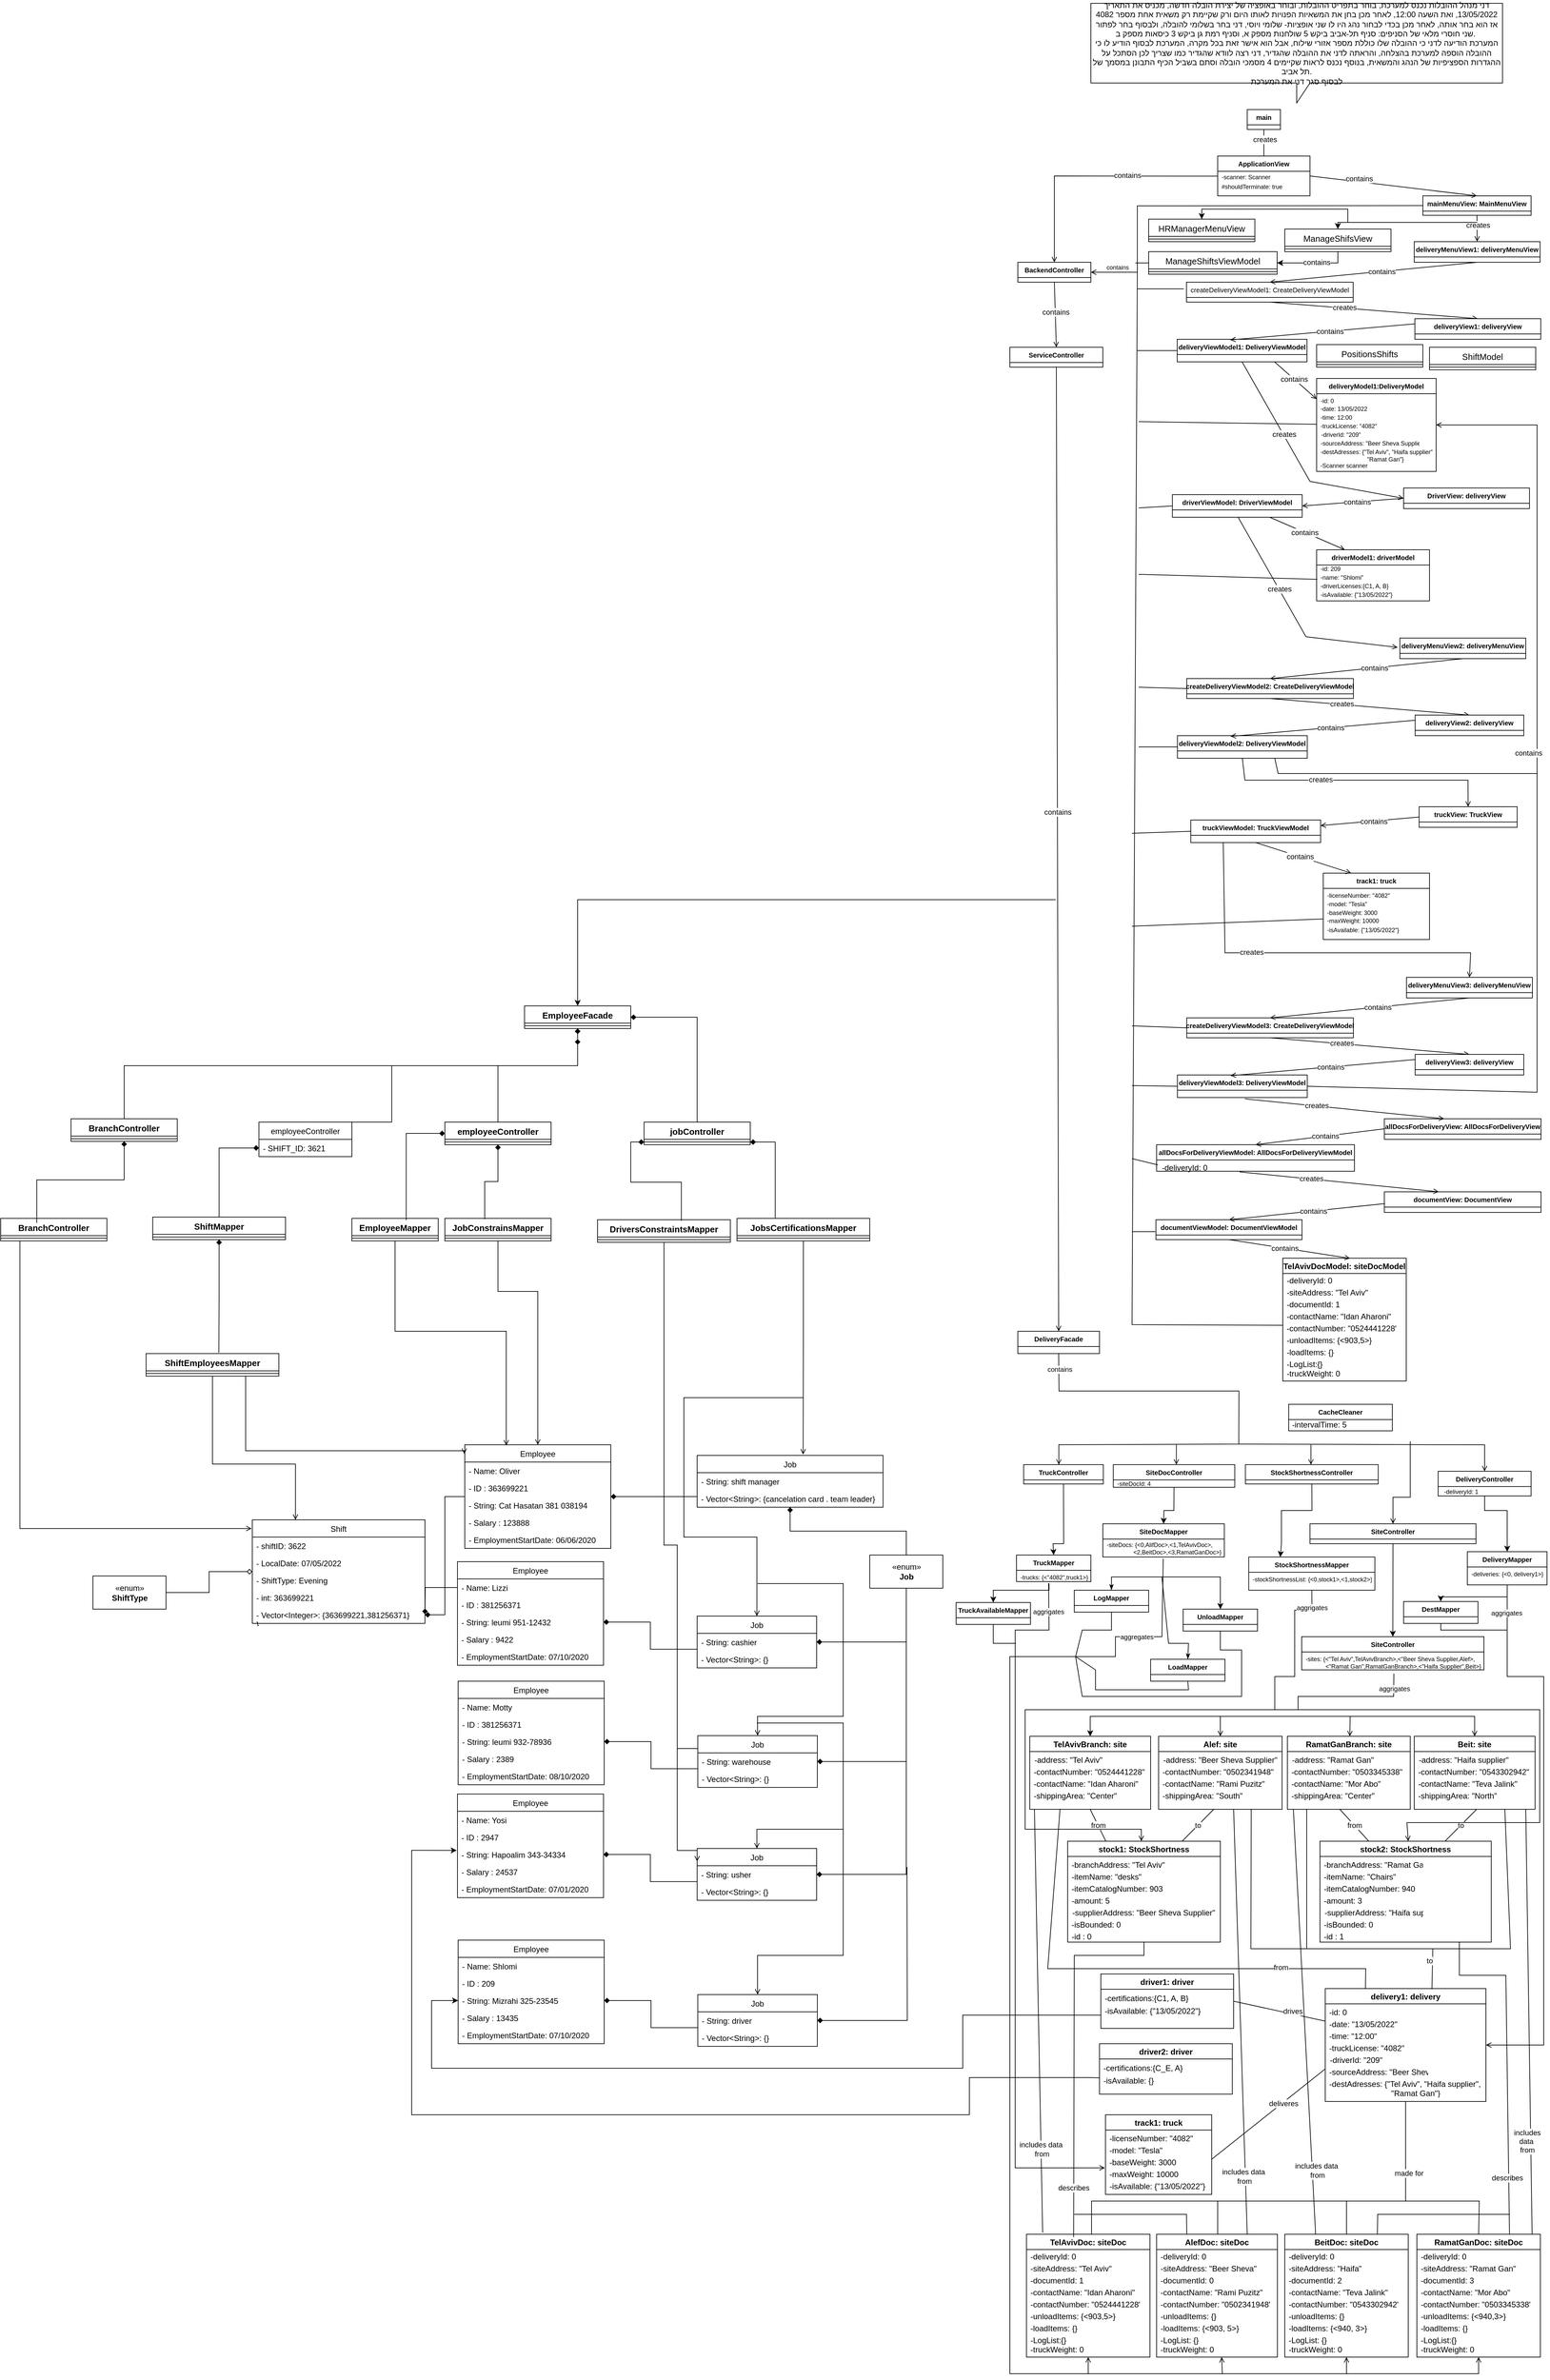 <mxfile version="18.0.3" type="device" pages="2"><diagram id="8siciBDtbxIAzqbfTIWU" name="Page-1"><mxGraphModel dx="4287" dy="2992" grid="1" gridSize="10" guides="1" tooltips="1" connect="1" arrows="1" fold="1" page="1" pageScale="1" pageWidth="827" pageHeight="1169" math="0" shadow="0"><root><mxCell id="0"/><mxCell id="1" parent="0"/><mxCell id="S_1KvDzKInTLA5XOSaad-2" value="TelAvivBranch: site" style="swimlane;" parent="1" vertex="1"><mxGeometry x="871" y="1500" width="182" height="110" as="geometry"/></mxCell><mxCell id="S_1KvDzKInTLA5XOSaad-3" value="-address: &quot;Tel Aviv&quot;" style="text;align=left;verticalAlign=top;spacingLeft=4;spacingRight=4;overflow=hidden;rotatable=0;points=[[0,0.5],[1,0.5]];portConstraint=eastwest;" parent="S_1KvDzKInTLA5XOSaad-2" vertex="1"><mxGeometry x="1" y="22" width="160" height="18" as="geometry"/></mxCell><mxCell id="S_1KvDzKInTLA5XOSaad-4" value="-contactNumber: &quot;0524441228&quot;" style="text;align=left;verticalAlign=top;spacingLeft=4;spacingRight=4;overflow=hidden;rotatable=0;points=[[0,0.5],[1,0.5]];portConstraint=eastwest;" parent="S_1KvDzKInTLA5XOSaad-2" vertex="1"><mxGeometry y="40" width="180" height="18" as="geometry"/></mxCell><mxCell id="S_1KvDzKInTLA5XOSaad-5" value="-contactName: &quot;Idan Aharoni&quot;" style="text;align=left;verticalAlign=top;spacingLeft=4;spacingRight=4;overflow=hidden;rotatable=0;points=[[0,0.5],[1,0.5]];portConstraint=eastwest;" parent="S_1KvDzKInTLA5XOSaad-2" vertex="1"><mxGeometry y="58" width="180" height="18" as="geometry"/></mxCell><mxCell id="S_1KvDzKInTLA5XOSaad-6" value="-shippingArea: &quot;Center&quot;" style="text;align=left;verticalAlign=top;spacingLeft=4;spacingRight=4;overflow=hidden;rotatable=0;points=[[0,0.5],[1,0.5]];portConstraint=eastwest;" parent="S_1KvDzKInTLA5XOSaad-2" vertex="1"><mxGeometry y="76" width="160" height="18" as="geometry"/></mxCell><mxCell id="S_1KvDzKInTLA5XOSaad-7" value="track1: truck" style="swimlane;" parent="1" vertex="1"><mxGeometry x="985" y="2070" width="160" height="120" as="geometry"/></mxCell><mxCell id="S_1KvDzKInTLA5XOSaad-8" value="-licenseNumber: &quot;4082&quot;" style="text;align=left;verticalAlign=top;spacingLeft=4;spacingRight=4;overflow=hidden;rotatable=0;points=[[0,0.5],[1,0.5]];portConstraint=eastwest;" parent="S_1KvDzKInTLA5XOSaad-7" vertex="1"><mxGeometry y="22" width="160" height="18" as="geometry"/></mxCell><mxCell id="S_1KvDzKInTLA5XOSaad-9" value="-model: &quot;Tesla&quot;" style="text;align=left;verticalAlign=top;spacingLeft=4;spacingRight=4;overflow=hidden;rotatable=0;points=[[0,0.5],[1,0.5]];portConstraint=eastwest;" parent="S_1KvDzKInTLA5XOSaad-7" vertex="1"><mxGeometry y="40" width="160" height="18" as="geometry"/></mxCell><mxCell id="S_1KvDzKInTLA5XOSaad-10" value="-baseWeight: 3000" style="text;align=left;verticalAlign=top;spacingLeft=4;spacingRight=4;overflow=hidden;rotatable=0;points=[[0,0.5],[1,0.5]];portConstraint=eastwest;" parent="S_1KvDzKInTLA5XOSaad-7" vertex="1"><mxGeometry y="58" width="160" height="18" as="geometry"/></mxCell><mxCell id="S_1KvDzKInTLA5XOSaad-11" value="-maxWeight: 10000" style="text;align=left;verticalAlign=top;spacingLeft=4;spacingRight=4;overflow=hidden;rotatable=0;points=[[0,0.5],[1,0.5]];portConstraint=eastwest;" parent="S_1KvDzKInTLA5XOSaad-7" vertex="1"><mxGeometry y="76" width="160" height="18" as="geometry"/></mxCell><mxCell id="S_1KvDzKInTLA5XOSaad-12" value="-isAvailable: {&quot;13/05/2022&quot;}" style="text;align=left;verticalAlign=top;spacingLeft=4;spacingRight=4;overflow=hidden;rotatable=0;points=[[0,0.5],[1,0.5]];portConstraint=eastwest;" parent="S_1KvDzKInTLA5XOSaad-7" vertex="1"><mxGeometry y="94" width="160" height="20" as="geometry"/></mxCell><mxCell id="S_1KvDzKInTLA5XOSaad-13" value="driver1: driver" style="swimlane;" parent="1" vertex="1"><mxGeometry x="978" y="1858" width="200" height="82" as="geometry"/></mxCell><mxCell id="S_1KvDzKInTLA5XOSaad-15" value="-certifications:{C1, A, B}" style="text;align=left;verticalAlign=top;spacingLeft=4;spacingRight=4;overflow=hidden;rotatable=0;points=[[0,0.5],[1,0.5]];portConstraint=eastwest;" parent="S_1KvDzKInTLA5XOSaad-13" vertex="1"><mxGeometry y="23" width="200" height="17" as="geometry"/></mxCell><mxCell id="S_1KvDzKInTLA5XOSaad-16" value="-isAvailable: {&quot;13/05/2022&quot;}" style="text;align=left;verticalAlign=top;spacingLeft=4;spacingRight=4;overflow=hidden;rotatable=0;points=[[0,0.5],[1,0.5]];portConstraint=eastwest;" parent="S_1KvDzKInTLA5XOSaad-13" vertex="1"><mxGeometry y="42" width="160" height="19" as="geometry"/></mxCell><mxCell id="S_1KvDzKInTLA5XOSaad-18" value="RamatGanDoc: siteDoc" style="swimlane;" parent="1" vertex="1"><mxGeometry x="1454" y="2250" width="186" height="185" as="geometry"/></mxCell><mxCell id="S_1KvDzKInTLA5XOSaad-19" value="-documentId: 3" style="text;align=left;verticalAlign=top;spacingLeft=4;spacingRight=4;overflow=hidden;rotatable=0;points=[[0,0.5],[1,0.5]];portConstraint=eastwest;" parent="S_1KvDzKInTLA5XOSaad-18" vertex="1"><mxGeometry y="56" width="160" height="18" as="geometry"/></mxCell><mxCell id="S_1KvDzKInTLA5XOSaad-20" value="-siteAddress: &quot;Ramat Gan&quot;" style="text;align=left;verticalAlign=top;spacingLeft=4;spacingRight=4;overflow=hidden;rotatable=0;points=[[0,0.5],[1,0.5]];portConstraint=eastwest;" parent="S_1KvDzKInTLA5XOSaad-18" vertex="1"><mxGeometry y="38" width="160" height="18" as="geometry"/></mxCell><mxCell id="S_1KvDzKInTLA5XOSaad-21" value="-contactName: &quot;Mor Abo&quot;" style="text;align=left;verticalAlign=top;spacingLeft=4;spacingRight=4;overflow=hidden;rotatable=0;points=[[0,0.5],[1,0.5]];portConstraint=eastwest;" parent="S_1KvDzKInTLA5XOSaad-18" vertex="1"><mxGeometry y="74" width="170" height="18" as="geometry"/></mxCell><mxCell id="S_1KvDzKInTLA5XOSaad-22" value="-LogList:{}" style="text;align=left;verticalAlign=top;spacingLeft=4;spacingRight=4;overflow=hidden;rotatable=0;points=[[0,0.5],[1,0.5]];portConstraint=eastwest;" parent="S_1KvDzKInTLA5XOSaad-18" vertex="1"><mxGeometry y="146" width="186" height="18" as="geometry"/></mxCell><mxCell id="S_1KvDzKInTLA5XOSaad-23" value="-loadItems: {}" style="text;align=left;verticalAlign=top;spacingLeft=4;spacingRight=4;overflow=hidden;rotatable=0;points=[[0,0.5],[1,0.5]];portConstraint=eastwest;" parent="S_1KvDzKInTLA5XOSaad-18" vertex="1"><mxGeometry y="128" width="176" height="18" as="geometry"/></mxCell><mxCell id="S_1KvDzKInTLA5XOSaad-24" value="-contactNumber: &quot;0503345338&quot;" style="text;align=left;verticalAlign=top;spacingLeft=4;spacingRight=4;overflow=hidden;rotatable=0;points=[[0,0.5],[1,0.5]];portConstraint=eastwest;" parent="S_1KvDzKInTLA5XOSaad-18" vertex="1"><mxGeometry y="92" width="176" height="18" as="geometry"/></mxCell><mxCell id="S_1KvDzKInTLA5XOSaad-25" value="-unloadItems: {&lt;940,3&gt;}" style="text;align=left;verticalAlign=top;spacingLeft=4;spacingRight=4;overflow=hidden;rotatable=0;points=[[0,0.5],[1,0.5]];portConstraint=eastwest;" parent="S_1KvDzKInTLA5XOSaad-18" vertex="1"><mxGeometry y="110" width="186" height="18" as="geometry"/></mxCell><mxCell id="S_1KvDzKInTLA5XOSaad-26" value="-deliveryId: 0" style="text;align=left;verticalAlign=top;spacingLeft=4;spacingRight=4;overflow=hidden;rotatable=0;points=[[0,0.5],[1,0.5]];portConstraint=eastwest;" parent="S_1KvDzKInTLA5XOSaad-18" vertex="1"><mxGeometry y="20" width="160" height="18" as="geometry"/></mxCell><mxCell id="S_1KvDzKInTLA5XOSaad-27" value="-truckWeight: 0" style="text;align=left;verticalAlign=top;spacingLeft=4;spacingRight=4;overflow=hidden;rotatable=0;points=[[0,0.5],[1,0.5]];portConstraint=eastwest;" parent="S_1KvDzKInTLA5XOSaad-18" vertex="1"><mxGeometry y="160" width="160" height="18" as="geometry"/></mxCell><mxCell id="S_1KvDzKInTLA5XOSaad-57" value="stock1: StockShortness" style="swimlane;" parent="1" vertex="1"><mxGeometry x="928" y="1658" width="230" height="152" as="geometry"/></mxCell><mxCell id="S_1KvDzKInTLA5XOSaad-58" value="-branchAddress: &quot;Tel Aviv&quot;" style="text;align=left;verticalAlign=top;spacingLeft=4;spacingRight=4;overflow=hidden;rotatable=0;points=[[0,0.5],[1,0.5]];portConstraint=eastwest;" parent="S_1KvDzKInTLA5XOSaad-57" vertex="1"><mxGeometry y="22" width="160" height="18" as="geometry"/></mxCell><mxCell id="S_1KvDzKInTLA5XOSaad-59" value="-itemName: &quot;desks&quot;" style="text;align=left;verticalAlign=top;spacingLeft=4;spacingRight=4;overflow=hidden;rotatable=0;points=[[0,0.5],[1,0.5]];portConstraint=eastwest;" parent="S_1KvDzKInTLA5XOSaad-57" vertex="1"><mxGeometry y="40" width="160" height="18" as="geometry"/></mxCell><mxCell id="S_1KvDzKInTLA5XOSaad-60" value="-itemCatalogNumber: 903" style="text;align=left;verticalAlign=top;spacingLeft=4;spacingRight=4;overflow=hidden;rotatable=0;points=[[0,0.5],[1,0.5]];portConstraint=eastwest;" parent="S_1KvDzKInTLA5XOSaad-57" vertex="1"><mxGeometry y="58" width="160" height="18" as="geometry"/></mxCell><mxCell id="S_1KvDzKInTLA5XOSaad-61" value="-amount: 5" style="text;align=left;verticalAlign=top;spacingLeft=4;spacingRight=4;overflow=hidden;rotatable=0;points=[[0,0.5],[1,0.5]];portConstraint=eastwest;" parent="S_1KvDzKInTLA5XOSaad-57" vertex="1"><mxGeometry y="76" width="160" height="18" as="geometry"/></mxCell><mxCell id="S_1KvDzKInTLA5XOSaad-62" value="-supplierAddress: &quot;Beer Sheva Supplier&quot;" style="text;align=left;verticalAlign=top;spacingLeft=4;spacingRight=4;overflow=hidden;rotatable=0;points=[[0,0.5],[1,0.5]];portConstraint=eastwest;" parent="S_1KvDzKInTLA5XOSaad-57" vertex="1"><mxGeometry x="1" y="94" width="229" height="18" as="geometry"/></mxCell><mxCell id="S_1KvDzKInTLA5XOSaad-63" value="-isBounded: 0" style="text;align=left;verticalAlign=top;spacingLeft=4;spacingRight=4;overflow=hidden;rotatable=0;points=[[0,0.5],[1,0.5]];portConstraint=eastwest;" parent="S_1KvDzKInTLA5XOSaad-57" vertex="1"><mxGeometry y="112" width="160" height="18" as="geometry"/></mxCell><mxCell id="S_1KvDzKInTLA5XOSaad-64" value="-id : 0" style="text;align=left;verticalAlign=top;spacingLeft=4;spacingRight=4;overflow=hidden;rotatable=0;points=[[0,0.5],[1,0.5]];portConstraint=eastwest;" parent="S_1KvDzKInTLA5XOSaad-57" vertex="1"><mxGeometry y="130" width="160" height="18" as="geometry"/></mxCell><mxCell id="S_1KvDzKInTLA5XOSaad-76" value="RamatGanBranch: site" style="swimlane;" parent="1" vertex="1"><mxGeometry x="1259" y="1500" width="185" height="110" as="geometry"/></mxCell><mxCell id="S_1KvDzKInTLA5XOSaad-77" value="-address: &quot;Ramat Gan&quot;" style="text;align=left;verticalAlign=top;spacingLeft=4;spacingRight=4;overflow=hidden;rotatable=0;points=[[0,0.5],[1,0.5]];portConstraint=eastwest;" parent="S_1KvDzKInTLA5XOSaad-76" vertex="1"><mxGeometry x="1" y="22" width="160" height="18" as="geometry"/></mxCell><mxCell id="S_1KvDzKInTLA5XOSaad-78" value="-contactNumber: &quot;0503345338&quot;" style="text;align=left;verticalAlign=top;spacingLeft=4;spacingRight=4;overflow=hidden;rotatable=0;points=[[0,0.5],[1,0.5]];portConstraint=eastwest;" parent="S_1KvDzKInTLA5XOSaad-76" vertex="1"><mxGeometry y="40" width="180" height="18" as="geometry"/></mxCell><mxCell id="S_1KvDzKInTLA5XOSaad-79" value="-contactName: &quot;Mor Abo&quot;" style="text;align=left;verticalAlign=top;spacingLeft=4;spacingRight=4;overflow=hidden;rotatable=0;points=[[0,0.5],[1,0.5]];portConstraint=eastwest;" parent="S_1KvDzKInTLA5XOSaad-76" vertex="1"><mxGeometry y="58" width="180" height="18" as="geometry"/></mxCell><mxCell id="S_1KvDzKInTLA5XOSaad-80" value="-shippingArea: &quot;Center&quot;" style="text;align=left;verticalAlign=top;spacingLeft=4;spacingRight=4;overflow=hidden;rotatable=0;points=[[0,0.5],[1,0.5]];portConstraint=eastwest;" parent="S_1KvDzKInTLA5XOSaad-76" vertex="1"><mxGeometry y="76" width="160" height="18" as="geometry"/></mxCell><mxCell id="S_1KvDzKInTLA5XOSaad-81" value="Beit: site" style="swimlane;" parent="1" vertex="1"><mxGeometry x="1450" y="1500" width="182" height="110" as="geometry"/></mxCell><mxCell id="S_1KvDzKInTLA5XOSaad-82" value="-address: &quot;Haifa supplier&quot;" style="text;align=left;verticalAlign=top;spacingLeft=4;spacingRight=4;overflow=hidden;rotatable=0;points=[[0,0.5],[1,0.5]];portConstraint=eastwest;" parent="S_1KvDzKInTLA5XOSaad-81" vertex="1"><mxGeometry x="1" y="22" width="160" height="18" as="geometry"/></mxCell><mxCell id="S_1KvDzKInTLA5XOSaad-83" value="-contactNumber: &quot;0543302942&quot;" style="text;align=left;verticalAlign=top;spacingLeft=4;spacingRight=4;overflow=hidden;rotatable=0;points=[[0,0.5],[1,0.5]];portConstraint=eastwest;" parent="S_1KvDzKInTLA5XOSaad-81" vertex="1"><mxGeometry y="40" width="180" height="18" as="geometry"/></mxCell><mxCell id="S_1KvDzKInTLA5XOSaad-84" value="-contactName: &quot;Teva Jalink&quot;" style="text;align=left;verticalAlign=top;spacingLeft=4;spacingRight=4;overflow=hidden;rotatable=0;points=[[0,0.5],[1,0.5]];portConstraint=eastwest;" parent="S_1KvDzKInTLA5XOSaad-81" vertex="1"><mxGeometry y="58" width="180" height="18" as="geometry"/></mxCell><mxCell id="S_1KvDzKInTLA5XOSaad-85" value="-shippingArea: &quot;North&quot;" style="text;align=left;verticalAlign=top;spacingLeft=4;spacingRight=4;overflow=hidden;rotatable=0;points=[[0,0.5],[1,0.5]];portConstraint=eastwest;" parent="S_1KvDzKInTLA5XOSaad-81" vertex="1"><mxGeometry y="76" width="160" height="18" as="geometry"/></mxCell><mxCell id="S_1KvDzKInTLA5XOSaad-86" value="Alef: site" style="swimlane;" parent="1" vertex="1"><mxGeometry x="1065" y="1500" width="186" height="110" as="geometry"/></mxCell><mxCell id="S_1KvDzKInTLA5XOSaad-87" value="-address: &quot;Beer Sheva Supplier&quot;" style="text;align=left;verticalAlign=top;spacingLeft=4;spacingRight=4;overflow=hidden;rotatable=0;points=[[0,0.5],[1,0.5]];portConstraint=eastwest;" parent="S_1KvDzKInTLA5XOSaad-86" vertex="1"><mxGeometry x="1" y="22" width="189" height="18" as="geometry"/></mxCell><mxCell id="S_1KvDzKInTLA5XOSaad-88" value="-contactNumber: &quot;0502341948&quot;" style="text;align=left;verticalAlign=top;spacingLeft=4;spacingRight=4;overflow=hidden;rotatable=0;points=[[0,0.5],[1,0.5]];portConstraint=eastwest;" parent="S_1KvDzKInTLA5XOSaad-86" vertex="1"><mxGeometry y="40" width="180" height="18" as="geometry"/></mxCell><mxCell id="S_1KvDzKInTLA5XOSaad-89" value="-contactName: &quot;Rami Puzitz&quot;" style="text;align=left;verticalAlign=top;spacingLeft=4;spacingRight=4;overflow=hidden;rotatable=0;points=[[0,0.5],[1,0.5]];portConstraint=eastwest;" parent="S_1KvDzKInTLA5XOSaad-86" vertex="1"><mxGeometry y="58" width="180" height="18" as="geometry"/></mxCell><mxCell id="S_1KvDzKInTLA5XOSaad-90" value="-shippingArea: &quot;South&quot;" style="text;align=left;verticalAlign=top;spacingLeft=4;spacingRight=4;overflow=hidden;rotatable=0;points=[[0,0.5],[1,0.5]];portConstraint=eastwest;" parent="S_1KvDzKInTLA5XOSaad-86" vertex="1"><mxGeometry y="76" width="160" height="18" as="geometry"/></mxCell><mxCell id="S_1KvDzKInTLA5XOSaad-91" value="delivery1: delivery" style="swimlane;fontStyle=1" parent="1" vertex="1"><mxGeometry x="1316" y="1880" width="242" height="170" as="geometry"/></mxCell><mxCell id="S_1KvDzKInTLA5XOSaad-92" value="-id: 0" style="text;align=left;verticalAlign=top;spacingLeft=4;spacingRight=4;overflow=hidden;rotatable=0;points=[[0,0.5],[1,0.5]];portConstraint=eastwest;" parent="S_1KvDzKInTLA5XOSaad-91" vertex="1"><mxGeometry y="22" width="160" height="18" as="geometry"/></mxCell><mxCell id="S_1KvDzKInTLA5XOSaad-93" value="-date: &quot;13/05/2022&quot;" style="text;align=left;verticalAlign=top;spacingLeft=4;spacingRight=4;overflow=hidden;rotatable=0;points=[[0,0.5],[1,0.5]];portConstraint=eastwest;" parent="S_1KvDzKInTLA5XOSaad-91" vertex="1"><mxGeometry y="40" width="160" height="18" as="geometry"/></mxCell><mxCell id="S_1KvDzKInTLA5XOSaad-94" value="-time: &quot;12:00&quot;" style="text;align=left;verticalAlign=top;spacingLeft=4;spacingRight=4;overflow=hidden;rotatable=0;points=[[0,0.5],[1,0.5]];portConstraint=eastwest;" parent="S_1KvDzKInTLA5XOSaad-91" vertex="1"><mxGeometry y="58" width="160" height="18" as="geometry"/></mxCell><mxCell id="S_1KvDzKInTLA5XOSaad-95" value="-truckLicense: &quot;4082&quot;" style="text;align=left;verticalAlign=top;spacingLeft=4;spacingRight=4;overflow=hidden;rotatable=0;points=[[0,0.5],[1,0.5]];portConstraint=eastwest;" parent="S_1KvDzKInTLA5XOSaad-91" vertex="1"><mxGeometry y="76" width="160" height="18" as="geometry"/></mxCell><mxCell id="S_1KvDzKInTLA5XOSaad-96" value="-driverId: &quot;209&quot;" style="text;align=left;verticalAlign=top;spacingLeft=4;spacingRight=4;overflow=hidden;rotatable=0;points=[[0,0.5],[1,0.5]];portConstraint=eastwest;" parent="S_1KvDzKInTLA5XOSaad-91" vertex="1"><mxGeometry x="1" y="94" width="160" height="18" as="geometry"/></mxCell><mxCell id="S_1KvDzKInTLA5XOSaad-97" value="-sourceAddress: &quot;Beer Sheva Supplier&quot;" style="text;align=left;verticalAlign=top;spacingLeft=4;spacingRight=4;overflow=hidden;rotatable=0;points=[[0,0.5],[1,0.5]];portConstraint=eastwest;" parent="S_1KvDzKInTLA5XOSaad-91" vertex="1"><mxGeometry y="112" width="160" height="18" as="geometry"/></mxCell><mxCell id="S_1KvDzKInTLA5XOSaad-98" value="-destAdresses: {&quot;Tel Aviv&quot;, &quot;Haifa supplier&quot;, &#10;                            &quot;Ramat Gan&quot;}" style="text;align=left;verticalAlign=top;spacingLeft=4;spacingRight=4;overflow=hidden;rotatable=0;points=[[0,0.5],[1,0.5]];portConstraint=eastwest;" parent="S_1KvDzKInTLA5XOSaad-91" vertex="1"><mxGeometry y="130" width="240" height="30" as="geometry"/></mxCell><mxCell id="S_1KvDzKInTLA5XOSaad-99" value="stock2: StockShortness" style="swimlane;" parent="1" vertex="1"><mxGeometry x="1308" y="1658" width="258" height="152" as="geometry"/></mxCell><mxCell id="S_1KvDzKInTLA5XOSaad-100" value="-branchAddress: &quot;Ramat Gan&quot;" style="text;align=left;verticalAlign=top;spacingLeft=4;spacingRight=4;overflow=hidden;rotatable=0;points=[[0,0.5],[1,0.5]];portConstraint=eastwest;" parent="S_1KvDzKInTLA5XOSaad-99" vertex="1"><mxGeometry y="22" width="160" height="18" as="geometry"/></mxCell><mxCell id="S_1KvDzKInTLA5XOSaad-101" value="-itemName: &quot;Chairs&quot;" style="text;align=left;verticalAlign=top;spacingLeft=4;spacingRight=4;overflow=hidden;rotatable=0;points=[[0,0.5],[1,0.5]];portConstraint=eastwest;" parent="S_1KvDzKInTLA5XOSaad-99" vertex="1"><mxGeometry y="40" width="160" height="18" as="geometry"/></mxCell><mxCell id="S_1KvDzKInTLA5XOSaad-102" value="-itemCatalogNumber: 940" style="text;align=left;verticalAlign=top;spacingLeft=4;spacingRight=4;overflow=hidden;rotatable=0;points=[[0,0.5],[1,0.5]];portConstraint=eastwest;" parent="S_1KvDzKInTLA5XOSaad-99" vertex="1"><mxGeometry y="58" width="160" height="18" as="geometry"/></mxCell><mxCell id="S_1KvDzKInTLA5XOSaad-103" value="-amount: 3" style="text;align=left;verticalAlign=top;spacingLeft=4;spacingRight=4;overflow=hidden;rotatable=0;points=[[0,0.5],[1,0.5]];portConstraint=eastwest;" parent="S_1KvDzKInTLA5XOSaad-99" vertex="1"><mxGeometry y="76" width="160" height="18" as="geometry"/></mxCell><mxCell id="S_1KvDzKInTLA5XOSaad-104" value="-supplierAddress: &quot;Haifa supplier&quot;" style="text;align=left;verticalAlign=top;spacingLeft=4;spacingRight=4;overflow=hidden;rotatable=0;points=[[0,0.5],[1,0.5]];portConstraint=eastwest;" parent="S_1KvDzKInTLA5XOSaad-99" vertex="1"><mxGeometry x="1" y="94" width="160" height="18" as="geometry"/></mxCell><mxCell id="S_1KvDzKInTLA5XOSaad-105" value="-isBounded: 0" style="text;align=left;verticalAlign=top;spacingLeft=4;spacingRight=4;overflow=hidden;rotatable=0;points=[[0,0.5],[1,0.5]];portConstraint=eastwest;" parent="S_1KvDzKInTLA5XOSaad-99" vertex="1"><mxGeometry y="112" width="160" height="18" as="geometry"/></mxCell><mxCell id="S_1KvDzKInTLA5XOSaad-106" value="-id : 1" style="text;align=left;verticalAlign=top;spacingLeft=4;spacingRight=4;overflow=hidden;rotatable=0;points=[[0,0.5],[1,0.5]];portConstraint=eastwest;" parent="S_1KvDzKInTLA5XOSaad-99" vertex="1"><mxGeometry y="130" width="160" height="18" as="geometry"/></mxCell><mxCell id="S_1KvDzKInTLA5XOSaad-107" value="AlefDoc: siteDoc" style="swimlane;" parent="1" vertex="1"><mxGeometry x="1062" y="2250" width="182" height="185" as="geometry"/></mxCell><mxCell id="S_1KvDzKInTLA5XOSaad-108" value="-documentId: 0" style="text;align=left;verticalAlign=top;spacingLeft=4;spacingRight=4;overflow=hidden;rotatable=0;points=[[0,0.5],[1,0.5]];portConstraint=eastwest;" parent="S_1KvDzKInTLA5XOSaad-107" vertex="1"><mxGeometry y="56" width="160" height="18" as="geometry"/></mxCell><mxCell id="S_1KvDzKInTLA5XOSaad-109" value="-siteAddress: &quot;Beer Sheva&quot;" style="text;align=left;verticalAlign=top;spacingLeft=4;spacingRight=4;overflow=hidden;rotatable=0;points=[[0,0.5],[1,0.5]];portConstraint=eastwest;" parent="S_1KvDzKInTLA5XOSaad-107" vertex="1"><mxGeometry y="38" width="160" height="18" as="geometry"/></mxCell><mxCell id="S_1KvDzKInTLA5XOSaad-110" value="-contactName: &quot;Rami Puzitz&quot;" style="text;align=left;verticalAlign=top;spacingLeft=4;spacingRight=4;overflow=hidden;rotatable=0;points=[[0,0.5],[1,0.5]];portConstraint=eastwest;" parent="S_1KvDzKInTLA5XOSaad-107" vertex="1"><mxGeometry y="74" width="170" height="18" as="geometry"/></mxCell><mxCell id="S_1KvDzKInTLA5XOSaad-111" value="-LogList: {}" style="text;align=left;verticalAlign=top;spacingLeft=4;spacingRight=4;overflow=hidden;rotatable=0;points=[[0,0.5],[1,0.5]];portConstraint=eastwest;" parent="S_1KvDzKInTLA5XOSaad-107" vertex="1"><mxGeometry y="146" width="186" height="18" as="geometry"/></mxCell><mxCell id="S_1KvDzKInTLA5XOSaad-112" value="-loadItems: {&lt;903, 5&gt;}" style="text;align=left;verticalAlign=top;spacingLeft=4;spacingRight=4;overflow=hidden;rotatable=0;points=[[0,0.5],[1,0.5]];portConstraint=eastwest;" parent="S_1KvDzKInTLA5XOSaad-107" vertex="1"><mxGeometry y="128" width="176" height="18" as="geometry"/></mxCell><mxCell id="S_1KvDzKInTLA5XOSaad-113" value="-contactNumber: &quot;0502341948&quot;" style="text;align=left;verticalAlign=top;spacingLeft=4;spacingRight=4;overflow=hidden;rotatable=0;points=[[0,0.5],[1,0.5]];portConstraint=eastwest;" parent="S_1KvDzKInTLA5XOSaad-107" vertex="1"><mxGeometry y="92" width="176" height="18" as="geometry"/></mxCell><mxCell id="S_1KvDzKInTLA5XOSaad-114" value="-unloadItems: {}" style="text;align=left;verticalAlign=top;spacingLeft=4;spacingRight=4;overflow=hidden;rotatable=0;points=[[0,0.5],[1,0.5]];portConstraint=eastwest;" parent="S_1KvDzKInTLA5XOSaad-107" vertex="1"><mxGeometry y="110" width="186" height="18" as="geometry"/></mxCell><mxCell id="S_1KvDzKInTLA5XOSaad-115" value="-deliveryId: 0" style="text;align=left;verticalAlign=top;spacingLeft=4;spacingRight=4;overflow=hidden;rotatable=0;points=[[0,0.5],[1,0.5]];portConstraint=eastwest;" parent="S_1KvDzKInTLA5XOSaad-107" vertex="1"><mxGeometry y="20" width="160" height="18" as="geometry"/></mxCell><mxCell id="S_1KvDzKInTLA5XOSaad-116" value="-truckWeight: 0" style="text;align=left;verticalAlign=top;spacingLeft=4;spacingRight=4;overflow=hidden;rotatable=0;points=[[0,0.5],[1,0.5]];portConstraint=eastwest;" parent="S_1KvDzKInTLA5XOSaad-107" vertex="1"><mxGeometry y="160" width="160" height="18" as="geometry"/></mxCell><mxCell id="S_1KvDzKInTLA5XOSaad-117" value="BeitDoc: siteDoc" style="swimlane;" parent="1" vertex="1"><mxGeometry x="1255" y="2250" width="186" height="185" as="geometry"/></mxCell><mxCell id="S_1KvDzKInTLA5XOSaad-118" value="-documentId: 2" style="text;align=left;verticalAlign=top;spacingLeft=4;spacingRight=4;overflow=hidden;rotatable=0;points=[[0,0.5],[1,0.5]];portConstraint=eastwest;" parent="S_1KvDzKInTLA5XOSaad-117" vertex="1"><mxGeometry y="56" width="160" height="18" as="geometry"/></mxCell><mxCell id="S_1KvDzKInTLA5XOSaad-119" value="-siteAddress: &quot;Haifa&quot;" style="text;align=left;verticalAlign=top;spacingLeft=4;spacingRight=4;overflow=hidden;rotatable=0;points=[[0,0.5],[1,0.5]];portConstraint=eastwest;" parent="S_1KvDzKInTLA5XOSaad-117" vertex="1"><mxGeometry y="38" width="160" height="18" as="geometry"/></mxCell><mxCell id="S_1KvDzKInTLA5XOSaad-120" value="-contactName: &quot;Teva Jalink&quot;" style="text;align=left;verticalAlign=top;spacingLeft=4;spacingRight=4;overflow=hidden;rotatable=0;points=[[0,0.5],[1,0.5]];portConstraint=eastwest;" parent="S_1KvDzKInTLA5XOSaad-117" vertex="1"><mxGeometry y="74" width="170" height="18" as="geometry"/></mxCell><mxCell id="S_1KvDzKInTLA5XOSaad-121" value="-LogList: {}" style="text;align=left;verticalAlign=top;spacingLeft=4;spacingRight=4;overflow=hidden;rotatable=0;points=[[0,0.5],[1,0.5]];portConstraint=eastwest;" parent="S_1KvDzKInTLA5XOSaad-117" vertex="1"><mxGeometry y="146" width="186" height="18" as="geometry"/></mxCell><mxCell id="S_1KvDzKInTLA5XOSaad-122" value="-loadItems: {&lt;940, 3&gt;}" style="text;align=left;verticalAlign=top;spacingLeft=4;spacingRight=4;overflow=hidden;rotatable=0;points=[[0,0.5],[1,0.5]];portConstraint=eastwest;" parent="S_1KvDzKInTLA5XOSaad-117" vertex="1"><mxGeometry y="128" width="176" height="18" as="geometry"/></mxCell><mxCell id="S_1KvDzKInTLA5XOSaad-123" value="-contactNumber: &quot;0543302942&quot;" style="text;align=left;verticalAlign=top;spacingLeft=4;spacingRight=4;overflow=hidden;rotatable=0;points=[[0,0.5],[1,0.5]];portConstraint=eastwest;" parent="S_1KvDzKInTLA5XOSaad-117" vertex="1"><mxGeometry y="92" width="176" height="18" as="geometry"/></mxCell><mxCell id="S_1KvDzKInTLA5XOSaad-124" value="-unloadItems: {}" style="text;align=left;verticalAlign=top;spacingLeft=4;spacingRight=4;overflow=hidden;rotatable=0;points=[[0,0.5],[1,0.5]];portConstraint=eastwest;" parent="S_1KvDzKInTLA5XOSaad-117" vertex="1"><mxGeometry y="110" width="186" height="18" as="geometry"/></mxCell><mxCell id="S_1KvDzKInTLA5XOSaad-125" value="-deliveryId: 0" style="text;align=left;verticalAlign=top;spacingLeft=4;spacingRight=4;overflow=hidden;rotatable=0;points=[[0,0.5],[1,0.5]];portConstraint=eastwest;" parent="S_1KvDzKInTLA5XOSaad-117" vertex="1"><mxGeometry y="20" width="160" height="18" as="geometry"/></mxCell><mxCell id="S_1KvDzKInTLA5XOSaad-126" value="-truckWeight: 0" style="text;align=left;verticalAlign=top;spacingLeft=4;spacingRight=4;overflow=hidden;rotatable=0;points=[[0,0.5],[1,0.5]];portConstraint=eastwest;" parent="S_1KvDzKInTLA5XOSaad-117" vertex="1"><mxGeometry y="160" width="160" height="18" as="geometry"/></mxCell><mxCell id="S_1KvDzKInTLA5XOSaad-127" value="TelAvivDoc: siteDoc" style="swimlane;" parent="1" vertex="1"><mxGeometry x="866" y="2250" width="186" height="185" as="geometry"/></mxCell><mxCell id="S_1KvDzKInTLA5XOSaad-128" value="-documentId: 1" style="text;align=left;verticalAlign=top;spacingLeft=4;spacingRight=4;overflow=hidden;rotatable=0;points=[[0,0.5],[1,0.5]];portConstraint=eastwest;" parent="S_1KvDzKInTLA5XOSaad-127" vertex="1"><mxGeometry y="56" width="160" height="18" as="geometry"/></mxCell><mxCell id="S_1KvDzKInTLA5XOSaad-129" value="-siteAddress: &quot;Tel Aviv&quot;" style="text;align=left;verticalAlign=top;spacingLeft=4;spacingRight=4;overflow=hidden;rotatable=0;points=[[0,0.5],[1,0.5]];portConstraint=eastwest;" parent="S_1KvDzKInTLA5XOSaad-127" vertex="1"><mxGeometry y="38" width="160" height="18" as="geometry"/></mxCell><mxCell id="S_1KvDzKInTLA5XOSaad-130" value="-contactName: &quot;Idan Aharoni&quot;" style="text;align=left;verticalAlign=top;spacingLeft=4;spacingRight=4;overflow=hidden;rotatable=0;points=[[0,0.5],[1,0.5]];portConstraint=eastwest;" parent="S_1KvDzKInTLA5XOSaad-127" vertex="1"><mxGeometry y="74" width="170" height="18" as="geometry"/></mxCell><mxCell id="S_1KvDzKInTLA5XOSaad-131" value="-LogList:{}" style="text;align=left;verticalAlign=top;spacingLeft=4;spacingRight=4;overflow=hidden;rotatable=0;points=[[0,0.5],[1,0.5]];portConstraint=eastwest;" parent="S_1KvDzKInTLA5XOSaad-127" vertex="1"><mxGeometry y="146" width="186" height="18" as="geometry"/></mxCell><mxCell id="S_1KvDzKInTLA5XOSaad-132" value="-loadItems: {}" style="text;align=left;verticalAlign=top;spacingLeft=4;spacingRight=4;overflow=hidden;rotatable=0;points=[[0,0.5],[1,0.5]];portConstraint=eastwest;" parent="S_1KvDzKInTLA5XOSaad-127" vertex="1"><mxGeometry y="128" width="176" height="18" as="geometry"/></mxCell><mxCell id="S_1KvDzKInTLA5XOSaad-133" value="-contactNumber: &quot;0524441228&quot;" style="text;align=left;verticalAlign=top;spacingLeft=4;spacingRight=4;overflow=hidden;rotatable=0;points=[[0,0.5],[1,0.5]];portConstraint=eastwest;" parent="S_1KvDzKInTLA5XOSaad-127" vertex="1"><mxGeometry y="92" width="176" height="18" as="geometry"/></mxCell><mxCell id="S_1KvDzKInTLA5XOSaad-134" value="-unloadItems: {&lt;903,5&gt;}" style="text;align=left;verticalAlign=top;spacingLeft=4;spacingRight=4;overflow=hidden;rotatable=0;points=[[0,0.5],[1,0.5]];portConstraint=eastwest;" parent="S_1KvDzKInTLA5XOSaad-127" vertex="1"><mxGeometry y="110" width="186" height="18" as="geometry"/></mxCell><mxCell id="S_1KvDzKInTLA5XOSaad-135" value="-deliveryId: 0" style="text;align=left;verticalAlign=top;spacingLeft=4;spacingRight=4;overflow=hidden;rotatable=0;points=[[0,0.5],[1,0.5]];portConstraint=eastwest;" parent="S_1KvDzKInTLA5XOSaad-127" vertex="1"><mxGeometry y="20" width="160" height="18" as="geometry"/></mxCell><mxCell id="S_1KvDzKInTLA5XOSaad-136" value="-truckWeight: 0" style="text;align=left;verticalAlign=top;spacingLeft=4;spacingRight=4;overflow=hidden;rotatable=0;points=[[0,0.5],[1,0.5]];portConstraint=eastwest;" parent="S_1KvDzKInTLA5XOSaad-127" vertex="1"><mxGeometry y="160" width="160" height="18" as="geometry"/></mxCell><mxCell id="S_1KvDzKInTLA5XOSaad-141" value="from" style="endArrow=none;html=1;rounded=0;entryX=0.5;entryY=1;entryDx=0;entryDy=0;exitX=0.25;exitY=0;exitDx=0;exitDy=0;" parent="1" source="S_1KvDzKInTLA5XOSaad-57" target="S_1KvDzKInTLA5XOSaad-2" edge="1"><mxGeometry width="50" height="50" relative="1" as="geometry"><mxPoint x="1218" y="1930" as="sourcePoint"/><mxPoint x="1268" y="1880" as="targetPoint"/></mxGeometry></mxCell><mxCell id="S_1KvDzKInTLA5XOSaad-142" value="to" style="endArrow=none;html=1;rounded=0;exitX=0.75;exitY=0;exitDx=0;exitDy=0;" parent="1" source="S_1KvDzKInTLA5XOSaad-57" edge="1"><mxGeometry width="50" height="50" relative="1" as="geometry"><mxPoint x="995.5" y="1668" as="sourcePoint"/><mxPoint x="1148" y="1610" as="targetPoint"/></mxGeometry></mxCell><mxCell id="S_1KvDzKInTLA5XOSaad-143" value="from" style="endArrow=none;html=1;rounded=0;entryX=0.5;entryY=1;entryDx=0;entryDy=0;exitX=0.25;exitY=0;exitDx=0;exitDy=0;" parent="1" edge="1"><mxGeometry width="50" height="50" relative="1" as="geometry"><mxPoint x="1381.5" y="1658" as="sourcePoint"/><mxPoint x="1338" y="1610" as="targetPoint"/></mxGeometry></mxCell><mxCell id="S_1KvDzKInTLA5XOSaad-144" value="to" style="endArrow=none;html=1;rounded=0;exitX=0.75;exitY=0;exitDx=0;exitDy=0;" parent="1" edge="1"><mxGeometry width="50" height="50" relative="1" as="geometry"><mxPoint x="1496.5" y="1658" as="sourcePoint"/><mxPoint x="1544" y="1610" as="targetPoint"/></mxGeometry></mxCell><mxCell id="S_1KvDzKInTLA5XOSaad-145" value="" style="endArrow=none;html=1;rounded=0;exitX=1;exitY=0.5;exitDx=0;exitDy=0;entryX=0;entryY=0.5;entryDx=0;entryDy=0;" parent="1" source="S_1KvDzKInTLA5XOSaad-13" target="S_1KvDzKInTLA5XOSaad-93" edge="1"><mxGeometry width="50" height="50" relative="1" as="geometry"><mxPoint x="1218" y="1960" as="sourcePoint"/><mxPoint x="1268" y="1910" as="targetPoint"/></mxGeometry></mxCell><mxCell id="S_1KvDzKInTLA5XOSaad-146" value="drives" style="edgeLabel;html=1;align=center;verticalAlign=middle;resizable=0;points=[];" parent="S_1KvDzKInTLA5XOSaad-145" vertex="1" connectable="0"><mxGeometry x="0.268" y="4" relative="1" as="geometry"><mxPoint as="offset"/></mxGeometry></mxCell><mxCell id="S_1KvDzKInTLA5XOSaad-147" value="" style="endArrow=none;html=1;rounded=0;exitX=1;exitY=0.5;exitDx=0;exitDy=0;entryX=0;entryY=0.5;entryDx=0;entryDy=0;" parent="1" source="S_1KvDzKInTLA5XOSaad-10" target="S_1KvDzKInTLA5XOSaad-97" edge="1"><mxGeometry width="50" height="50" relative="1" as="geometry"><mxPoint x="1218" y="1960" as="sourcePoint"/><mxPoint x="1268" y="1910" as="targetPoint"/></mxGeometry></mxCell><mxCell id="S_1KvDzKInTLA5XOSaad-148" value="deliveres" style="edgeLabel;html=1;align=center;verticalAlign=middle;resizable=0;points=[];" parent="S_1KvDzKInTLA5XOSaad-147" vertex="1" connectable="0"><mxGeometry x="0.252" y="-1" relative="1" as="geometry"><mxPoint as="offset"/></mxGeometry></mxCell><mxCell id="S_1KvDzKInTLA5XOSaad-149" value="" style="endArrow=none;html=1;rounded=0;exitX=0.25;exitY=1;exitDx=0;exitDy=0;entryX=0.25;entryY=0;entryDx=0;entryDy=0;" parent="1" source="S_1KvDzKInTLA5XOSaad-2" target="S_1KvDzKInTLA5XOSaad-91" edge="1"><mxGeometry width="50" height="50" relative="1" as="geometry"><mxPoint x="1418" y="1770" as="sourcePoint"/><mxPoint x="1468" y="1720" as="targetPoint"/><Array as="points"><mxPoint x="898" y="1850"/><mxPoint x="1377" y="1850"/></Array></mxGeometry></mxCell><mxCell id="S_1KvDzKInTLA5XOSaad-151" value="from" style="edgeLabel;html=1;align=center;verticalAlign=middle;resizable=0;points=[];" parent="S_1KvDzKInTLA5XOSaad-149" vertex="1" connectable="0"><mxGeometry x="0.575" y="2" relative="1" as="geometry"><mxPoint x="1" as="offset"/></mxGeometry></mxCell><mxCell id="S_1KvDzKInTLA5XOSaad-152" value="" style="endArrow=none;html=1;rounded=0;entryX=0.75;entryY=1;entryDx=0;entryDy=0;exitX=0.664;exitY=0.005;exitDx=0;exitDy=0;exitPerimeter=0;" parent="1" source="S_1KvDzKInTLA5XOSaad-91" target="S_1KvDzKInTLA5XOSaad-81" edge="1"><mxGeometry width="50" height="50" relative="1" as="geometry"><mxPoint x="1418" y="1770" as="sourcePoint"/><mxPoint x="1468" y="1720" as="targetPoint"/><Array as="points"><mxPoint x="1478" y="1820"/><mxPoint x="1595" y="1820"/></Array></mxGeometry></mxCell><mxCell id="S_1KvDzKInTLA5XOSaad-155" value="to" style="edgeLabel;html=1;align=center;verticalAlign=middle;resizable=0;points=[];" parent="S_1KvDzKInTLA5XOSaad-152" vertex="1" connectable="0"><mxGeometry x="-0.902" y="-3" relative="1" as="geometry"><mxPoint x="-7" y="-24" as="offset"/></mxGeometry></mxCell><mxCell id="S_1KvDzKInTLA5XOSaad-153" value="" style="endArrow=none;html=1;rounded=0;" parent="1" edge="1"><mxGeometry width="50" height="50" relative="1" as="geometry"><mxPoint x="1478" y="1820" as="sourcePoint"/><mxPoint x="1288" y="1610" as="targetPoint"/><Array as="points"><mxPoint x="1288" y="1820"/></Array></mxGeometry></mxCell><mxCell id="S_1KvDzKInTLA5XOSaad-154" value="" style="endArrow=none;html=1;rounded=0;exitX=0.75;exitY=1;exitDx=0;exitDy=0;" parent="1" source="S_1KvDzKInTLA5XOSaad-86" edge="1"><mxGeometry width="50" height="50" relative="1" as="geometry"><mxPoint x="1418" y="1830" as="sourcePoint"/><mxPoint x="1288" y="1820" as="targetPoint"/><Array as="points"><mxPoint x="1204" y="1820"/></Array></mxGeometry></mxCell><mxCell id="S_1KvDzKInTLA5XOSaad-156" value="" style="endArrow=none;html=1;rounded=0;entryX=0.5;entryY=1;entryDx=0;entryDy=0;exitX=0.5;exitY=0;exitDx=0;exitDy=0;" parent="1" source="S_1KvDzKInTLA5XOSaad-18" target="S_1KvDzKInTLA5XOSaad-91" edge="1"><mxGeometry width="50" height="50" relative="1" as="geometry"><mxPoint x="1418" y="2220" as="sourcePoint"/><mxPoint x="1468" y="2170" as="targetPoint"/><Array as="points"><mxPoint x="1548" y="2200"/><mxPoint x="1437" y="2200"/></Array></mxGeometry></mxCell><mxCell id="S_1KvDzKInTLA5XOSaad-160" value="made for" style="edgeLabel;html=1;align=center;verticalAlign=middle;resizable=0;points=[];" parent="S_1KvDzKInTLA5XOSaad-156" vertex="1" connectable="0"><mxGeometry x="0.308" y="-5" relative="1" as="geometry"><mxPoint as="offset"/></mxGeometry></mxCell><mxCell id="S_1KvDzKInTLA5XOSaad-157" value="" style="endArrow=none;html=1;rounded=0;entryX=0.5;entryY=0;entryDx=0;entryDy=0;" parent="1" target="S_1KvDzKInTLA5XOSaad-117" edge="1"><mxGeometry width="50" height="50" relative="1" as="geometry"><mxPoint x="1438" y="2200" as="sourcePoint"/><mxPoint x="1447" y="2060" as="targetPoint"/><Array as="points"><mxPoint x="1348" y="2200"/></Array></mxGeometry></mxCell><mxCell id="S_1KvDzKInTLA5XOSaad-158" value="" style="endArrow=none;html=1;rounded=0;entryX=0.5;entryY=0;entryDx=0;entryDy=0;" parent="1" edge="1"><mxGeometry width="50" height="50" relative="1" as="geometry"><mxPoint x="1348" y="2200" as="sourcePoint"/><mxPoint x="1154.0" y="2250" as="targetPoint"/><Array as="points"><mxPoint x="1154" y="2200"/></Array></mxGeometry></mxCell><mxCell id="S_1KvDzKInTLA5XOSaad-159" value="" style="endArrow=none;html=1;rounded=0;entryX=0.5;entryY=0;entryDx=0;entryDy=0;" parent="1" edge="1"><mxGeometry width="50" height="50" relative="1" as="geometry"><mxPoint x="1158" y="2200" as="sourcePoint"/><mxPoint x="964.0" y="2250" as="targetPoint"/><Array as="points"><mxPoint x="964" y="2200"/></Array></mxGeometry></mxCell><mxCell id="S_1KvDzKInTLA5XOSaad-161" value="" style="endArrow=none;html=1;rounded=0;entryX=0.5;entryY=1;entryDx=0;entryDy=0;exitX=0.382;exitY=0.023;exitDx=0;exitDy=0;exitPerimeter=0;" parent="1" source="S_1KvDzKInTLA5XOSaad-127" target="S_1KvDzKInTLA5XOSaad-57" edge="1"><mxGeometry width="50" height="50" relative="1" as="geometry"><mxPoint x="918" y="2250" as="sourcePoint"/><mxPoint x="1468" y="1830" as="targetPoint"/><Array as="points"><mxPoint x="938" y="1830"/><mxPoint x="1043" y="1830"/></Array></mxGeometry></mxCell><mxCell id="S_1KvDzKInTLA5XOSaad-163" value="describes" style="edgeLabel;html=1;align=center;verticalAlign=middle;resizable=0;points=[];" parent="S_1KvDzKInTLA5XOSaad-161" vertex="1" connectable="0"><mxGeometry x="-0.728" relative="1" as="geometry"><mxPoint as="offset"/></mxGeometry></mxCell><mxCell id="S_1KvDzKInTLA5XOSaad-162" value="" style="endArrow=none;html=1;rounded=0;exitX=0.25;exitY=0;exitDx=0;exitDy=0;" parent="1" source="S_1KvDzKInTLA5XOSaad-107" edge="1"><mxGeometry width="50" height="50" relative="1" as="geometry"><mxPoint x="1378" y="2330" as="sourcePoint"/><mxPoint x="938" y="2220" as="targetPoint"/><Array as="points"><mxPoint x="1107" y="2220"/></Array></mxGeometry></mxCell><mxCell id="S_1KvDzKInTLA5XOSaad-164" value="" style="endArrow=none;html=1;rounded=0;exitX=0.75;exitY=0;exitDx=0;exitDy=0;" parent="1" source="S_1KvDzKInTLA5XOSaad-18" edge="1"><mxGeometry width="50" height="50" relative="1" as="geometry"><mxPoint x="1398" y="2060" as="sourcePoint"/><mxPoint x="1518" y="1810" as="targetPoint"/><Array as="points"><mxPoint x="1588" y="1860"/><mxPoint x="1518" y="1860"/></Array></mxGeometry></mxCell><mxCell id="S_1KvDzKInTLA5XOSaad-168" value="describes" style="edgeLabel;html=1;align=center;verticalAlign=middle;resizable=0;points=[];" parent="S_1KvDzKInTLA5XOSaad-164" vertex="1" connectable="0"><mxGeometry x="-0.666" y="3" relative="1" as="geometry"><mxPoint as="offset"/></mxGeometry></mxCell><mxCell id="S_1KvDzKInTLA5XOSaad-167" value="" style="endArrow=none;html=1;rounded=0;exitX=0.75;exitY=0;exitDx=0;exitDy=0;" parent="1" source="S_1KvDzKInTLA5XOSaad-117" edge="1"><mxGeometry width="50" height="50" relative="1" as="geometry"><mxPoint x="1408" y="2280" as="sourcePoint"/><mxPoint x="1594" y="2220" as="targetPoint"/><Array as="points"><mxPoint x="1395" y="2220"/></Array></mxGeometry></mxCell><mxCell id="S_1KvDzKInTLA5XOSaad-169" value="" style="endArrow=none;html=1;rounded=0;exitX=0.131;exitY=-0.013;exitDx=0;exitDy=0;exitPerimeter=0;" parent="1" source="S_1KvDzKInTLA5XOSaad-127" edge="1"><mxGeometry width="50" height="50" relative="1" as="geometry"><mxPoint x="1418" y="2180" as="sourcePoint"/><mxPoint x="878" y="1610" as="targetPoint"/></mxGeometry></mxCell><mxCell id="S_1KvDzKInTLA5XOSaad-170" value="includes data&amp;nbsp;&lt;br&gt;from" style="edgeLabel;html=1;align=center;verticalAlign=middle;resizable=0;points=[];" parent="S_1KvDzKInTLA5XOSaad-169" vertex="1" connectable="0"><mxGeometry x="-0.609" y="-1" relative="1" as="geometry"><mxPoint y="-1" as="offset"/></mxGeometry></mxCell><mxCell id="S_1KvDzKInTLA5XOSaad-171" value="" style="endArrow=none;html=1;rounded=0;exitX=0.25;exitY=0;exitDx=0;exitDy=0;" parent="1" source="S_1KvDzKInTLA5XOSaad-117" edge="1"><mxGeometry width="50" height="50" relative="1" as="geometry"><mxPoint x="1298" y="2155" as="sourcePoint"/><mxPoint x="1268" y="1610" as="targetPoint"/></mxGeometry></mxCell><mxCell id="S_1KvDzKInTLA5XOSaad-174" value="includes data&amp;nbsp;&lt;br&gt;from" style="edgeLabel;html=1;align=center;verticalAlign=middle;resizable=0;points=[];" parent="S_1KvDzKInTLA5XOSaad-171" vertex="1" connectable="0"><mxGeometry x="-0.695" y="-7" relative="1" as="geometry"><mxPoint y="1" as="offset"/></mxGeometry></mxCell><mxCell id="S_1KvDzKInTLA5XOSaad-172" value="" style="endArrow=none;html=1;rounded=0;exitX=0.75;exitY=0;exitDx=0;exitDy=0;" parent="1" source="S_1KvDzKInTLA5XOSaad-107" edge="1"><mxGeometry width="50" height="50" relative="1" as="geometry"><mxPoint x="1238" y="1920" as="sourcePoint"/><mxPoint x="1178" y="1610" as="targetPoint"/></mxGeometry></mxCell><mxCell id="S_1KvDzKInTLA5XOSaad-173" value="includes data&amp;nbsp;&lt;br&gt;from" style="edgeLabel;html=1;align=center;verticalAlign=middle;resizable=0;points=[];" parent="S_1KvDzKInTLA5XOSaad-172" vertex="1" connectable="0"><mxGeometry x="-0.727" y="2" relative="1" as="geometry"><mxPoint as="offset"/></mxGeometry></mxCell><mxCell id="S_1KvDzKInTLA5XOSaad-175" value="" style="endArrow=none;html=1;rounded=0;exitX=0.933;exitY=-0.003;exitDx=0;exitDy=0;exitPerimeter=0;" parent="1" source="S_1KvDzKInTLA5XOSaad-18" edge="1"><mxGeometry width="50" height="50" relative="1" as="geometry"><mxPoint x="1418" y="1860" as="sourcePoint"/><mxPoint x="1618" y="1610" as="targetPoint"/></mxGeometry></mxCell><mxCell id="S_1KvDzKInTLA5XOSaad-176" value="includes &lt;br&gt;data&amp;nbsp;&lt;br&gt;from" style="edgeLabel;html=1;align=center;verticalAlign=middle;resizable=0;points=[];" parent="S_1KvDzKInTLA5XOSaad-175" vertex="1" connectable="0"><mxGeometry x="-0.562" y="-4" relative="1" as="geometry"><mxPoint x="-10" as="offset"/></mxGeometry></mxCell><mxCell id="S_1KvDzKInTLA5XOSaad-177" value="דני מנהל ההובלות נכנס למערכת, בוחר בתפריט ההובלות, ובוחר באופציה של יצירת הובלה חדשה, מכניס את התאריך 13/05/2022, ואת השעה 12:00, לאחר מכן בחן את המשאיות הפנויות לאותו היום ורק שקיימת רק משאית אחת מספר 4082 אז הוא בחר אותה, לאחר מכן בכדי לבחור נהג היו לו שני אופציות- שלומי ויוסי, דני בחר בשלומי להובלה, ולבסוף בחר לפתור שני חוסרי מלאי של הסניפים: סניף תל-אביב ביקש 5 שולחנות מספק א, וסניף רמת גן ביקש 3 כיסאות מספק ב.&amp;nbsp;&lt;br&gt;המערכת הודיעה לדני כי ההובלה שלו כוללת מספר אזורי שילוח, אבל הוא אישר זאת בכל מקרה, המערכת לבסוף הודיע לו כי ההובלה הוספה למערכת בהצלחה, והראתה לדני את ההובלה שהגדיר, דני רצה לוודא שהגדיר כמו שצריך לכן הסתכל על ההגדרות הספציפיות של הנהג והמשאית, בנוסף נכנס לראות שקיימים 4 מסמכי הובלה וסתם בשביל הכיף התבונן במסמך של תל אביב.&lt;br&gt;לבסוף סגר דני את המערכת" style="shape=callout;whiteSpace=wrap;html=1;perimeter=calloutPerimeter;" parent="1" vertex="1"><mxGeometry x="963" y="-1110" width="620" height="150" as="geometry"/></mxCell><mxCell id="S_1KvDzKInTLA5XOSaad-446" value="driver2: driver" style="swimlane;" parent="1" vertex="1"><mxGeometry x="976" y="1963" width="200" height="76" as="geometry"/></mxCell><mxCell id="S_1KvDzKInTLA5XOSaad-448" value="-certifications:{C_E, A}" style="text;align=left;verticalAlign=top;spacingLeft=4;spacingRight=4;overflow=hidden;rotatable=0;points=[[0,0.5],[1,0.5]];portConstraint=eastwest;" parent="S_1KvDzKInTLA5XOSaad-446" vertex="1"><mxGeometry y="23" width="200" height="17" as="geometry"/></mxCell><mxCell id="S_1KvDzKInTLA5XOSaad-449" value="-isAvailable: {}" style="text;align=left;verticalAlign=top;spacingLeft=4;spacingRight=4;overflow=hidden;rotatable=0;points=[[0,0.5],[1,0.5]];portConstraint=eastwest;" parent="S_1KvDzKInTLA5XOSaad-446" vertex="1"><mxGeometry y="42" width="160" height="19" as="geometry"/></mxCell><mxCell id="bCzrVyHuVd8iEWtQ7BiH-138" value="main" style="swimlane;fontSize=10;" parent="1" vertex="1"><mxGeometry x="1198.5" y="-950" width="50" height="30" as="geometry"/></mxCell><mxCell id="bCzrVyHuVd8iEWtQ7BiH-12" value="ApplicationView" style="swimlane;startSize=23;fontSize=10;" parent="1" vertex="1"><mxGeometry x="1154" y="-880" width="139" height="60" as="geometry"/></mxCell><mxCell id="bCzrVyHuVd8iEWtQ7BiH-14" value="-scanner: Scanner" style="text;align=left;verticalAlign=top;spacingLeft=4;spacingRight=4;overflow=hidden;rotatable=0;points=[[0,0.5],[1,0.5]];portConstraint=eastwest;fontSize=9;" parent="bCzrVyHuVd8iEWtQ7BiH-12" vertex="1"><mxGeometry y="20" width="140" height="20.6" as="geometry"/></mxCell><mxCell id="bCzrVyHuVd8iEWtQ7BiH-16" value="#shouldTerminate: true" style="text;align=left;verticalAlign=top;spacingLeft=4;spacingRight=4;overflow=hidden;rotatable=0;points=[[0,0.5],[1,0.5]];portConstraint=eastwest;fontSize=9;" parent="bCzrVyHuVd8iEWtQ7BiH-12" vertex="1"><mxGeometry y="34.7" width="140" height="20.6" as="geometry"/></mxCell><mxCell id="bCzrVyHuVd8iEWtQ7BiH-143" value="BackendController" style="swimlane;fontSize=10;" parent="1" vertex="1"><mxGeometry x="853" y="-720" width="110" height="30" as="geometry"/></mxCell><mxCell id="bCzrVyHuVd8iEWtQ7BiH-145" value="mainMenuView: MainMenuView" style="swimlane;fontSize=10;" parent="1" vertex="1"><mxGeometry x="1463" y="-820" width="163" height="29.21" as="geometry"/></mxCell><mxCell id="bCzrVyHuVd8iEWtQ7BiH-147" value="" style="endArrow=none;html=1;rounded=0;entryX=0;entryY=0.5;entryDx=0;entryDy=0;exitX=0.5;exitY=0;exitDx=0;exitDy=0;endFill=0;startArrow=open;startFill=0;" parent="1" source="bCzrVyHuVd8iEWtQ7BiH-143" target="bCzrVyHuVd8iEWtQ7BiH-14" edge="1"><mxGeometry width="50" height="50" relative="1" as="geometry"><mxPoint x="993" y="-620" as="sourcePoint"/><mxPoint x="1043" y="-670" as="targetPoint"/><Array as="points"><mxPoint x="908" y="-850"/></Array></mxGeometry></mxCell><mxCell id="bCzrVyHuVd8iEWtQ7BiH-149" value="contains" style="edgeLabel;html=1;align=center;verticalAlign=middle;resizable=0;points=[];" parent="bCzrVyHuVd8iEWtQ7BiH-147" vertex="1" connectable="0"><mxGeometry x="0.276" y="1" relative="1" as="geometry"><mxPoint as="offset"/></mxGeometry></mxCell><mxCell id="bCzrVyHuVd8iEWtQ7BiH-148" value="" style="endArrow=open;html=1;rounded=0;exitX=1;exitY=0.5;exitDx=0;exitDy=0;entryX=0.5;entryY=0;entryDx=0;entryDy=0;endFill=0;" parent="1" source="bCzrVyHuVd8iEWtQ7BiH-12" target="bCzrVyHuVd8iEWtQ7BiH-145" edge="1"><mxGeometry width="50" height="50" relative="1" as="geometry"><mxPoint x="993" y="-620" as="sourcePoint"/><mxPoint x="1263" y="-600" as="targetPoint"/></mxGeometry></mxCell><mxCell id="bCzrVyHuVd8iEWtQ7BiH-150" value="contains" style="edgeLabel;html=1;align=center;verticalAlign=middle;resizable=0;points=[];" parent="bCzrVyHuVd8iEWtQ7BiH-148" vertex="1" connectable="0"><mxGeometry x="-0.419" y="5" relative="1" as="geometry"><mxPoint as="offset"/></mxGeometry></mxCell><mxCell id="bCzrVyHuVd8iEWtQ7BiH-202" value="deliveryMenuView1: deliveryMenuView" style="swimlane;fontSize=10;" parent="1" vertex="1"><mxGeometry x="1450" y="-751.04" width="189.62" height="31.04" as="geometry"/></mxCell><mxCell id="bCzrVyHuVd8iEWtQ7BiH-203" value="" style="endArrow=none;html=1;rounded=0;entryX=0.5;entryY=1;entryDx=0;entryDy=0;exitX=0.5;exitY=0;exitDx=0;exitDy=0;startArrow=open;startFill=0;endFill=0;" parent="1" source="bCzrVyHuVd8iEWtQ7BiH-202" target="bCzrVyHuVd8iEWtQ7BiH-145" edge="1"><mxGeometry width="50" height="50" relative="1" as="geometry"><mxPoint x="1153" y="-600" as="sourcePoint"/><mxPoint x="1203" y="-650" as="targetPoint"/></mxGeometry></mxCell><mxCell id="bCzrVyHuVd8iEWtQ7BiH-204" value="creates" style="edgeLabel;html=1;align=center;verticalAlign=middle;resizable=0;points=[];" parent="bCzrVyHuVd8iEWtQ7BiH-203" vertex="1" connectable="0"><mxGeometry x="0.282" y="-1" relative="1" as="geometry"><mxPoint as="offset"/></mxGeometry></mxCell><mxCell id="bCzrVyHuVd8iEWtQ7BiH-208" value="createDeliveryViewModel1: CreateDeliveryViewModel" style="swimlane;fontSize=10;fontStyle=0" parent="1" vertex="1"><mxGeometry x="1107" y="-690" width="251" height="30" as="geometry"/></mxCell><mxCell id="bCzrVyHuVd8iEWtQ7BiH-210" value="" style="endArrow=none;html=1;rounded=0;exitX=0.5;exitY=0;exitDx=0;exitDy=0;entryX=0.5;entryY=1;entryDx=0;entryDy=0;endFill=0;startArrow=open;startFill=0;" parent="1" source="bCzrVyHuVd8iEWtQ7BiH-208" target="bCzrVyHuVd8iEWtQ7BiH-202" edge="1"><mxGeometry width="50" height="50" relative="1" as="geometry"><mxPoint x="993" y="-795" as="sourcePoint"/><mxPoint x="1436.69" y="-724.48" as="targetPoint"/></mxGeometry></mxCell><mxCell id="bCzrVyHuVd8iEWtQ7BiH-211" value="contains" style="edgeLabel;html=1;align=center;verticalAlign=middle;resizable=0;points=[];" parent="bCzrVyHuVd8iEWtQ7BiH-210" vertex="1" connectable="0"><mxGeometry x="0.078" relative="1" as="geometry"><mxPoint as="offset"/></mxGeometry></mxCell><mxCell id="bCzrVyHuVd8iEWtQ7BiH-212" value="" style="endArrow=none;html=1;rounded=0;entryX=0.5;entryY=1;entryDx=0;entryDy=0;exitX=0.5;exitY=0;exitDx=0;exitDy=0;" parent="1" source="bCzrVyHuVd8iEWtQ7BiH-12" target="bCzrVyHuVd8iEWtQ7BiH-138" edge="1"><mxGeometry width="50" height="50" relative="1" as="geometry"><mxPoint x="1531.5" y="-740" as="sourcePoint"/><mxPoint x="1511.5" y="-780" as="targetPoint"/></mxGeometry></mxCell><mxCell id="bCzrVyHuVd8iEWtQ7BiH-213" value="creates" style="edgeLabel;html=1;align=center;verticalAlign=middle;resizable=0;points=[];" parent="bCzrVyHuVd8iEWtQ7BiH-212" vertex="1" connectable="0"><mxGeometry x="0.282" y="-1" relative="1" as="geometry"><mxPoint as="offset"/></mxGeometry></mxCell><mxCell id="bCzrVyHuVd8iEWtQ7BiH-220" value="ServiceController" style="swimlane;fontSize=10;" parent="1" vertex="1"><mxGeometry x="841" y="-592" width="140" height="30" as="geometry"/></mxCell><mxCell id="bCzrVyHuVd8iEWtQ7BiH-222" value="" style="endArrow=none;html=1;rounded=0;exitX=0.5;exitY=0;exitDx=0;exitDy=0;entryX=0.5;entryY=1;entryDx=0;entryDy=0;startArrow=open;startFill=0;" parent="1" source="bCzrVyHuVd8iEWtQ7BiH-220" target="bCzrVyHuVd8iEWtQ7BiH-143" edge="1"><mxGeometry width="50" height="50" relative="1" as="geometry"><mxPoint x="973" y="-695.0" as="sourcePoint"/><mxPoint x="1143" y="-665.0" as="targetPoint"/></mxGeometry></mxCell><mxCell id="bCzrVyHuVd8iEWtQ7BiH-223" value="contains" style="edgeLabel;html=1;align=center;verticalAlign=middle;resizable=0;points=[];" parent="bCzrVyHuVd8iEWtQ7BiH-222" vertex="1" connectable="0"><mxGeometry x="0.078" relative="1" as="geometry"><mxPoint as="offset"/></mxGeometry></mxCell><mxCell id="bCzrVyHuVd8iEWtQ7BiH-291" value="DeliveryFacade" style="swimlane;fontSize=10;" parent="1" vertex="1"><mxGeometry x="853" y="890" width="123" height="33.61" as="geometry"/></mxCell><mxCell id="bCzrVyHuVd8iEWtQ7BiH-293" value="" style="endArrow=none;html=1;rounded=0;exitX=0.5;exitY=0;exitDx=0;exitDy=0;startArrow=open;startFill=0;entryX=0.5;entryY=1;entryDx=0;entryDy=0;" parent="1" source="bCzrVyHuVd8iEWtQ7BiH-291" target="bCzrVyHuVd8iEWtQ7BiH-220" edge="1"><mxGeometry width="50" height="50" relative="1" as="geometry"><mxPoint x="921" y="-582" as="sourcePoint"/><mxPoint x="1213" y="-510" as="targetPoint"/></mxGeometry></mxCell><mxCell id="bCzrVyHuVd8iEWtQ7BiH-294" value="contains" style="edgeLabel;html=1;align=center;verticalAlign=middle;resizable=0;points=[];" parent="bCzrVyHuVd8iEWtQ7BiH-293" vertex="1" connectable="0"><mxGeometry x="0.078" relative="1" as="geometry"><mxPoint as="offset"/></mxGeometry></mxCell><mxCell id="bCzrVyHuVd8iEWtQ7BiH-472" value="SiteController" style="swimlane;fontStyle=1;fontSize=10;" parent="1" vertex="1"><mxGeometry x="1280.5" y="1350" width="274.5" height="50" as="geometry"/></mxCell><mxCell id="bCzrVyHuVd8iEWtQ7BiH-473" value="-sites: {&lt;&quot;Tel Aviv&quot;,TelAvivBranch&gt;,&lt;&quot;Beer Sheva Supplier,Alef&gt;,&#10;            &lt;&quot;Ramat Gan&quot;,RamatGanBranch&gt;,&lt;&quot;Haifa Supplier&quot;,Beit&gt;}" style="text;align=left;verticalAlign=top;spacingLeft=4;spacingRight=4;overflow=hidden;rotatable=0;points=[[0,0.5],[1,0.5]];portConstraint=eastwest;fontSize=9;" parent="bCzrVyHuVd8iEWtQ7BiH-472" vertex="1"><mxGeometry y="22" width="280" height="28" as="geometry"/></mxCell><mxCell id="bCzrVyHuVd8iEWtQ7BiH-479" value="SiteDocMapper" style="swimlane;fontStyle=1;fontSize=10;" parent="1" vertex="1"><mxGeometry x="981" y="1180" width="183" height="50" as="geometry"/></mxCell><mxCell id="bCzrVyHuVd8iEWtQ7BiH-481" value="-siteDocs: {&lt;0,AlifDoc&gt;,&lt;1,TelAvivDoc&gt;,&#10;                &lt;2,BeitDoc&gt;,&lt;3,RamatGanDoc&gt;}" style="text;align=left;verticalAlign=top;spacingLeft=4;spacingRight=4;overflow=hidden;rotatable=0;points=[[0,0.5],[1,0.5]];portConstraint=eastwest;fontSize=9;" parent="bCzrVyHuVd8iEWtQ7BiH-479" vertex="1"><mxGeometry y="20" width="250" height="30" as="geometry"/></mxCell><mxCell id="bCzrVyHuVd8iEWtQ7BiH-484" value="StockShortnessMapper" style="swimlane;fontStyle=1;fontSize=10;" parent="1" vertex="1"><mxGeometry x="1200.75" y="1230" width="190" height="50" as="geometry"/></mxCell><mxCell id="bCzrVyHuVd8iEWtQ7BiH-485" value="-stockShortnessList: {&lt;0,stock1&gt;,&lt;1,stock2&gt;}" style="text;align=left;verticalAlign=top;spacingLeft=4;spacingRight=4;overflow=hidden;rotatable=0;points=[[0,0.5],[1,0.5]];portConstraint=eastwest;fontSize=9;" parent="bCzrVyHuVd8iEWtQ7BiH-484" vertex="1"><mxGeometry y="22" width="190" height="18" as="geometry"/></mxCell><mxCell id="bCzrVyHuVd8iEWtQ7BiH-502" value="" style="endArrow=none;html=1;rounded=0;fontSize=10;startArrow=none;startFill=0;entryX=0.5;entryY=1;entryDx=0;entryDy=0;" parent="1" target="bCzrVyHuVd8iEWtQ7BiH-484" edge="1"><mxGeometry width="50" height="50" relative="1" as="geometry"><mxPoint x="900" y="1460" as="sourcePoint"/><mxPoint x="1050" y="1470" as="targetPoint"/><Array as="points"><mxPoint x="1030" y="1460"/><mxPoint x="1240" y="1460"/><mxPoint x="1240" y="1440"/><mxPoint x="1240" y="1410"/><mxPoint x="1270" y="1410"/><mxPoint x="1270" y="1350"/><mxPoint x="1270" y="1310"/><mxPoint x="1296" y="1310"/></Array></mxGeometry></mxCell><mxCell id="bCzrVyHuVd8iEWtQ7BiH-507" value="aggrigates" style="edgeLabel;html=1;align=center;verticalAlign=middle;resizable=0;points=[];fontSize=10;" parent="bCzrVyHuVd8iEWtQ7BiH-502" vertex="1" connectable="0"><mxGeometry x="0.763" y="3" relative="1" as="geometry"><mxPoint x="29" y="-17" as="offset"/></mxGeometry></mxCell><mxCell id="bCzrVyHuVd8iEWtQ7BiH-503" value="" style="endArrow=open;html=1;rounded=0;fontSize=10;entryX=0.5;entryY=0;entryDx=0;entryDy=0;endFill=0;" parent="1" target="S_1KvDzKInTLA5XOSaad-81" edge="1"><mxGeometry width="50" height="50" relative="1" as="geometry"><mxPoint x="1045" y="1470" as="sourcePoint"/><mxPoint x="1235" y="1400" as="targetPoint"/><Array as="points"><mxPoint x="1541" y="1470"/></Array></mxGeometry></mxCell><mxCell id="bCzrVyHuVd8iEWtQ7BiH-505" value="" style="endArrow=none;html=1;rounded=0;fontSize=10;exitX=0.5;exitY=0;exitDx=0;exitDy=0;startArrow=open;startFill=0;" parent="1" source="S_1KvDzKInTLA5XOSaad-86" edge="1"><mxGeometry width="50" height="50" relative="1" as="geometry"><mxPoint x="1185" y="1450" as="sourcePoint"/><mxPoint x="1158" y="1470" as="targetPoint"/></mxGeometry></mxCell><mxCell id="bCzrVyHuVd8iEWtQ7BiH-506" value="" style="endArrow=none;html=1;rounded=0;fontSize=10;exitX=0.5;exitY=0;exitDx=0;exitDy=0;startArrow=open;startFill=0;" parent="1" edge="1"><mxGeometry width="50" height="50" relative="1" as="geometry"><mxPoint x="1353" y="1500" as="sourcePoint"/><mxPoint x="1353.5" y="1470" as="targetPoint"/></mxGeometry></mxCell><mxCell id="bCzrVyHuVd8iEWtQ7BiH-508" value="" style="endArrow=none;html=1;rounded=0;fontSize=10;entryX=0.496;entryY=1.199;entryDx=0;entryDy=0;entryPerimeter=0;exitX=0.5;exitY=0;exitDx=0;exitDy=0;startArrow=open;startFill=0;" parent="1" target="bCzrVyHuVd8iEWtQ7BiH-473" edge="1"><mxGeometry width="50" height="50" relative="1" as="geometry"><mxPoint x="1039" y="1658" as="sourcePoint"/><mxPoint x="1275.43" y="1421.008" as="targetPoint"/><Array as="points"><mxPoint x="1039" y="1640"/><mxPoint x="864" y="1640"/><mxPoint x="864" y="1460"/><mxPoint x="1275" y="1460"/><mxPoint x="1275" y="1440"/><mxPoint x="1419" y="1440"/></Array></mxGeometry></mxCell><mxCell id="bCzrVyHuVd8iEWtQ7BiH-510" value="aggrigates" style="edgeLabel;html=1;align=center;verticalAlign=middle;resizable=0;points=[];fontSize=10;" parent="bCzrVyHuVd8iEWtQ7BiH-508" vertex="1" connectable="0"><mxGeometry x="0.982" relative="1" as="geometry"><mxPoint y="13" as="offset"/></mxGeometry></mxCell><mxCell id="bCzrVyHuVd8iEWtQ7BiH-509" value="" style="endArrow=none;html=1;rounded=0;fontSize=10;exitX=0.5;exitY=0;exitDx=0;exitDy=0;endFill=0;startArrow=open;startFill=0;" parent="1" edge="1"><mxGeometry width="50" height="50" relative="1" as="geometry"><mxPoint x="1441" y="1658" as="sourcePoint"/><mxPoint x="1255" y="1460" as="targetPoint"/><Array as="points"><mxPoint x="1439" y="1630"/><mxPoint x="1639" y="1630"/><mxPoint x="1639" y="1460"/></Array></mxGeometry></mxCell><mxCell id="bCzrVyHuVd8iEWtQ7BiH-518" value="DeliveryMapper" style="swimlane;fontStyle=1;fontSize=10;" parent="1" vertex="1"><mxGeometry x="1530" y="1222" width="120" height="50" as="geometry"/></mxCell><mxCell id="bCzrVyHuVd8iEWtQ7BiH-519" value="-deliveries: {&lt;0, delivery1&gt;}" style="text;align=left;verticalAlign=top;spacingLeft=4;spacingRight=4;overflow=hidden;rotatable=0;points=[[0,0.5],[1,0.5]];portConstraint=eastwest;fontSize=9;" parent="bCzrVyHuVd8iEWtQ7BiH-518" vertex="1"><mxGeometry y="22" width="120" height="18" as="geometry"/></mxCell><mxCell id="bCzrVyHuVd8iEWtQ7BiH-521" value="TruckMapper" style="swimlane;fontStyle=1;fontSize=10;" parent="1" vertex="1"><mxGeometry x="851" y="1227" width="112" height="40" as="geometry"/></mxCell><mxCell id="bCzrVyHuVd8iEWtQ7BiH-522" value="-trucks: {&lt;&quot;4082&quot;,truck1&gt;}" style="text;align=left;verticalAlign=top;spacingLeft=4;spacingRight=4;overflow=hidden;rotatable=0;points=[[0,0.5],[1,0.5]];portConstraint=eastwest;fontSize=9;" parent="bCzrVyHuVd8iEWtQ7BiH-521" vertex="1"><mxGeometry y="22" width="160" height="18" as="geometry"/></mxCell><mxCell id="bCzrVyHuVd8iEWtQ7BiH-523" value="" style="endArrow=open;html=1;rounded=0;fontSize=10;endFill=0;exitX=0.5;exitY=1;exitDx=0;exitDy=0;" parent="1" source="bCzrVyHuVd8iEWtQ7BiH-518" edge="1"><mxGeometry width="50" height="50" relative="1" as="geometry"><mxPoint x="1598" y="1330" as="sourcePoint"/><mxPoint x="1558" y="1965" as="targetPoint"/><Array as="points"><mxPoint x="1590" y="1410"/><mxPoint x="1645" y="1410"/><mxPoint x="1645" y="1965"/></Array></mxGeometry></mxCell><mxCell id="bCzrVyHuVd8iEWtQ7BiH-524" value="aggrigates" style="edgeLabel;html=1;align=center;verticalAlign=middle;resizable=0;points=[];fontSize=10;" parent="bCzrVyHuVd8iEWtQ7BiH-523" vertex="1" connectable="0"><mxGeometry x="-0.941" y="-1" relative="1" as="geometry"><mxPoint y="17" as="offset"/></mxGeometry></mxCell><mxCell id="bCzrVyHuVd8iEWtQ7BiH-525" value="" style="endArrow=none;html=1;rounded=0;fontSize=10;entryX=0.302;entryY=1.12;entryDx=0;entryDy=0;startArrow=open;startFill=0;entryPerimeter=0;" parent="1" target="bCzrVyHuVd8iEWtQ7BiH-522" edge="1"><mxGeometry width="50" height="50" relative="1" as="geometry"><mxPoint x="984" y="2150" as="sourcePoint"/><mxPoint x="902" y="1320" as="targetPoint"/><Array as="points"><mxPoint x="849" y="2150"/><mxPoint x="849" y="1340"/><mxPoint x="900" y="1340"/></Array></mxGeometry></mxCell><mxCell id="bCzrVyHuVd8iEWtQ7BiH-528" value="aggrigates" style="edgeLabel;html=1;align=center;verticalAlign=middle;resizable=0;points=[];fontSize=10;" parent="bCzrVyHuVd8iEWtQ7BiH-525" vertex="1" connectable="0"><mxGeometry x="0.921" y="1" relative="1" as="geometry"><mxPoint as="offset"/></mxGeometry></mxCell><mxCell id="bCzrVyHuVd8iEWtQ7BiH-532" value="" style="endArrow=none;html=1;rounded=0;fontSize=10;endFill=0;startArrow=open;startFill=0;exitX=0.5;exitY=1;exitDx=0;exitDy=0;entryX=0.364;entryY=1.083;entryDx=0;entryDy=0;entryPerimeter=0;" parent="1" target="bCzrVyHuVd8iEWtQ7BiH-481" edge="1"><mxGeometry width="50" height="50" relative="1" as="geometry"><mxPoint x="1160" y="2435" as="sourcePoint"/><mxPoint x="1050" y="1330" as="targetPoint"/><Array as="points"><mxPoint x="1161" y="2460"/><mxPoint x="841" y="2460"/><mxPoint x="841" y="1380"/><mxPoint x="1000" y="1380"/><mxPoint x="1000" y="1350"/><mxPoint x="1070" y="1350"/></Array></mxGeometry></mxCell><mxCell id="bCzrVyHuVd8iEWtQ7BiH-536" value="aggregates" style="edgeLabel;html=1;align=center;verticalAlign=middle;resizable=0;points=[];fontSize=10;" parent="bCzrVyHuVd8iEWtQ7BiH-532" vertex="1" connectable="0"><mxGeometry x="0.875" y="5" relative="1" as="geometry"><mxPoint x="-33" y="5" as="offset"/></mxGeometry></mxCell><mxCell id="bCzrVyHuVd8iEWtQ7BiH-533" value="" style="endArrow=open;html=1;rounded=0;fontSize=10;entryX=0.5;entryY=1;entryDx=0;entryDy=0;endFill=0;" parent="1" target="S_1KvDzKInTLA5XOSaad-127" edge="1"><mxGeometry width="50" height="50" relative="1" as="geometry"><mxPoint x="959" y="2460" as="sourcePoint"/><mxPoint x="1094" y="2450" as="targetPoint"/></mxGeometry></mxCell><mxCell id="bCzrVyHuVd8iEWtQ7BiH-534" value="" style="endArrow=open;html=1;rounded=0;fontSize=10;entryX=0.5;entryY=1;entryDx=0;entryDy=0;endFill=0;" parent="1" target="S_1KvDzKInTLA5XOSaad-18" edge="1"><mxGeometry width="50" height="50" relative="1" as="geometry"><mxPoint x="1154" y="2460" as="sourcePoint"/><mxPoint x="1560.222" y="2440" as="targetPoint"/><Array as="points"><mxPoint x="1547" y="2460"/></Array></mxGeometry></mxCell><mxCell id="bCzrVyHuVd8iEWtQ7BiH-535" value="" style="endArrow=open;html=1;rounded=0;fontSize=10;entryX=0.5;entryY=1;entryDx=0;entryDy=0;endFill=0;" parent="1" target="S_1KvDzKInTLA5XOSaad-117" edge="1"><mxGeometry width="50" height="50" relative="1" as="geometry"><mxPoint x="1348" y="2460" as="sourcePoint"/><mxPoint x="1444" y="2450" as="targetPoint"/></mxGeometry></mxCell><mxCell id="bCzrVyHuVd8iEWtQ7BiH-935" value="" style="endArrow=none;html=1;rounded=0;entryX=0.5;entryY=1;entryDx=0;entryDy=0;startArrow=open;startFill=0;endFill=0;exitX=0.5;exitY=0;exitDx=0;exitDy=0;" parent="1" source="bCzrVyHuVd8iEWtQ7BiH-937" target="bCzrVyHuVd8iEWtQ7BiH-208" edge="1"><mxGeometry width="50" height="50" relative="1" as="geometry"><mxPoint x="1258" y="-620" as="sourcePoint"/><mxPoint x="1511.5" y="-780.0" as="targetPoint"/></mxGeometry></mxCell><mxCell id="bCzrVyHuVd8iEWtQ7BiH-936" value="creates" style="edgeLabel;html=1;align=center;verticalAlign=middle;resizable=0;points=[];" parent="bCzrVyHuVd8iEWtQ7BiH-935" vertex="1" connectable="0"><mxGeometry x="0.282" y="-1" relative="1" as="geometry"><mxPoint as="offset"/></mxGeometry></mxCell><mxCell id="bCzrVyHuVd8iEWtQ7BiH-937" value="deliveryView1: deliveryView" style="swimlane;fontSize=10;" parent="1" vertex="1"><mxGeometry x="1451" y="-635.04" width="189.62" height="31.04" as="geometry"/></mxCell><mxCell id="bCzrVyHuVd8iEWtQ7BiH-963" value="" style="endArrow=none;html=1;rounded=0;fontSize=9;exitX=1;exitY=0.5;exitDx=0;exitDy=0;entryX=0;entryY=0.5;entryDx=0;entryDy=0;endFill=0;startArrow=open;startFill=0;" parent="1" source="bCzrVyHuVd8iEWtQ7BiH-143" target="bCzrVyHuVd8iEWtQ7BiH-145" edge="1"><mxGeometry width="50" height="50" relative="1" as="geometry"><mxPoint x="1073" y="-630" as="sourcePoint"/><mxPoint x="1123" y="-680" as="targetPoint"/><Array as="points"><mxPoint x="1033" y="-705"/><mxPoint x="1033" y="-805"/></Array></mxGeometry></mxCell><mxCell id="bCzrVyHuVd8iEWtQ7BiH-964" value="contains" style="edgeLabel;html=1;align=center;verticalAlign=middle;resizable=0;points=[];fontSize=9;" parent="bCzrVyHuVd8iEWtQ7BiH-963" vertex="1" connectable="0"><mxGeometry x="-0.915" y="-5" relative="1" as="geometry"><mxPoint x="14" y="-12" as="offset"/></mxGeometry></mxCell><mxCell id="bCzrVyHuVd8iEWtQ7BiH-966" value="" style="endArrow=none;html=1;rounded=0;fontSize=9;entryX=0;entryY=0.5;entryDx=0;entryDy=0;" parent="1" target="fCeOqToZ6gS4Bx4lkW6E-174" edge="1"><mxGeometry width="50" height="50" relative="1" as="geometry"><mxPoint x="1033" y="-710" as="sourcePoint"/><mxPoint x="1059.66" y="-516.902" as="targetPoint"/><Array as="points"><mxPoint x="1025" y="880"/></Array></mxGeometry></mxCell><mxCell id="bCzrVyHuVd8iEWtQ7BiH-967" value="" style="endArrow=none;html=1;rounded=0;fontSize=9;" parent="1" edge="1"><mxGeometry width="50" height="50" relative="1" as="geometry"><mxPoint x="1033" y="-680" as="sourcePoint"/><mxPoint x="1103" y="-680" as="targetPoint"/></mxGeometry></mxCell><mxCell id="fCeOqToZ6gS4Bx4lkW6E-51" value="deliveryViewModel1: DeliveryViewModel" style="swimlane;fontSize=10;" parent="1" vertex="1"><mxGeometry x="1093" y="-604" width="195.5" height="34" as="geometry"/></mxCell><mxCell id="fCeOqToZ6gS4Bx4lkW6E-53" value="" style="endArrow=none;html=1;rounded=0;startArrow=open;startFill=0;entryX=0;entryY=0.25;entryDx=0;entryDy=0;" parent="fCeOqToZ6gS4Bx4lkW6E-51" target="bCzrVyHuVd8iEWtQ7BiH-937" edge="1"><mxGeometry width="50" height="50" relative="1" as="geometry"><mxPoint x="80" y="1" as="sourcePoint"/><mxPoint x="210" y="-60" as="targetPoint"/><Array as="points"/></mxGeometry></mxCell><mxCell id="fCeOqToZ6gS4Bx4lkW6E-54" value="contains" style="edgeLabel;html=1;align=center;verticalAlign=middle;resizable=0;points=[];" parent="fCeOqToZ6gS4Bx4lkW6E-53" vertex="1" connectable="0"><mxGeometry x="0.078" relative="1" as="geometry"><mxPoint as="offset"/></mxGeometry></mxCell><mxCell id="fCeOqToZ6gS4Bx4lkW6E-73" value="deliveryModel1:DeliveryModel" style="swimlane;fontStyle=1;fontSize=10;" parent="1" vertex="1"><mxGeometry x="1303" y="-545" width="180" height="140" as="geometry"/></mxCell><mxCell id="fCeOqToZ6gS4Bx4lkW6E-74" value="-id: 0" style="text;align=left;verticalAlign=top;spacingLeft=4;spacingRight=4;overflow=hidden;rotatable=0;points=[[0,0.5],[1,0.5]];portConstraint=eastwest;fontSize=9;" parent="fCeOqToZ6gS4Bx4lkW6E-73" vertex="1"><mxGeometry y="22" width="160" height="18" as="geometry"/></mxCell><mxCell id="fCeOqToZ6gS4Bx4lkW6E-75" value="-date: 13/05/2022" style="text;align=left;verticalAlign=top;spacingLeft=4;spacingRight=4;overflow=hidden;rotatable=0;points=[[0,0.5],[1,0.5]];portConstraint=eastwest;fontSize=9;" parent="fCeOqToZ6gS4Bx4lkW6E-73" vertex="1"><mxGeometry y="34" width="160" height="18" as="geometry"/></mxCell><mxCell id="fCeOqToZ6gS4Bx4lkW6E-76" value="-time: 12:00" style="text;align=left;verticalAlign=top;spacingLeft=4;spacingRight=4;overflow=hidden;rotatable=0;points=[[0,0.5],[1,0.5]];portConstraint=eastwest;fontSize=9;" parent="fCeOqToZ6gS4Bx4lkW6E-73" vertex="1"><mxGeometry y="47" width="160" height="18" as="geometry"/></mxCell><mxCell id="fCeOqToZ6gS4Bx4lkW6E-77" value="-truckLicense: &quot;4082&quot;" style="text;align=left;verticalAlign=top;spacingLeft=4;spacingRight=4;overflow=hidden;rotatable=0;points=[[0,0.5],[1,0.5]];portConstraint=eastwest;fontSize=9;" parent="fCeOqToZ6gS4Bx4lkW6E-73" vertex="1"><mxGeometry y="60" width="160" height="18" as="geometry"/></mxCell><mxCell id="fCeOqToZ6gS4Bx4lkW6E-78" value="-driverId: &quot;209&quot;" style="text;align=left;verticalAlign=top;spacingLeft=4;spacingRight=4;overflow=hidden;rotatable=0;points=[[0,0.5],[1,0.5]];portConstraint=eastwest;fontSize=9;" parent="fCeOqToZ6gS4Bx4lkW6E-73" vertex="1"><mxGeometry x="1" y="73" width="160" height="18" as="geometry"/></mxCell><mxCell id="fCeOqToZ6gS4Bx4lkW6E-79" value="-sourceAddress: &quot;Beer Sheva Supplier&quot;" style="text;align=left;verticalAlign=top;spacingLeft=4;spacingRight=4;overflow=hidden;rotatable=0;points=[[0,0.5],[1,0.5]];portConstraint=eastwest;fontSize=9;" parent="fCeOqToZ6gS4Bx4lkW6E-73" vertex="1"><mxGeometry y="86" width="160" height="18" as="geometry"/></mxCell><mxCell id="fCeOqToZ6gS4Bx4lkW6E-80" value="-destAdresses: {&quot;Tel Aviv&quot;, &quot;Haifa supplier&quot;, &#10;                            &quot;Ramat Gan&quot;}" style="text;align=left;verticalAlign=top;spacingLeft=4;spacingRight=4;overflow=hidden;rotatable=0;points=[[0,0.5],[1,0.5]];portConstraint=eastwest;fontSize=9;" parent="fCeOqToZ6gS4Bx4lkW6E-73" vertex="1"><mxGeometry y="99" width="180" height="30" as="geometry"/></mxCell><mxCell id="fCeOqToZ6gS4Bx4lkW6E-81" value="-Scanner scanner" style="text;align=left;verticalAlign=top;spacingLeft=4;spacingRight=4;overflow=hidden;rotatable=0;points=[[0,0.5],[1,0.5]];portConstraint=eastwest;fontSize=9;" parent="fCeOqToZ6gS4Bx4lkW6E-73" vertex="1"><mxGeometry x="-0.35" y="119.405" width="162.699" height="20.597" as="geometry"/></mxCell><mxCell id="fCeOqToZ6gS4Bx4lkW6E-86" value="" style="endArrow=none;html=1;rounded=0;startArrow=open;startFill=0;entryX=0.75;entryY=1;entryDx=0;entryDy=0;exitX=0;exitY=0.5;exitDx=0;exitDy=0;" parent="1" source="fCeOqToZ6gS4Bx4lkW6E-74" target="fCeOqToZ6gS4Bx4lkW6E-51" edge="1"><mxGeometry width="50" height="50" relative="1" as="geometry"><mxPoint x="1193" y="-583" as="sourcePoint"/><mxPoint x="1471" y="-607.28" as="targetPoint"/><Array as="points"/></mxGeometry></mxCell><mxCell id="fCeOqToZ6gS4Bx4lkW6E-87" value="contains" style="edgeLabel;html=1;align=center;verticalAlign=middle;resizable=0;points=[];" parent="fCeOqToZ6gS4Bx4lkW6E-86" vertex="1" connectable="0"><mxGeometry x="0.078" relative="1" as="geometry"><mxPoint as="offset"/></mxGeometry></mxCell><mxCell id="fCeOqToZ6gS4Bx4lkW6E-88" value="" style="endArrow=none;html=1;rounded=0;fontSize=9;entryX=0;entryY=0.5;entryDx=0;entryDy=0;" parent="1" target="fCeOqToZ6gS4Bx4lkW6E-51" edge="1"><mxGeometry width="50" height="50" relative="1" as="geometry"><mxPoint x="1033" y="-587" as="sourcePoint"/><mxPoint x="1113" y="-670" as="targetPoint"/></mxGeometry></mxCell><mxCell id="fCeOqToZ6gS4Bx4lkW6E-89" value="DriverView: deliveryView" style="swimlane;fontSize=10;" parent="1" vertex="1"><mxGeometry x="1434" y="-380" width="189.62" height="31.04" as="geometry"/></mxCell><mxCell id="fCeOqToZ6gS4Bx4lkW6E-90" value="" style="endArrow=none;html=1;rounded=0;startArrow=open;startFill=0;endFill=0;exitX=0;exitY=0.5;exitDx=0;exitDy=0;entryX=0.5;entryY=1;entryDx=0;entryDy=0;" parent="1" source="fCeOqToZ6gS4Bx4lkW6E-89" target="fCeOqToZ6gS4Bx4lkW6E-51" edge="1"><mxGeometry width="50" height="50" relative="1" as="geometry"><mxPoint x="1555.81" y="-625.04" as="sourcePoint"/><mxPoint x="1223" y="-560" as="targetPoint"/><Array as="points"><mxPoint x="1293" y="-390"/></Array></mxGeometry></mxCell><mxCell id="fCeOqToZ6gS4Bx4lkW6E-91" value="creates" style="edgeLabel;html=1;align=center;verticalAlign=middle;resizable=0;points=[];" parent="fCeOqToZ6gS4Bx4lkW6E-90" vertex="1" connectable="0"><mxGeometry x="0.282" y="-1" relative="1" as="geometry"><mxPoint as="offset"/></mxGeometry></mxCell><mxCell id="fCeOqToZ6gS4Bx4lkW6E-92" value="driverViewModel: DriverViewModel" style="swimlane;fontSize=10;" parent="1" vertex="1"><mxGeometry x="1085.75" y="-370" width="195.5" height="34" as="geometry"/></mxCell><mxCell id="fCeOqToZ6gS4Bx4lkW6E-93" value="" style="endArrow=none;html=1;rounded=0;startArrow=open;startFill=0;entryX=0;entryY=0.5;entryDx=0;entryDy=0;exitX=1;exitY=0.5;exitDx=0;exitDy=0;" parent="1" source="fCeOqToZ6gS4Bx4lkW6E-92" target="fCeOqToZ6gS4Bx4lkW6E-89" edge="1"><mxGeometry width="50" height="50" relative="1" as="geometry"><mxPoint x="1275" y="-370" as="sourcePoint"/><mxPoint x="1286" y="-450" as="targetPoint"/><Array as="points"/></mxGeometry></mxCell><mxCell id="fCeOqToZ6gS4Bx4lkW6E-94" value="contains" style="edgeLabel;html=1;align=center;verticalAlign=middle;resizable=0;points=[];" parent="fCeOqToZ6gS4Bx4lkW6E-93" vertex="1" connectable="0"><mxGeometry x="0.078" relative="1" as="geometry"><mxPoint as="offset"/></mxGeometry></mxCell><mxCell id="fCeOqToZ6gS4Bx4lkW6E-95" value="driverModel1: driverModel" style="swimlane;fontSize=10;" parent="1" vertex="1"><mxGeometry x="1303" y="-287" width="170" height="77" as="geometry"/></mxCell><mxCell id="fCeOqToZ6gS4Bx4lkW6E-96" value="-name: &quot;Shlomi&quot;" style="text;align=left;verticalAlign=top;spacingLeft=4;spacingRight=4;overflow=hidden;rotatable=0;points=[[0,0.5],[1,0.5]];portConstraint=eastwest;fontSize=9;" parent="fCeOqToZ6gS4Bx4lkW6E-95" vertex="1"><mxGeometry y="30" width="160" height="18" as="geometry"/></mxCell><mxCell id="fCeOqToZ6gS4Bx4lkW6E-97" value="-driverLicenses:{C1, A, B}" style="text;align=left;verticalAlign=top;spacingLeft=4;spacingRight=4;overflow=hidden;rotatable=0;points=[[0,0.5],[1,0.5]];portConstraint=eastwest;fontSize=9;" parent="fCeOqToZ6gS4Bx4lkW6E-95" vertex="1"><mxGeometry y="43" width="200" height="17" as="geometry"/></mxCell><mxCell id="fCeOqToZ6gS4Bx4lkW6E-98" value="-isAvailable: {&quot;13/05/2022&quot;}" style="text;align=left;verticalAlign=top;spacingLeft=4;spacingRight=4;overflow=hidden;rotatable=0;points=[[0,0.5],[1,0.5]];portConstraint=eastwest;fontSize=9;" parent="fCeOqToZ6gS4Bx4lkW6E-95" vertex="1"><mxGeometry y="56" width="160" height="19" as="geometry"/></mxCell><mxCell id="fCeOqToZ6gS4Bx4lkW6E-99" value="-id: 209" style="text;align=left;verticalAlign=top;spacingLeft=4;spacingRight=4;overflow=hidden;rotatable=0;points=[[0,0.5],[1,0.5]];portConstraint=eastwest;fontSize=9;" parent="fCeOqToZ6gS4Bx4lkW6E-95" vertex="1"><mxGeometry y="17" width="160" height="18" as="geometry"/></mxCell><mxCell id="fCeOqToZ6gS4Bx4lkW6E-102" value="" style="endArrow=none;html=1;rounded=0;startArrow=open;startFill=0;entryX=0.75;entryY=1;entryDx=0;entryDy=0;exitX=0.25;exitY=0;exitDx=0;exitDy=0;" parent="1" source="fCeOqToZ6gS4Bx4lkW6E-95" target="fCeOqToZ6gS4Bx4lkW6E-92" edge="1"><mxGeometry width="50" height="50" relative="1" as="geometry"><mxPoint x="1398" y="-260" as="sourcePoint"/><mxPoint x="1508.405" y="-338.96" as="targetPoint"/><Array as="points"/></mxGeometry></mxCell><mxCell id="fCeOqToZ6gS4Bx4lkW6E-103" value="contains" style="edgeLabel;html=1;align=center;verticalAlign=middle;resizable=0;points=[];" parent="fCeOqToZ6gS4Bx4lkW6E-102" vertex="1" connectable="0"><mxGeometry x="0.078" relative="1" as="geometry"><mxPoint as="offset"/></mxGeometry></mxCell><mxCell id="fCeOqToZ6gS4Bx4lkW6E-104" value="deliveryMenuView2: deliveryMenuView" style="swimlane;fontSize=10;startSize=23;" parent="1" vertex="1"><mxGeometry x="1428.38" y="-153.99" width="189.62" height="31.04" as="geometry"/></mxCell><mxCell id="fCeOqToZ6gS4Bx4lkW6E-106" value="createDeliveryViewModel2: CreateDeliveryViewModel" style="swimlane;fontSize=10;startSize=23;" parent="1" vertex="1"><mxGeometry x="1107.38" y="-92.95" width="251" height="30" as="geometry"/></mxCell><mxCell id="fCeOqToZ6gS4Bx4lkW6E-107" value="" style="endArrow=none;html=1;rounded=0;exitX=0.5;exitY=0;exitDx=0;exitDy=0;entryX=0.5;entryY=1;entryDx=0;entryDy=0;endFill=0;startArrow=open;startFill=0;" parent="1" source="fCeOqToZ6gS4Bx4lkW6E-106" target="fCeOqToZ6gS4Bx4lkW6E-104" edge="1"><mxGeometry width="50" height="50" relative="1" as="geometry"><mxPoint x="993.38" y="-197.95" as="sourcePoint"/><mxPoint x="1437.07" y="-127.43" as="targetPoint"/></mxGeometry></mxCell><mxCell id="fCeOqToZ6gS4Bx4lkW6E-108" value="contains" style="edgeLabel;html=1;align=center;verticalAlign=middle;resizable=0;points=[];" parent="fCeOqToZ6gS4Bx4lkW6E-107" vertex="1" connectable="0"><mxGeometry x="0.078" relative="1" as="geometry"><mxPoint as="offset"/></mxGeometry></mxCell><mxCell id="fCeOqToZ6gS4Bx4lkW6E-109" value="" style="endArrow=none;html=1;rounded=0;entryX=0.5;entryY=1;entryDx=0;entryDy=0;startArrow=open;startFill=0;endFill=0;exitX=0.5;exitY=0;exitDx=0;exitDy=0;" parent="1" source="fCeOqToZ6gS4Bx4lkW6E-111" target="fCeOqToZ6gS4Bx4lkW6E-106" edge="1"><mxGeometry width="50" height="50" relative="1" as="geometry"><mxPoint x="1258.38" y="-22.95" as="sourcePoint"/><mxPoint x="1511.88" y="-182.95" as="targetPoint"/></mxGeometry></mxCell><mxCell id="fCeOqToZ6gS4Bx4lkW6E-110" value="creates" style="edgeLabel;html=1;align=center;verticalAlign=middle;resizable=0;points=[];" parent="fCeOqToZ6gS4Bx4lkW6E-109" vertex="1" connectable="0"><mxGeometry x="0.282" y="-1" relative="1" as="geometry"><mxPoint as="offset"/></mxGeometry></mxCell><mxCell id="fCeOqToZ6gS4Bx4lkW6E-111" value="deliveryView2: deliveryView" style="swimlane;fontSize=10;" parent="1" vertex="1"><mxGeometry x="1451.38" y="-37.99" width="163.62" height="31.04" as="geometry"/></mxCell><mxCell id="fCeOqToZ6gS4Bx4lkW6E-112" value="deliveryViewModel2: DeliveryViewModel" style="swimlane;fontSize=10;" parent="1" vertex="1"><mxGeometry x="1093.38" y="-6.95" width="195.5" height="34" as="geometry"/></mxCell><mxCell id="fCeOqToZ6gS4Bx4lkW6E-113" value="" style="endArrow=none;html=1;rounded=0;startArrow=open;startFill=0;entryX=0;entryY=0.25;entryDx=0;entryDy=0;" parent="fCeOqToZ6gS4Bx4lkW6E-112" target="fCeOqToZ6gS4Bx4lkW6E-111" edge="1"><mxGeometry width="50" height="50" relative="1" as="geometry"><mxPoint x="80" y="1" as="sourcePoint"/><mxPoint x="210" y="-60" as="targetPoint"/><Array as="points"/></mxGeometry></mxCell><mxCell id="fCeOqToZ6gS4Bx4lkW6E-114" value="contains" style="edgeLabel;html=1;align=center;verticalAlign=middle;resizable=0;points=[];" parent="fCeOqToZ6gS4Bx4lkW6E-113" vertex="1" connectable="0"><mxGeometry x="0.078" relative="1" as="geometry"><mxPoint as="offset"/></mxGeometry></mxCell><mxCell id="fCeOqToZ6gS4Bx4lkW6E-124" value="" style="endArrow=none;html=1;rounded=0;startArrow=open;startFill=0;entryX=0.75;entryY=1;entryDx=0;entryDy=0;exitX=1;exitY=0.5;exitDx=0;exitDy=0;" parent="1" source="fCeOqToZ6gS4Bx4lkW6E-73" target="fCeOqToZ6gS4Bx4lkW6E-112" edge="1"><mxGeometry width="50" height="50" relative="1" as="geometry"><mxPoint x="1445" y="52" as="sourcePoint"/><mxPoint x="1461.38" y="-20.23" as="targetPoint"/><Array as="points"><mxPoint x="1635" y="-475"/><mxPoint x="1635" y="50"/><mxPoint x="1499" y="50"/><mxPoint x="1245" y="50"/></Array></mxGeometry></mxCell><mxCell id="fCeOqToZ6gS4Bx4lkW6E-125" value="contains" style="edgeLabel;html=1;align=center;verticalAlign=middle;resizable=0;points=[];" parent="fCeOqToZ6gS4Bx4lkW6E-124" vertex="1" connectable="0"><mxGeometry x="0.078" relative="1" as="geometry"><mxPoint x="-13" y="58" as="offset"/></mxGeometry></mxCell><mxCell id="fCeOqToZ6gS4Bx4lkW6E-129" value="" style="endArrow=none;html=1;rounded=0;startArrow=open;startFill=0;endFill=0;entryX=0.5;entryY=1;entryDx=0;entryDy=0;" parent="1" edge="1"><mxGeometry width="50" height="50" relative="1" as="geometry"><mxPoint x="1425" y="-140" as="sourcePoint"/><mxPoint x="1184.75" y="-336" as="targetPoint"/><Array as="points"><mxPoint x="1287" y="-156"/></Array></mxGeometry></mxCell><mxCell id="fCeOqToZ6gS4Bx4lkW6E-130" value="creates" style="edgeLabel;html=1;align=center;verticalAlign=middle;resizable=0;points=[];" parent="fCeOqToZ6gS4Bx4lkW6E-129" vertex="1" connectable="0"><mxGeometry x="0.282" y="-1" relative="1" as="geometry"><mxPoint as="offset"/></mxGeometry></mxCell><mxCell id="fCeOqToZ6gS4Bx4lkW6E-131" value="truckView: TruckView" style="swimlane;fontSize=10;" parent="1" vertex="1"><mxGeometry x="1457.38" y="100" width="147.62" height="31.04" as="geometry"/></mxCell><mxCell id="fCeOqToZ6gS4Bx4lkW6E-132" value="truckViewModel: TruckViewModel" style="swimlane;fontSize=10;" parent="1" vertex="1"><mxGeometry x="1113.5" y="120" width="195.5" height="34" as="geometry"/></mxCell><mxCell id="fCeOqToZ6gS4Bx4lkW6E-133" value="track1: truck" style="swimlane;fontSize=10;" parent="1" vertex="1"><mxGeometry x="1313" y="200" width="160" height="100" as="geometry"/></mxCell><mxCell id="fCeOqToZ6gS4Bx4lkW6E-134" value="-licenseNumber: &quot;4082&quot;" style="text;align=left;verticalAlign=top;spacingLeft=4;spacingRight=4;overflow=hidden;rotatable=0;points=[[0,0.5],[1,0.5]];portConstraint=eastwest;fontSize=9;" parent="fCeOqToZ6gS4Bx4lkW6E-133" vertex="1"><mxGeometry y="22" width="160" height="18" as="geometry"/></mxCell><mxCell id="fCeOqToZ6gS4Bx4lkW6E-135" value="-model: &quot;Tesla&quot;" style="text;align=left;verticalAlign=top;spacingLeft=4;spacingRight=4;overflow=hidden;rotatable=0;points=[[0,0.5],[1,0.5]];portConstraint=eastwest;fontSize=9;" parent="fCeOqToZ6gS4Bx4lkW6E-133" vertex="1"><mxGeometry y="35" width="160" height="18" as="geometry"/></mxCell><mxCell id="fCeOqToZ6gS4Bx4lkW6E-136" value="-baseWeight: 3000" style="text;align=left;verticalAlign=top;spacingLeft=4;spacingRight=4;overflow=hidden;rotatable=0;points=[[0,0.5],[1,0.5]];portConstraint=eastwest;fontSize=9;" parent="fCeOqToZ6gS4Bx4lkW6E-133" vertex="1"><mxGeometry y="48" width="160" height="18" as="geometry"/></mxCell><mxCell id="fCeOqToZ6gS4Bx4lkW6E-137" value="-maxWeight: 10000" style="text;align=left;verticalAlign=top;spacingLeft=4;spacingRight=4;overflow=hidden;rotatable=0;points=[[0,0.5],[1,0.5]];portConstraint=eastwest;fontSize=9;" parent="fCeOqToZ6gS4Bx4lkW6E-133" vertex="1"><mxGeometry y="60" width="160" height="18" as="geometry"/></mxCell><mxCell id="fCeOqToZ6gS4Bx4lkW6E-138" value="-isAvailable: {&quot;13/05/2022&quot;}" style="text;align=left;verticalAlign=top;spacingLeft=4;spacingRight=4;overflow=hidden;rotatable=0;points=[[0,0.5],[1,0.5]];portConstraint=eastwest;fontSize=9;" parent="fCeOqToZ6gS4Bx4lkW6E-133" vertex="1"><mxGeometry y="74" width="160" height="20" as="geometry"/></mxCell><mxCell id="fCeOqToZ6gS4Bx4lkW6E-139" value="deliveryMenuView3: deliveryMenuView" style="swimlane;fontSize=10;startSize=23;" parent="1" vertex="1"><mxGeometry x="1438.38" y="357" width="189.62" height="31.04" as="geometry"/></mxCell><mxCell id="fCeOqToZ6gS4Bx4lkW6E-140" value="createDeliveryViewModel3: CreateDeliveryViewModel" style="swimlane;fontSize=10;" parent="1" vertex="1"><mxGeometry x="1107.38" y="418.04" width="251" height="30" as="geometry"/></mxCell><mxCell id="fCeOqToZ6gS4Bx4lkW6E-141" value="" style="endArrow=none;html=1;rounded=0;exitX=0.5;exitY=0;exitDx=0;exitDy=0;entryX=0.5;entryY=1;entryDx=0;entryDy=0;endFill=0;startArrow=open;startFill=0;" parent="1" source="fCeOqToZ6gS4Bx4lkW6E-140" target="fCeOqToZ6gS4Bx4lkW6E-139" edge="1"><mxGeometry width="50" height="50" relative="1" as="geometry"><mxPoint x="993.38" y="313.04" as="sourcePoint"/><mxPoint x="1437.07" y="383.56" as="targetPoint"/></mxGeometry></mxCell><mxCell id="fCeOqToZ6gS4Bx4lkW6E-142" value="contains" style="edgeLabel;html=1;align=center;verticalAlign=middle;resizable=0;points=[];" parent="fCeOqToZ6gS4Bx4lkW6E-141" vertex="1" connectable="0"><mxGeometry x="0.078" relative="1" as="geometry"><mxPoint as="offset"/></mxGeometry></mxCell><mxCell id="fCeOqToZ6gS4Bx4lkW6E-143" value="" style="endArrow=none;html=1;rounded=0;entryX=0.5;entryY=1;entryDx=0;entryDy=0;startArrow=open;startFill=0;endFill=0;exitX=0.5;exitY=0;exitDx=0;exitDy=0;" parent="1" source="fCeOqToZ6gS4Bx4lkW6E-145" target="fCeOqToZ6gS4Bx4lkW6E-140" edge="1"><mxGeometry width="50" height="50" relative="1" as="geometry"><mxPoint x="1258.38" y="488.04" as="sourcePoint"/><mxPoint x="1511.88" y="328.04" as="targetPoint"/></mxGeometry></mxCell><mxCell id="fCeOqToZ6gS4Bx4lkW6E-144" value="creates" style="edgeLabel;html=1;align=center;verticalAlign=middle;resizable=0;points=[];" parent="fCeOqToZ6gS4Bx4lkW6E-143" vertex="1" connectable="0"><mxGeometry x="0.282" y="-1" relative="1" as="geometry"><mxPoint as="offset"/></mxGeometry></mxCell><mxCell id="fCeOqToZ6gS4Bx4lkW6E-145" value="deliveryView3: deliveryView" style="swimlane;fontSize=10;" parent="1" vertex="1"><mxGeometry x="1451.38" y="473" width="163.62" height="31.04" as="geometry"/></mxCell><mxCell id="fCeOqToZ6gS4Bx4lkW6E-146" value="deliveryViewModel3: DeliveryViewModel" style="swimlane;fontSize=10;" parent="1" vertex="1"><mxGeometry x="1093.38" y="504.04" width="195.5" height="34" as="geometry"/></mxCell><mxCell id="fCeOqToZ6gS4Bx4lkW6E-147" value="" style="endArrow=none;html=1;rounded=0;startArrow=open;startFill=0;entryX=0;entryY=0.25;entryDx=0;entryDy=0;" parent="fCeOqToZ6gS4Bx4lkW6E-146" target="fCeOqToZ6gS4Bx4lkW6E-145" edge="1"><mxGeometry width="50" height="50" relative="1" as="geometry"><mxPoint x="80" y="1" as="sourcePoint"/><mxPoint x="210" y="-60" as="targetPoint"/><Array as="points"/></mxGeometry></mxCell><mxCell id="fCeOqToZ6gS4Bx4lkW6E-148" value="contains" style="edgeLabel;html=1;align=center;verticalAlign=middle;resizable=0;points=[];" parent="fCeOqToZ6gS4Bx4lkW6E-147" vertex="1" connectable="0"><mxGeometry x="0.078" relative="1" as="geometry"><mxPoint as="offset"/></mxGeometry></mxCell><mxCell id="fCeOqToZ6gS4Bx4lkW6E-151" value="allDocsForDeliveryView: AllDocsForDeliveryView" style="swimlane;fontSize=10;startSize=23;" parent="1" vertex="1"><mxGeometry x="1405" y="570" width="236" height="31.04" as="geometry"/></mxCell><mxCell id="fCeOqToZ6gS4Bx4lkW6E-152" value="allDocsForDeliveryViewModel: AllDocsForDeliveryViewModel" style="swimlane;fontSize=10;" parent="1" vertex="1"><mxGeometry x="1062" y="609" width="298" height="40" as="geometry"><mxRectangle x="1010" y="590" width="320" height="23" as="alternateBounds"/></mxGeometry></mxCell><mxCell id="fCeOqToZ6gS4Bx4lkW6E-153" value="-deliveryId: 0" style="text;align=left;verticalAlign=top;spacingLeft=4;spacingRight=4;overflow=hidden;rotatable=0;points=[[0,0.5],[1,0.5]];portConstraint=eastwest;" parent="fCeOqToZ6gS4Bx4lkW6E-152" vertex="1"><mxGeometry x="2" y="21" width="160" height="19" as="geometry"/></mxCell><mxCell id="fCeOqToZ6gS4Bx4lkW6E-154" value="documentView: DocumentView" style="swimlane;fontSize=10;startSize=23;" parent="1" vertex="1"><mxGeometry x="1405" y="680" width="236" height="31.04" as="geometry"/></mxCell><mxCell id="fCeOqToZ6gS4Bx4lkW6E-155" value="documentViewModel: DocumentViewModel" style="swimlane;fontSize=10;" parent="1" vertex="1"><mxGeometry x="1061" y="722" width="220" height="30" as="geometry"><mxRectangle x="1010" y="590" width="320" height="23" as="alternateBounds"/></mxGeometry></mxCell><mxCell id="fCeOqToZ6gS4Bx4lkW6E-224" value="" style="endArrow=none;html=1;rounded=0;fontSize=9;" parent="fCeOqToZ6gS4Bx4lkW6E-155" edge="1"><mxGeometry width="50" height="50" relative="1" as="geometry"><mxPoint x="-36" y="18" as="sourcePoint"/><mxPoint x="-1" y="18" as="targetPoint"/></mxGeometry></mxCell><mxCell id="fCeOqToZ6gS4Bx4lkW6E-168" value="TelAvivDocModel: siteDocModel" style="swimlane;" parent="1" vertex="1"><mxGeometry x="1252" y="780" width="186" height="185" as="geometry"/></mxCell><mxCell id="fCeOqToZ6gS4Bx4lkW6E-169" value="-documentId: 1" style="text;align=left;verticalAlign=top;spacingLeft=4;spacingRight=4;overflow=hidden;rotatable=0;points=[[0,0.5],[1,0.5]];portConstraint=eastwest;" parent="fCeOqToZ6gS4Bx4lkW6E-168" vertex="1"><mxGeometry y="56" width="160" height="18" as="geometry"/></mxCell><mxCell id="fCeOqToZ6gS4Bx4lkW6E-170" value="-siteAddress: &quot;Tel Aviv&quot;" style="text;align=left;verticalAlign=top;spacingLeft=4;spacingRight=4;overflow=hidden;rotatable=0;points=[[0,0.5],[1,0.5]];portConstraint=eastwest;" parent="fCeOqToZ6gS4Bx4lkW6E-168" vertex="1"><mxGeometry y="38" width="160" height="18" as="geometry"/></mxCell><mxCell id="fCeOqToZ6gS4Bx4lkW6E-171" value="-contactName: &quot;Idan Aharoni&quot;" style="text;align=left;verticalAlign=top;spacingLeft=4;spacingRight=4;overflow=hidden;rotatable=0;points=[[0,0.5],[1,0.5]];portConstraint=eastwest;" parent="fCeOqToZ6gS4Bx4lkW6E-168" vertex="1"><mxGeometry y="74" width="170" height="18" as="geometry"/></mxCell><mxCell id="fCeOqToZ6gS4Bx4lkW6E-172" value="-LogList:{}" style="text;align=left;verticalAlign=top;spacingLeft=4;spacingRight=4;overflow=hidden;rotatable=0;points=[[0,0.5],[1,0.5]];portConstraint=eastwest;" parent="fCeOqToZ6gS4Bx4lkW6E-168" vertex="1"><mxGeometry y="146" width="186" height="18" as="geometry"/></mxCell><mxCell id="fCeOqToZ6gS4Bx4lkW6E-173" value="-loadItems: {}" style="text;align=left;verticalAlign=top;spacingLeft=4;spacingRight=4;overflow=hidden;rotatable=0;points=[[0,0.5],[1,0.5]];portConstraint=eastwest;" parent="fCeOqToZ6gS4Bx4lkW6E-168" vertex="1"><mxGeometry y="128" width="176" height="18" as="geometry"/></mxCell><mxCell id="fCeOqToZ6gS4Bx4lkW6E-174" value="-contactNumber: &quot;0524441228&quot;" style="text;align=left;verticalAlign=top;spacingLeft=4;spacingRight=4;overflow=hidden;rotatable=0;points=[[0,0.5],[1,0.5]];portConstraint=eastwest;" parent="fCeOqToZ6gS4Bx4lkW6E-168" vertex="1"><mxGeometry y="92" width="176" height="18" as="geometry"/></mxCell><mxCell id="fCeOqToZ6gS4Bx4lkW6E-175" value="-unloadItems: {&lt;903,5&gt;}" style="text;align=left;verticalAlign=top;spacingLeft=4;spacingRight=4;overflow=hidden;rotatable=0;points=[[0,0.5],[1,0.5]];portConstraint=eastwest;" parent="fCeOqToZ6gS4Bx4lkW6E-168" vertex="1"><mxGeometry y="110" width="186" height="18" as="geometry"/></mxCell><mxCell id="fCeOqToZ6gS4Bx4lkW6E-176" value="-deliveryId: 0" style="text;align=left;verticalAlign=top;spacingLeft=4;spacingRight=4;overflow=hidden;rotatable=0;points=[[0,0.5],[1,0.5]];portConstraint=eastwest;" parent="fCeOqToZ6gS4Bx4lkW6E-168" vertex="1"><mxGeometry y="20" width="160" height="18" as="geometry"/></mxCell><mxCell id="fCeOqToZ6gS4Bx4lkW6E-177" value="-truckWeight: 0" style="text;align=left;verticalAlign=top;spacingLeft=4;spacingRight=4;overflow=hidden;rotatable=0;points=[[0,0.5],[1,0.5]];portConstraint=eastwest;" parent="fCeOqToZ6gS4Bx4lkW6E-168" vertex="1"><mxGeometry y="160" width="160" height="18" as="geometry"/></mxCell><mxCell id="fCeOqToZ6gS4Bx4lkW6E-189" value="" style="endArrow=none;html=1;rounded=0;entryX=0.5;entryY=1;entryDx=0;entryDy=0;startArrow=open;startFill=0;endFill=0;exitX=0.5;exitY=0;exitDx=0;exitDy=0;" parent="1" source="fCeOqToZ6gS4Bx4lkW6E-131" target="fCeOqToZ6gS4Bx4lkW6E-112" edge="1"><mxGeometry width="50" height="50" relative="1" as="geometry"><mxPoint x="1556.19" y="-27.99" as="sourcePoint"/><mxPoint x="1242.88" y="-52.95" as="targetPoint"/><Array as="points"><mxPoint x="1531" y="60"/><mxPoint x="1195" y="60"/></Array></mxGeometry></mxCell><mxCell id="fCeOqToZ6gS4Bx4lkW6E-190" value="creates" style="edgeLabel;html=1;align=center;verticalAlign=middle;resizable=0;points=[];" parent="fCeOqToZ6gS4Bx4lkW6E-189" vertex="1" connectable="0"><mxGeometry x="0.282" y="-1" relative="1" as="geometry"><mxPoint as="offset"/></mxGeometry></mxCell><mxCell id="fCeOqToZ6gS4Bx4lkW6E-193" value="" style="endArrow=none;html=1;rounded=0;startArrow=open;startFill=0;entryX=0.5;entryY=1;entryDx=0;entryDy=0;" parent="1" target="fCeOqToZ6gS4Bx4lkW6E-132" edge="1"><mxGeometry width="50" height="50" relative="1" as="geometry"><mxPoint x="1355" y="200" as="sourcePoint"/><mxPoint x="1514.785" y="141.04" as="targetPoint"/><Array as="points"/></mxGeometry></mxCell><mxCell id="fCeOqToZ6gS4Bx4lkW6E-194" value="contains" style="edgeLabel;html=1;align=center;verticalAlign=middle;resizable=0;points=[];" parent="fCeOqToZ6gS4Bx4lkW6E-193" vertex="1" connectable="0"><mxGeometry x="0.078" relative="1" as="geometry"><mxPoint as="offset"/></mxGeometry></mxCell><mxCell id="fCeOqToZ6gS4Bx4lkW6E-195" value="" style="endArrow=none;html=1;rounded=0;startArrow=open;startFill=0;entryX=0;entryY=0.5;entryDx=0;entryDy=0;exitX=1;exitY=0.25;exitDx=0;exitDy=0;" parent="1" source="fCeOqToZ6gS4Bx4lkW6E-132" target="fCeOqToZ6gS4Bx4lkW6E-131" edge="1"><mxGeometry width="50" height="50" relative="1" as="geometry"><mxPoint x="1413" y="220" as="sourcePoint"/><mxPoint x="1524.785" y="151.04" as="targetPoint"/><Array as="points"/></mxGeometry></mxCell><mxCell id="fCeOqToZ6gS4Bx4lkW6E-196" value="contains" style="edgeLabel;html=1;align=center;verticalAlign=middle;resizable=0;points=[];" parent="fCeOqToZ6gS4Bx4lkW6E-195" vertex="1" connectable="0"><mxGeometry x="0.078" relative="1" as="geometry"><mxPoint as="offset"/></mxGeometry></mxCell><mxCell id="fCeOqToZ6gS4Bx4lkW6E-198" value="" style="endArrow=none;html=1;rounded=0;entryX=0.25;entryY=1;entryDx=0;entryDy=0;startArrow=open;startFill=0;endFill=0;exitX=0.5;exitY=0;exitDx=0;exitDy=0;" parent="1" source="fCeOqToZ6gS4Bx4lkW6E-139" target="fCeOqToZ6gS4Bx4lkW6E-132" edge="1"><mxGeometry width="50" height="50" relative="1" as="geometry"><mxPoint x="1556.19" y="-27.99" as="sourcePoint"/><mxPoint x="1242.88" y="-52.95" as="targetPoint"/><Array as="points"><mxPoint x="1535" y="320"/><mxPoint x="1165" y="320"/></Array></mxGeometry></mxCell><mxCell id="fCeOqToZ6gS4Bx4lkW6E-199" value="creates" style="edgeLabel;html=1;align=center;verticalAlign=middle;resizable=0;points=[];" parent="fCeOqToZ6gS4Bx4lkW6E-198" vertex="1" connectable="0"><mxGeometry x="0.282" y="-1" relative="1" as="geometry"><mxPoint as="offset"/></mxGeometry></mxCell><mxCell id="fCeOqToZ6gS4Bx4lkW6E-200" value="" style="endArrow=none;html=1;rounded=0;fontSize=9;exitX=1;exitY=0.5;exitDx=0;exitDy=0;" parent="1" source="fCeOqToZ6gS4Bx4lkW6E-146" edge="1"><mxGeometry width="50" height="50" relative="1" as="geometry"><mxPoint x="1375" y="610" as="sourcePoint"/><mxPoint x="1635" y="50" as="targetPoint"/><Array as="points"><mxPoint x="1635" y="530"/></Array></mxGeometry></mxCell><mxCell id="fCeOqToZ6gS4Bx4lkW6E-201" value="" style="endArrow=none;html=1;rounded=0;startArrow=open;startFill=0;endFill=0;exitX=0.5;exitY=0;exitDx=0;exitDy=0;" parent="1" edge="1"><mxGeometry width="50" height="50" relative="1" as="geometry"><mxPoint x="1495" y="570" as="sourcePoint"/><mxPoint x="1195" y="540" as="targetPoint"/></mxGeometry></mxCell><mxCell id="fCeOqToZ6gS4Bx4lkW6E-202" value="creates" style="edgeLabel;html=1;align=center;verticalAlign=middle;resizable=0;points=[];" parent="fCeOqToZ6gS4Bx4lkW6E-201" vertex="1" connectable="0"><mxGeometry x="0.282" y="-1" relative="1" as="geometry"><mxPoint as="offset"/></mxGeometry></mxCell><mxCell id="fCeOqToZ6gS4Bx4lkW6E-203" value="" style="endArrow=none;html=1;rounded=0;startArrow=open;startFill=0;entryX=0;entryY=0.25;entryDx=0;entryDy=0;exitX=0.5;exitY=0;exitDx=0;exitDy=0;" parent="1" source="fCeOqToZ6gS4Bx4lkW6E-152" edge="1"><mxGeometry width="50" height="50" relative="1" as="geometry"><mxPoint x="1127.75" y="609.28" as="sourcePoint"/><mxPoint x="1405.75" y="585" as="targetPoint"/><Array as="points"/></mxGeometry></mxCell><mxCell id="fCeOqToZ6gS4Bx4lkW6E-204" value="contains" style="edgeLabel;html=1;align=center;verticalAlign=middle;resizable=0;points=[];" parent="fCeOqToZ6gS4Bx4lkW6E-203" vertex="1" connectable="0"><mxGeometry x="0.078" relative="1" as="geometry"><mxPoint as="offset"/></mxGeometry></mxCell><mxCell id="fCeOqToZ6gS4Bx4lkW6E-205" value="" style="endArrow=none;html=1;rounded=0;startArrow=open;startFill=0;endFill=0;exitX=0.5;exitY=0;exitDx=0;exitDy=0;" parent="1" edge="1"><mxGeometry width="50" height="50" relative="1" as="geometry"><mxPoint x="1487" y="680" as="sourcePoint"/><mxPoint x="1187" y="650" as="targetPoint"/></mxGeometry></mxCell><mxCell id="fCeOqToZ6gS4Bx4lkW6E-206" value="creates" style="edgeLabel;html=1;align=center;verticalAlign=middle;resizable=0;points=[];" parent="fCeOqToZ6gS4Bx4lkW6E-205" vertex="1" connectable="0"><mxGeometry x="0.282" y="-1" relative="1" as="geometry"><mxPoint as="offset"/></mxGeometry></mxCell><mxCell id="fCeOqToZ6gS4Bx4lkW6E-207" value="" style="endArrow=none;html=1;rounded=0;startArrow=open;startFill=0;entryX=0;entryY=0.25;entryDx=0;entryDy=0;exitX=0.5;exitY=0;exitDx=0;exitDy=0;" parent="1" source="fCeOqToZ6gS4Bx4lkW6E-155" edge="1"><mxGeometry width="50" height="50" relative="1" as="geometry"><mxPoint x="1127.75" y="722.04" as="sourcePoint"/><mxPoint x="1405.75" y="697.76" as="targetPoint"/><Array as="points"/></mxGeometry></mxCell><mxCell id="fCeOqToZ6gS4Bx4lkW6E-208" value="contains" style="edgeLabel;html=1;align=center;verticalAlign=middle;resizable=0;points=[];" parent="fCeOqToZ6gS4Bx4lkW6E-207" vertex="1" connectable="0"><mxGeometry x="0.078" relative="1" as="geometry"><mxPoint as="offset"/></mxGeometry></mxCell><mxCell id="fCeOqToZ6gS4Bx4lkW6E-211" value="" style="endArrow=none;html=1;rounded=0;startArrow=open;startFill=0;entryX=0.5;entryY=1;entryDx=0;entryDy=0;exitX=0.545;exitY=0.001;exitDx=0;exitDy=0;exitPerimeter=0;" parent="1" source="fCeOqToZ6gS4Bx4lkW6E-168" target="fCeOqToZ6gS4Bx4lkW6E-155" edge="1"><mxGeometry width="50" height="50" relative="1" as="geometry"><mxPoint x="1137.75" y="732.04" as="sourcePoint"/><mxPoint x="1415.75" y="707.76" as="targetPoint"/><Array as="points"/></mxGeometry></mxCell><mxCell id="fCeOqToZ6gS4Bx4lkW6E-212" value="contains" style="edgeLabel;html=1;align=center;verticalAlign=middle;resizable=0;points=[];" parent="fCeOqToZ6gS4Bx4lkW6E-211" vertex="1" connectable="0"><mxGeometry x="0.078" relative="1" as="geometry"><mxPoint as="offset"/></mxGeometry></mxCell><mxCell id="fCeOqToZ6gS4Bx4lkW6E-213" value="" style="endArrow=none;html=1;rounded=0;fontSize=9;entryX=0;entryY=0.5;entryDx=0;entryDy=0;" parent="1" target="fCeOqToZ6gS4Bx4lkW6E-77" edge="1"><mxGeometry width="50" height="50" relative="1" as="geometry"><mxPoint x="1035" y="-480" as="sourcePoint"/><mxPoint x="1103" y="-577" as="targetPoint"/></mxGeometry></mxCell><mxCell id="fCeOqToZ6gS4Bx4lkW6E-214" value="" style="endArrow=none;html=1;rounded=0;fontSize=9;entryX=0;entryY=0.5;entryDx=0;entryDy=0;" parent="1" target="fCeOqToZ6gS4Bx4lkW6E-92" edge="1"><mxGeometry width="50" height="50" relative="1" as="geometry"><mxPoint x="1035" y="-350" as="sourcePoint"/><mxPoint x="1313" y="-466" as="targetPoint"/></mxGeometry></mxCell><mxCell id="fCeOqToZ6gS4Bx4lkW6E-215" value="" style="endArrow=none;html=1;rounded=0;fontSize=9;entryX=0.006;entryY=-0.602;entryDx=0;entryDy=0;entryPerimeter=0;" parent="1" target="fCeOqToZ6gS4Bx4lkW6E-98" edge="1"><mxGeometry width="50" height="50" relative="1" as="geometry"><mxPoint x="1035" y="-250" as="sourcePoint"/><mxPoint x="1095.75" y="-343" as="targetPoint"/></mxGeometry></mxCell><mxCell id="fCeOqToZ6gS4Bx4lkW6E-216" value="" style="endArrow=none;html=1;rounded=0;fontSize=9;entryX=0;entryY=0.5;entryDx=0;entryDy=0;" parent="1" target="fCeOqToZ6gS4Bx4lkW6E-106" edge="1"><mxGeometry width="50" height="50" relative="1" as="geometry"><mxPoint x="1035" y="-80" as="sourcePoint"/><mxPoint x="1313.96" y="-232.438" as="targetPoint"/></mxGeometry></mxCell><mxCell id="fCeOqToZ6gS4Bx4lkW6E-217" value="" style="endArrow=none;html=1;rounded=0;fontSize=9;entryX=0;entryY=0.5;entryDx=0;entryDy=0;" parent="1" target="fCeOqToZ6gS4Bx4lkW6E-112" edge="1"><mxGeometry width="50" height="50" relative="1" as="geometry"><mxPoint x="1035" y="10" as="sourcePoint"/><mxPoint x="1117.38" y="-67.95" as="targetPoint"/></mxGeometry></mxCell><mxCell id="fCeOqToZ6gS4Bx4lkW6E-218" value="" style="endArrow=none;html=1;rounded=0;fontSize=9;entryX=0;entryY=0.5;entryDx=0;entryDy=0;" parent="1" target="fCeOqToZ6gS4Bx4lkW6E-132" edge="1"><mxGeometry width="50" height="50" relative="1" as="geometry"><mxPoint x="1025" y="140" as="sourcePoint"/><mxPoint x="1103.38" y="20.05" as="targetPoint"/></mxGeometry></mxCell><mxCell id="fCeOqToZ6gS4Bx4lkW6E-219" value="" style="endArrow=none;html=1;rounded=0;fontSize=9;entryX=0;entryY=0.5;entryDx=0;entryDy=0;" parent="1" target="fCeOqToZ6gS4Bx4lkW6E-137" edge="1"><mxGeometry width="50" height="50" relative="1" as="geometry"><mxPoint x="1025" y="280" as="sourcePoint"/><mxPoint x="1123.5" y="147" as="targetPoint"/></mxGeometry></mxCell><mxCell id="fCeOqToZ6gS4Bx4lkW6E-220" value="" style="endArrow=none;html=1;rounded=0;fontSize=9;entryX=0;entryY=0.5;entryDx=0;entryDy=0;" parent="1" target="fCeOqToZ6gS4Bx4lkW6E-140" edge="1"><mxGeometry width="50" height="50" relative="1" as="geometry"><mxPoint x="1025" y="430" as="sourcePoint"/><mxPoint x="1323" y="279" as="targetPoint"/></mxGeometry></mxCell><mxCell id="fCeOqToZ6gS4Bx4lkW6E-221" value="" style="endArrow=none;html=1;rounded=0;fontSize=9;entryX=0;entryY=0.5;entryDx=0;entryDy=0;" parent="1" target="fCeOqToZ6gS4Bx4lkW6E-146" edge="1"><mxGeometry width="50" height="50" relative="1" as="geometry"><mxPoint x="1025" y="520" as="sourcePoint"/><mxPoint x="1117.38" y="443.04" as="targetPoint"/></mxGeometry></mxCell><mxCell id="fCeOqToZ6gS4Bx4lkW6E-223" value="" style="endArrow=none;html=1;rounded=0;fontSize=9;entryX=0;entryY=0.5;entryDx=0;entryDy=0;" parent="1" edge="1"><mxGeometry width="50" height="50" relative="1" as="geometry"><mxPoint x="1025" y="630" as="sourcePoint"/><mxPoint x="1064" y="639.5" as="targetPoint"/></mxGeometry></mxCell><mxCell id="04LtKBumuk9tvHR8GeHI-1" value="SiteController" style="swimlane;fontStyle=1;fontSize=10;" parent="1" vertex="1"><mxGeometry x="1293" y="1180" width="250" height="30" as="geometry"/></mxCell><mxCell id="04LtKBumuk9tvHR8GeHI-6" value="SiteDocController" style="swimlane;fontStyle=1;fontSize=10;" parent="1" vertex="1"><mxGeometry x="996.75" y="1090.91" width="183" height="34.09" as="geometry"/></mxCell><mxCell id="JE9wvwIqp3CAN-hVBawR-18" value="-siteDocId: 4" style="text;align=left;verticalAlign=top;spacingLeft=4;spacingRight=4;overflow=hidden;rotatable=0;points=[[0,0.5],[1,0.5]];portConstraint=eastwest;fontSize=9;" parent="04LtKBumuk9tvHR8GeHI-6" vertex="1"><mxGeometry y="17.09" width="100" height="18" as="geometry"/></mxCell><mxCell id="04LtKBumuk9tvHR8GeHI-8" value="StockShortnessController" style="swimlane;fontStyle=1;fontSize=10;" parent="1" vertex="1"><mxGeometry x="1195.75" y="1090.91" width="200" height="29.09" as="geometry"/></mxCell><mxCell id="04LtKBumuk9tvHR8GeHI-10" value="" style="endArrow=none;html=1;rounded=0;fontSize=10;exitX=0.5;exitY=0;exitDx=0;exitDy=0;entryX=0.5;entryY=1;entryDx=0;entryDy=0;startArrow=open;startFill=0;" parent="1" target="bCzrVyHuVd8iEWtQ7BiH-291" edge="1"><mxGeometry width="50" height="50" relative="1" as="geometry"><mxPoint x="914.75" y="1090.91" as="sourcePoint"/><mxPoint x="1185.75" y="1019.44" as="targetPoint"/><Array as="points"><mxPoint x="914.75" y="1060.91"/><mxPoint x="1185.75" y="1059.91"/><mxPoint x="1186" y="980"/><mxPoint x="915" y="980"/></Array></mxGeometry></mxCell><mxCell id="04LtKBumuk9tvHR8GeHI-11" value="contains" style="edgeLabel;html=1;align=center;verticalAlign=middle;resizable=0;points=[];fontSize=10;" parent="04LtKBumuk9tvHR8GeHI-10" vertex="1" connectable="0"><mxGeometry x="0.935" y="-1" relative="1" as="geometry"><mxPoint as="offset"/></mxGeometry></mxCell><mxCell id="04LtKBumuk9tvHR8GeHI-12" value="" style="endArrow=open;html=1;rounded=0;fontSize=10;entryX=0.5;entryY=0;entryDx=0;entryDy=0;startArrow=none;startFill=0;endFill=0;" parent="1" target="04LtKBumuk9tvHR8GeHI-15" edge="1"><mxGeometry width="50" height="50" relative="1" as="geometry"><mxPoint x="1185.75" y="1059.91" as="sourcePoint"/><mxPoint x="1509.75" y="1090.53" as="targetPoint"/><Array as="points"><mxPoint x="1509.75" y="1060.91"/><mxPoint x="1556" y="1061"/></Array></mxGeometry></mxCell><mxCell id="04LtKBumuk9tvHR8GeHI-13" value="" style="endArrow=none;html=1;rounded=0;fontSize=10;endFill=0;startArrow=open;startFill=0;" parent="1" edge="1"><mxGeometry width="50" height="50" relative="1" as="geometry"><mxPoint x="1091.75" y="1090.91" as="sourcePoint"/><mxPoint x="1091.75" y="1060.91" as="targetPoint"/></mxGeometry></mxCell><mxCell id="04LtKBumuk9tvHR8GeHI-14" value="" style="endArrow=none;html=1;rounded=0;fontSize=10;endFill=0;startArrow=open;startFill=0;" parent="1" edge="1"><mxGeometry width="50" height="50" relative="1" as="geometry"><mxPoint x="1294.43" y="1090.91" as="sourcePoint"/><mxPoint x="1294.43" y="1060.91" as="targetPoint"/></mxGeometry></mxCell><mxCell id="04LtKBumuk9tvHR8GeHI-15" value="DeliveryController" style="swimlane;fontStyle=1;fontSize=10;startSize=23;" parent="1" vertex="1"><mxGeometry x="1486" y="1100.91" width="140" height="37.09" as="geometry"/></mxCell><mxCell id="JE9wvwIqp3CAN-hVBawR-19" value="-deliveryId: 1" style="text;align=left;verticalAlign=top;spacingLeft=4;spacingRight=4;overflow=hidden;rotatable=0;points=[[0,0.5],[1,0.5]];portConstraint=eastwest;fontSize=9;" parent="04LtKBumuk9tvHR8GeHI-15" vertex="1"><mxGeometry x="3" y="19.09" width="100" height="18" as="geometry"/></mxCell><mxCell id="04LtKBumuk9tvHR8GeHI-17" value="TruckController" style="swimlane;fontStyle=1;fontSize=10;" parent="1" vertex="1"><mxGeometry x="861.75" y="1090.91" width="120" height="29.09" as="geometry"/></mxCell><mxCell id="04LtKBumuk9tvHR8GeHI-19" value="" style="endArrow=none;html=1;rounded=0;fontSize=10;endFill=0;startArrow=open;startFill=0;exitX=0.5;exitY=0;exitDx=0;exitDy=0;" parent="1" source="04LtKBumuk9tvHR8GeHI-1" edge="1"><mxGeometry width="50" height="50" relative="1" as="geometry"><mxPoint x="1444.0" y="1175.91" as="sourcePoint"/><mxPoint x="1444.0" y="1055.91" as="targetPoint"/><Array as="points"><mxPoint x="1418" y="1140"/><mxPoint x="1444" y="1140"/></Array></mxGeometry></mxCell><mxCell id="04LtKBumuk9tvHR8GeHI-141" style="edgeStyle=orthogonalEdgeStyle;rounded=0;orthogonalLoop=1;jettySize=auto;html=1;startArrow=diamond;startFill=1;endArrow=none;endFill=0;" parent="1" source="04LtKBumuk9tvHR8GeHI-142" target="04LtKBumuk9tvHR8GeHI-205" edge="1"><mxGeometry relative="1" as="geometry"><Array as="points"><mxPoint x="460" y="1107"/></Array></mxGeometry></mxCell><mxCell id="04LtKBumuk9tvHR8GeHI-142" value="Employee" style="swimlane;fontStyle=0;childLayout=stackLayout;horizontal=1;startSize=26;fillColor=none;horizontalStack=0;resizeParent=1;resizeParentMax=0;resizeLast=0;collapsible=1;marginBottom=0;" parent="1" vertex="1"><mxGeometry x="20" y="1061" width="220" height="156" as="geometry"/></mxCell><mxCell id="04LtKBumuk9tvHR8GeHI-143" value="- Name: Oliver" style="text;strokeColor=none;fillColor=none;align=left;verticalAlign=top;spacingLeft=4;spacingRight=4;overflow=hidden;rotatable=0;points=[[0,0.5],[1,0.5]];portConstraint=eastwest;" parent="04LtKBumuk9tvHR8GeHI-142" vertex="1"><mxGeometry y="26" width="220" height="26" as="geometry"/></mxCell><mxCell id="04LtKBumuk9tvHR8GeHI-144" value="- ID : 363699221" style="text;strokeColor=none;fillColor=none;align=left;verticalAlign=top;spacingLeft=4;spacingRight=4;overflow=hidden;rotatable=0;points=[[0,0.5],[1,0.5]];portConstraint=eastwest;" parent="04LtKBumuk9tvHR8GeHI-142" vertex="1"><mxGeometry y="52" width="220" height="26" as="geometry"/></mxCell><mxCell id="04LtKBumuk9tvHR8GeHI-145" value="- String: Cat Hasatan 381 038194" style="text;strokeColor=none;fillColor=none;align=left;verticalAlign=top;spacingLeft=4;spacingRight=4;overflow=hidden;rotatable=0;points=[[0,0.5],[1,0.5]];portConstraint=eastwest;" parent="04LtKBumuk9tvHR8GeHI-142" vertex="1"><mxGeometry y="78" width="220" height="26" as="geometry"/></mxCell><mxCell id="04LtKBumuk9tvHR8GeHI-146" value="- Salary : 123888" style="text;strokeColor=none;fillColor=none;align=left;verticalAlign=top;spacingLeft=4;spacingRight=4;overflow=hidden;rotatable=0;points=[[0,0.5],[1,0.5]];portConstraint=eastwest;" parent="04LtKBumuk9tvHR8GeHI-142" vertex="1"><mxGeometry y="104" width="220" height="26" as="geometry"/></mxCell><mxCell id="04LtKBumuk9tvHR8GeHI-147" value="- EmploymentStartDate: 06/06/2020" style="text;strokeColor=none;fillColor=none;align=left;verticalAlign=top;spacingLeft=4;spacingRight=4;overflow=hidden;rotatable=0;points=[[0,0.5],[1,0.5]];portConstraint=eastwest;" parent="04LtKBumuk9tvHR8GeHI-142" vertex="1"><mxGeometry y="130" width="220" height="26" as="geometry"/></mxCell><mxCell id="04LtKBumuk9tvHR8GeHI-148" style="edgeStyle=orthogonalEdgeStyle;rounded=0;orthogonalLoop=1;jettySize=auto;html=1;startArrow=diamond;startFill=0;endArrow=none;endFill=0;" parent="1" source="04LtKBumuk9tvHR8GeHI-149" target="04LtKBumuk9tvHR8GeHI-209" edge="1"><mxGeometry relative="1" as="geometry"/></mxCell><mxCell id="04LtKBumuk9tvHR8GeHI-149" value="Shift" style="swimlane;fontStyle=0;childLayout=stackLayout;horizontal=1;startSize=26;fillColor=none;horizontalStack=0;resizeParent=1;resizeParentMax=0;resizeLast=0;collapsible=1;marginBottom=0;" parent="1" vertex="1"><mxGeometry x="-300" y="1174" width="260" height="156" as="geometry"/></mxCell><mxCell id="04LtKBumuk9tvHR8GeHI-150" value="- shiftID: 3622" style="text;strokeColor=none;fillColor=none;align=left;verticalAlign=top;spacingLeft=4;spacingRight=4;overflow=hidden;rotatable=0;points=[[0,0.5],[1,0.5]];portConstraint=eastwest;" parent="04LtKBumuk9tvHR8GeHI-149" vertex="1"><mxGeometry y="26" width="260" height="26" as="geometry"/></mxCell><mxCell id="04LtKBumuk9tvHR8GeHI-151" value="- LocalDate: 07/05/2022" style="text;strokeColor=none;fillColor=none;align=left;verticalAlign=top;spacingLeft=4;spacingRight=4;overflow=hidden;rotatable=0;points=[[0,0.5],[1,0.5]];portConstraint=eastwest;" parent="04LtKBumuk9tvHR8GeHI-149" vertex="1"><mxGeometry y="52" width="260" height="26" as="geometry"/></mxCell><mxCell id="04LtKBumuk9tvHR8GeHI-152" value="- ShiftType: Evening" style="text;strokeColor=none;fillColor=none;align=left;verticalAlign=top;spacingLeft=4;spacingRight=4;overflow=hidden;rotatable=0;points=[[0,0.5],[1,0.5]];portConstraint=eastwest;" parent="04LtKBumuk9tvHR8GeHI-149" vertex="1"><mxGeometry y="78" width="260" height="26" as="geometry"/></mxCell><mxCell id="04LtKBumuk9tvHR8GeHI-153" value="- int: 363699221" style="text;strokeColor=none;fillColor=none;align=left;verticalAlign=top;spacingLeft=4;spacingRight=4;overflow=hidden;rotatable=0;points=[[0,0.5],[1,0.5]];portConstraint=eastwest;" parent="04LtKBumuk9tvHR8GeHI-149" vertex="1"><mxGeometry y="104" width="260" height="26" as="geometry"/></mxCell><mxCell id="04LtKBumuk9tvHR8GeHI-154" value="- Vector&lt;Integer&gt;: {363699221,381256371}&#10;}" style="text;strokeColor=none;fillColor=none;align=left;verticalAlign=top;spacingLeft=4;spacingRight=4;overflow=hidden;rotatable=0;points=[[0,0.5],[1,0.5]];portConstraint=eastwest;" parent="04LtKBumuk9tvHR8GeHI-149" vertex="1"><mxGeometry y="130" width="260" height="26" as="geometry"/></mxCell><mxCell id="04LtKBumuk9tvHR8GeHI-155" style="edgeStyle=orthogonalEdgeStyle;rounded=0;orthogonalLoop=1;jettySize=auto;html=1;endArrow=none;endFill=0;exitX=1;exitY=0.5;exitDx=0;exitDy=0;startArrow=diamond;startFill=1;" parent="1" source="04LtKBumuk9tvHR8GeHI-154" target="04LtKBumuk9tvHR8GeHI-142" edge="1"><mxGeometry relative="1" as="geometry"><Array as="points"><mxPoint x="-10" y="1317"/><mxPoint x="-10" y="1139"/></Array></mxGeometry></mxCell><mxCell id="04LtKBumuk9tvHR8GeHI-157" value="employeeController" style="swimlane;fontStyle=0;childLayout=stackLayout;horizontal=1;startSize=26;fillColor=none;horizontalStack=0;resizeParent=1;resizeParentMax=0;resizeLast=0;collapsible=1;marginBottom=0;" parent="1" vertex="1"><mxGeometry x="-290" y="575" width="140" height="52" as="geometry"/></mxCell><mxCell id="04LtKBumuk9tvHR8GeHI-158" value="- SHIFT_ID: 3621" style="text;strokeColor=none;fillColor=none;align=left;verticalAlign=top;spacingLeft=4;spacingRight=4;overflow=hidden;rotatable=0;points=[[0,0.5],[1,0.5]];portConstraint=eastwest;" parent="04LtKBumuk9tvHR8GeHI-157" vertex="1"><mxGeometry y="26" width="140" height="26" as="geometry"/></mxCell><mxCell id="04LtKBumuk9tvHR8GeHI-191" value="ShiftModel" style="swimlane;fontStyle=0;align=center;verticalAlign=top;childLayout=stackLayout;horizontal=1;startSize=26;horizontalStack=0;resizeParent=1;resizeParentMax=0;resizeLast=0;collapsible=1;marginBottom=0;fontSize=13;strokeWidth=1;fillColor=none;" parent="1" vertex="1"><mxGeometry x="1473" y="-592" width="160" height="34" as="geometry"/></mxCell><mxCell id="04LtKBumuk9tvHR8GeHI-192" value="" style="line;strokeWidth=1;fillColor=none;align=left;verticalAlign=middle;spacingTop=-1;spacingLeft=3;spacingRight=3;rotatable=0;labelPosition=right;points=[];portConstraint=eastwest;fontSize=20;" parent="04LtKBumuk9tvHR8GeHI-191" vertex="1"><mxGeometry y="26" width="160" height="8" as="geometry"/></mxCell><mxCell id="04LtKBumuk9tvHR8GeHI-193" value="PositionsShifts" style="swimlane;fontStyle=0;align=center;verticalAlign=top;childLayout=stackLayout;horizontal=1;startSize=26;horizontalStack=0;resizeParent=1;resizeParentMax=0;resizeLast=0;collapsible=1;marginBottom=0;fontSize=13;strokeWidth=1;fillColor=none;" parent="1" vertex="1"><mxGeometry x="1303" y="-596" width="160" height="34" as="geometry"/></mxCell><mxCell id="04LtKBumuk9tvHR8GeHI-194" value="" style="line;strokeWidth=1;fillColor=none;align=left;verticalAlign=middle;spacingTop=-1;spacingLeft=3;spacingRight=3;rotatable=0;labelPosition=right;points=[];portConstraint=eastwest;fontSize=20;" parent="04LtKBumuk9tvHR8GeHI-193" vertex="1"><mxGeometry y="26" width="160" height="8" as="geometry"/></mxCell><mxCell id="04LtKBumuk9tvHR8GeHI-195" style="edgeStyle=orthogonalEdgeStyle;rounded=0;orthogonalLoop=1;jettySize=auto;html=1;entryX=0.5;entryY=0;entryDx=0;entryDy=0;startArrow=diamond;startFill=1;endArrow=none;endFill=0;" parent="1" source="04LtKBumuk9tvHR8GeHI-196" target="04LtKBumuk9tvHR8GeHI-157" edge="1"><mxGeometry relative="1" as="geometry"><Array as="points"><mxPoint x="190" y="490"/><mxPoint x="-90" y="490"/><mxPoint x="-90" y="575"/></Array></mxGeometry></mxCell><mxCell id="cTubpadUKWCu-DSDPpU--38" style="edgeStyle=orthogonalEdgeStyle;rounded=0;orthogonalLoop=1;jettySize=auto;html=1;entryX=0.5;entryY=0;entryDx=0;entryDy=0;startArrow=diamond;startFill=1;endArrow=none;endFill=0;" edge="1" parent="1" source="04LtKBumuk9tvHR8GeHI-196" target="cTubpadUKWCu-DSDPpU--1"><mxGeometry relative="1" as="geometry"><Array as="points"><mxPoint x="190" y="490"/><mxPoint x="70" y="490"/></Array></mxGeometry></mxCell><mxCell id="cTubpadUKWCu-DSDPpU--39" style="edgeStyle=orthogonalEdgeStyle;rounded=0;orthogonalLoop=1;jettySize=auto;html=1;entryX=0.5;entryY=0;entryDx=0;entryDy=0;startArrow=diamond;startFill=1;endArrow=none;endFill=0;" edge="1" parent="1" source="04LtKBumuk9tvHR8GeHI-196" target="cTubpadUKWCu-DSDPpU--3"><mxGeometry relative="1" as="geometry"/></mxCell><mxCell id="04LtKBumuk9tvHR8GeHI-196" value="EmployeeFacade" style="swimlane;fontStyle=1;align=center;verticalAlign=top;childLayout=stackLayout;horizontal=1;startSize=26;horizontalStack=0;resizeParent=1;resizeParentMax=0;resizeLast=0;collapsible=1;marginBottom=0;fontSize=13;strokeWidth=1;fillColor=none;" parent="1" vertex="1"><mxGeometry x="110" y="400" width="160" height="34" as="geometry"/></mxCell><mxCell id="04LtKBumuk9tvHR8GeHI-197" value="" style="line;strokeWidth=1;fillColor=none;align=left;verticalAlign=middle;spacingTop=-1;spacingLeft=3;spacingRight=3;rotatable=0;labelPosition=right;points=[];portConstraint=eastwest;fontSize=20;" parent="04LtKBumuk9tvHR8GeHI-196" vertex="1"><mxGeometry y="26" width="160" height="8" as="geometry"/></mxCell><mxCell id="04LtKBumuk9tvHR8GeHI-204" style="edgeStyle=orthogonalEdgeStyle;rounded=0;orthogonalLoop=1;jettySize=auto;html=1;startArrow=diamond;startFill=1;endArrow=none;endFill=0;" parent="1" source="04LtKBumuk9tvHR8GeHI-205" target="04LtKBumuk9tvHR8GeHI-208" edge="1"><mxGeometry relative="1" as="geometry"/></mxCell><mxCell id="04LtKBumuk9tvHR8GeHI-205" value="Job" style="swimlane;fontStyle=0;childLayout=stackLayout;horizontal=1;startSize=26;fillColor=none;horizontalStack=0;resizeParent=1;resizeParentMax=0;resizeLast=0;collapsible=1;marginBottom=0;" parent="1" vertex="1"><mxGeometry x="370" y="1077" width="280" height="78" as="geometry"/></mxCell><mxCell id="04LtKBumuk9tvHR8GeHI-206" value="- String: shift manager" style="text;strokeColor=none;fillColor=none;align=left;verticalAlign=top;spacingLeft=4;spacingRight=4;overflow=hidden;rotatable=0;points=[[0,0.5],[1,0.5]];portConstraint=eastwest;" parent="04LtKBumuk9tvHR8GeHI-205" vertex="1"><mxGeometry y="26" width="280" height="26" as="geometry"/></mxCell><mxCell id="04LtKBumuk9tvHR8GeHI-207" value="- Vector&lt;String&gt;: {cancelation card . team leader}" style="text;strokeColor=none;fillColor=none;align=left;verticalAlign=top;spacingLeft=4;spacingRight=4;overflow=hidden;rotatable=0;points=[[0,0.5],[1,0.5]];portConstraint=eastwest;" parent="04LtKBumuk9tvHR8GeHI-205" vertex="1"><mxGeometry y="52" width="280" height="26" as="geometry"/></mxCell><mxCell id="04LtKBumuk9tvHR8GeHI-208" value="«enum»&lt;br&gt;&lt;b&gt;Job&lt;/b&gt;" style="html=1;" parent="1" vertex="1"><mxGeometry x="630" y="1227" width="110" height="50" as="geometry"/></mxCell><mxCell id="04LtKBumuk9tvHR8GeHI-209" value="«enum»&lt;br&gt;&lt;b&gt;ShiftType&lt;/b&gt;" style="html=1;" parent="1" vertex="1"><mxGeometry x="-540" y="1258.5" width="110" height="50" as="geometry"/></mxCell><mxCell id="cTubpadUKWCu-DSDPpU--33" style="edgeStyle=orthogonalEdgeStyle;rounded=0;orthogonalLoop=1;jettySize=auto;html=1;startArrow=open;startFill=0;endArrow=none;endFill=0;" edge="1" parent="1" source="04LtKBumuk9tvHR8GeHI-210"><mxGeometry relative="1" as="geometry"><mxPoint x="530" y="990" as="targetPoint"/><Array as="points"><mxPoint x="460" y="1200"/><mxPoint x="350" y="1200"/><mxPoint x="350" y="990"/></Array></mxGeometry></mxCell><mxCell id="04LtKBumuk9tvHR8GeHI-210" value="Job" style="swimlane;fontStyle=0;childLayout=stackLayout;horizontal=1;startSize=26;fillColor=none;horizontalStack=0;resizeParent=1;resizeParentMax=0;resizeLast=0;collapsible=1;marginBottom=0;" parent="1" vertex="1"><mxGeometry x="370" y="1319" width="180" height="78" as="geometry"/></mxCell><mxCell id="04LtKBumuk9tvHR8GeHI-211" value="- String: cashier" style="text;strokeColor=none;fillColor=none;align=left;verticalAlign=top;spacingLeft=4;spacingRight=4;overflow=hidden;rotatable=0;points=[[0,0.5],[1,0.5]];portConstraint=eastwest;" parent="04LtKBumuk9tvHR8GeHI-210" vertex="1"><mxGeometry y="26" width="180" height="26" as="geometry"/></mxCell><mxCell id="04LtKBumuk9tvHR8GeHI-212" value="- Vector&lt;String&gt;: {}" style="text;strokeColor=none;fillColor=none;align=left;verticalAlign=top;spacingLeft=4;spacingRight=4;overflow=hidden;rotatable=0;points=[[0,0.5],[1,0.5]];portConstraint=eastwest;" parent="04LtKBumuk9tvHR8GeHI-210" vertex="1"><mxGeometry y="52" width="180" height="26" as="geometry"/></mxCell><mxCell id="04LtKBumuk9tvHR8GeHI-213" value="Employee" style="swimlane;fontStyle=0;childLayout=stackLayout;horizontal=1;startSize=26;fillColor=none;horizontalStack=0;resizeParent=1;resizeParentMax=0;resizeLast=0;collapsible=1;marginBottom=0;" parent="1" vertex="1"><mxGeometry x="9" y="1237" width="220" height="156" as="geometry"/></mxCell><mxCell id="04LtKBumuk9tvHR8GeHI-214" value="- Name: Lizzi" style="text;strokeColor=none;fillColor=none;align=left;verticalAlign=top;spacingLeft=4;spacingRight=4;overflow=hidden;rotatable=0;points=[[0,0.5],[1,0.5]];portConstraint=eastwest;" parent="04LtKBumuk9tvHR8GeHI-213" vertex="1"><mxGeometry y="26" width="220" height="26" as="geometry"/></mxCell><mxCell id="04LtKBumuk9tvHR8GeHI-215" value="- ID : 381256371" style="text;strokeColor=none;fillColor=none;align=left;verticalAlign=top;spacingLeft=4;spacingRight=4;overflow=hidden;rotatable=0;points=[[0,0.5],[1,0.5]];portConstraint=eastwest;" parent="04LtKBumuk9tvHR8GeHI-213" vertex="1"><mxGeometry y="52" width="220" height="26" as="geometry"/></mxCell><mxCell id="04LtKBumuk9tvHR8GeHI-216" value="- String: leumi 951-12432" style="text;strokeColor=none;fillColor=none;align=left;verticalAlign=top;spacingLeft=4;spacingRight=4;overflow=hidden;rotatable=0;points=[[0,0.5],[1,0.5]];portConstraint=eastwest;" parent="04LtKBumuk9tvHR8GeHI-213" vertex="1"><mxGeometry y="78" width="220" height="26" as="geometry"/></mxCell><mxCell id="04LtKBumuk9tvHR8GeHI-217" value="- Salary : 9422" style="text;strokeColor=none;fillColor=none;align=left;verticalAlign=top;spacingLeft=4;spacingRight=4;overflow=hidden;rotatable=0;points=[[0,0.5],[1,0.5]];portConstraint=eastwest;" parent="04LtKBumuk9tvHR8GeHI-213" vertex="1"><mxGeometry y="104" width="220" height="26" as="geometry"/></mxCell><mxCell id="04LtKBumuk9tvHR8GeHI-218" value="- EmploymentStartDate: 07/10/2020" style="text;strokeColor=none;fillColor=none;align=left;verticalAlign=top;spacingLeft=4;spacingRight=4;overflow=hidden;rotatable=0;points=[[0,0.5],[1,0.5]];portConstraint=eastwest;" parent="04LtKBumuk9tvHR8GeHI-213" vertex="1"><mxGeometry y="130" width="220" height="26" as="geometry"/></mxCell><mxCell id="04LtKBumuk9tvHR8GeHI-219" style="edgeStyle=orthogonalEdgeStyle;rounded=0;orthogonalLoop=1;jettySize=auto;html=1;startArrow=none;startFill=0;endArrow=diamond;endFill=1;" parent="1" source="04LtKBumuk9tvHR8GeHI-214" edge="1"><mxGeometry relative="1" as="geometry"><mxPoint x="-40" y="1316" as="targetPoint"/></mxGeometry></mxCell><mxCell id="04LtKBumuk9tvHR8GeHI-220" style="edgeStyle=orthogonalEdgeStyle;rounded=0;orthogonalLoop=1;jettySize=auto;html=1;entryX=0.002;entryY=0.918;entryDx=0;entryDy=0;entryPerimeter=0;startArrow=diamond;startFill=1;endArrow=none;endFill=0;" parent="1" source="04LtKBumuk9tvHR8GeHI-216" target="04LtKBumuk9tvHR8GeHI-211" edge="1"><mxGeometry relative="1" as="geometry"/></mxCell><mxCell id="04LtKBumuk9tvHR8GeHI-221" style="edgeStyle=orthogonalEdgeStyle;rounded=0;orthogonalLoop=1;jettySize=auto;html=1;startArrow=diamond;startFill=1;endArrow=none;endFill=0;" parent="1" source="04LtKBumuk9tvHR8GeHI-211" target="04LtKBumuk9tvHR8GeHI-208" edge="1"><mxGeometry relative="1" as="geometry"/></mxCell><mxCell id="04LtKBumuk9tvHR8GeHI-222" value="Employee" style="swimlane;fontStyle=0;childLayout=stackLayout;horizontal=1;startSize=26;fillColor=none;horizontalStack=0;resizeParent=1;resizeParentMax=0;resizeLast=0;collapsible=1;marginBottom=0;" parent="1" vertex="1"><mxGeometry x="9" y="1587" width="220" height="156" as="geometry"/></mxCell><mxCell id="04LtKBumuk9tvHR8GeHI-223" value="- Name: Yosi" style="text;strokeColor=none;fillColor=none;align=left;verticalAlign=top;spacingLeft=4;spacingRight=4;overflow=hidden;rotatable=0;points=[[0,0.5],[1,0.5]];portConstraint=eastwest;" parent="04LtKBumuk9tvHR8GeHI-222" vertex="1"><mxGeometry y="26" width="220" height="26" as="geometry"/></mxCell><mxCell id="04LtKBumuk9tvHR8GeHI-224" value="- ID : 2947" style="text;strokeColor=none;fillColor=none;align=left;verticalAlign=top;spacingLeft=4;spacingRight=4;overflow=hidden;rotatable=0;points=[[0,0.5],[1,0.5]];portConstraint=eastwest;" parent="04LtKBumuk9tvHR8GeHI-222" vertex="1"><mxGeometry y="52" width="220" height="26" as="geometry"/></mxCell><mxCell id="04LtKBumuk9tvHR8GeHI-225" value="- String: Hapoalim 343-34334" style="text;strokeColor=none;fillColor=none;align=left;verticalAlign=top;spacingLeft=4;spacingRight=4;overflow=hidden;rotatable=0;points=[[0,0.5],[1,0.5]];portConstraint=eastwest;" parent="04LtKBumuk9tvHR8GeHI-222" vertex="1"><mxGeometry y="78" width="220" height="26" as="geometry"/></mxCell><mxCell id="04LtKBumuk9tvHR8GeHI-226" value="- Salary : 24537" style="text;strokeColor=none;fillColor=none;align=left;verticalAlign=top;spacingLeft=4;spacingRight=4;overflow=hidden;rotatable=0;points=[[0,0.5],[1,0.5]];portConstraint=eastwest;" parent="04LtKBumuk9tvHR8GeHI-222" vertex="1"><mxGeometry y="104" width="220" height="26" as="geometry"/></mxCell><mxCell id="04LtKBumuk9tvHR8GeHI-227" value="- EmploymentStartDate: 07/01/2020" style="text;strokeColor=none;fillColor=none;align=left;verticalAlign=top;spacingLeft=4;spacingRight=4;overflow=hidden;rotatable=0;points=[[0,0.5],[1,0.5]];portConstraint=eastwest;" parent="04LtKBumuk9tvHR8GeHI-222" vertex="1"><mxGeometry y="130" width="220" height="26" as="geometry"/></mxCell><mxCell id="04LtKBumuk9tvHR8GeHI-228" style="edgeStyle=orthogonalEdgeStyle;rounded=0;orthogonalLoop=1;jettySize=auto;html=1;entryX=0.002;entryY=0.918;entryDx=0;entryDy=0;entryPerimeter=0;startArrow=diamond;startFill=1;endArrow=none;endFill=0;" parent="1" source="04LtKBumuk9tvHR8GeHI-225" target="04LtKBumuk9tvHR8GeHI-230" edge="1"><mxGeometry relative="1" as="geometry"/></mxCell><mxCell id="cTubpadUKWCu-DSDPpU--35" style="edgeStyle=orthogonalEdgeStyle;rounded=0;orthogonalLoop=1;jettySize=auto;html=1;startArrow=open;startFill=0;endArrow=none;endFill=0;" edge="1" parent="1" source="04LtKBumuk9tvHR8GeHI-229"><mxGeometry relative="1" as="geometry"><mxPoint x="460" y="1480" as="targetPoint"/><Array as="points"><mxPoint x="460" y="1640"/><mxPoint x="590" y="1640"/><mxPoint x="590" y="1480"/></Array></mxGeometry></mxCell><mxCell id="04LtKBumuk9tvHR8GeHI-229" value="Job" style="swimlane;fontStyle=0;childLayout=stackLayout;horizontal=1;startSize=26;fillColor=none;horizontalStack=0;resizeParent=1;resizeParentMax=0;resizeLast=0;collapsible=1;marginBottom=0;" parent="1" vertex="1"><mxGeometry x="370" y="1669" width="180" height="78" as="geometry"/></mxCell><mxCell id="04LtKBumuk9tvHR8GeHI-230" value="- String: usher" style="text;strokeColor=none;fillColor=none;align=left;verticalAlign=top;spacingLeft=4;spacingRight=4;overflow=hidden;rotatable=0;points=[[0,0.5],[1,0.5]];portConstraint=eastwest;" parent="04LtKBumuk9tvHR8GeHI-229" vertex="1"><mxGeometry y="26" width="180" height="26" as="geometry"/></mxCell><mxCell id="04LtKBumuk9tvHR8GeHI-231" value="- Vector&lt;String&gt;: {}" style="text;strokeColor=none;fillColor=none;align=left;verticalAlign=top;spacingLeft=4;spacingRight=4;overflow=hidden;rotatable=0;points=[[0,0.5],[1,0.5]];portConstraint=eastwest;" parent="04LtKBumuk9tvHR8GeHI-229" vertex="1"><mxGeometry y="52" width="180" height="26" as="geometry"/></mxCell><mxCell id="04LtKBumuk9tvHR8GeHI-232" style="edgeStyle=orthogonalEdgeStyle;rounded=0;orthogonalLoop=1;jettySize=auto;html=1;startArrow=diamond;startFill=1;endArrow=none;endFill=0;entryX=0.5;entryY=1;entryDx=0;entryDy=0;" parent="1" source="04LtKBumuk9tvHR8GeHI-230" target="04LtKBumuk9tvHR8GeHI-208" edge="1"><mxGeometry relative="1" as="geometry"><mxPoint x="685" y="1627" as="targetPoint"/></mxGeometry></mxCell><mxCell id="04LtKBumuk9tvHR8GeHI-233" value="Employee" style="swimlane;fontStyle=0;childLayout=stackLayout;horizontal=1;startSize=26;fillColor=none;horizontalStack=0;resizeParent=1;resizeParentMax=0;resizeLast=0;collapsible=1;marginBottom=0;" parent="1" vertex="1"><mxGeometry x="10" y="1417" width="220" height="156" as="geometry"/></mxCell><mxCell id="04LtKBumuk9tvHR8GeHI-234" value="- Name: Motty" style="text;strokeColor=none;fillColor=none;align=left;verticalAlign=top;spacingLeft=4;spacingRight=4;overflow=hidden;rotatable=0;points=[[0,0.5],[1,0.5]];portConstraint=eastwest;" parent="04LtKBumuk9tvHR8GeHI-233" vertex="1"><mxGeometry y="26" width="220" height="26" as="geometry"/></mxCell><mxCell id="04LtKBumuk9tvHR8GeHI-235" value="- ID : 381256371" style="text;strokeColor=none;fillColor=none;align=left;verticalAlign=top;spacingLeft=4;spacingRight=4;overflow=hidden;rotatable=0;points=[[0,0.5],[1,0.5]];portConstraint=eastwest;" parent="04LtKBumuk9tvHR8GeHI-233" vertex="1"><mxGeometry y="52" width="220" height="26" as="geometry"/></mxCell><mxCell id="04LtKBumuk9tvHR8GeHI-236" value="- String: leumi 932-78936" style="text;strokeColor=none;fillColor=none;align=left;verticalAlign=top;spacingLeft=4;spacingRight=4;overflow=hidden;rotatable=0;points=[[0,0.5],[1,0.5]];portConstraint=eastwest;" parent="04LtKBumuk9tvHR8GeHI-233" vertex="1"><mxGeometry y="78" width="220" height="26" as="geometry"/></mxCell><mxCell id="04LtKBumuk9tvHR8GeHI-237" value="- Salary : 2389" style="text;strokeColor=none;fillColor=none;align=left;verticalAlign=top;spacingLeft=4;spacingRight=4;overflow=hidden;rotatable=0;points=[[0,0.5],[1,0.5]];portConstraint=eastwest;" parent="04LtKBumuk9tvHR8GeHI-233" vertex="1"><mxGeometry y="104" width="220" height="26" as="geometry"/></mxCell><mxCell id="04LtKBumuk9tvHR8GeHI-238" value="- EmploymentStartDate: 08/10/2020" style="text;strokeColor=none;fillColor=none;align=left;verticalAlign=top;spacingLeft=4;spacingRight=4;overflow=hidden;rotatable=0;points=[[0,0.5],[1,0.5]];portConstraint=eastwest;" parent="04LtKBumuk9tvHR8GeHI-233" vertex="1"><mxGeometry y="130" width="220" height="26" as="geometry"/></mxCell><mxCell id="04LtKBumuk9tvHR8GeHI-239" style="edgeStyle=orthogonalEdgeStyle;rounded=0;orthogonalLoop=1;jettySize=auto;html=1;entryX=0.002;entryY=0.918;entryDx=0;entryDy=0;entryPerimeter=0;startArrow=diamond;startFill=1;endArrow=none;endFill=0;" parent="1" source="04LtKBumuk9tvHR8GeHI-236" target="04LtKBumuk9tvHR8GeHI-241" edge="1"><mxGeometry relative="1" as="geometry"/></mxCell><mxCell id="cTubpadUKWCu-DSDPpU--31" style="edgeStyle=orthogonalEdgeStyle;rounded=0;orthogonalLoop=1;jettySize=auto;html=1;exitX=0;exitY=0.25;exitDx=0;exitDy=0;startArrow=none;startFill=0;endArrow=none;endFill=0;" edge="1" parent="1" source="04LtKBumuk9tvHR8GeHI-240"><mxGeometry relative="1" as="geometry"><mxPoint x="340" y="1518.158" as="targetPoint"/></mxGeometry></mxCell><mxCell id="cTubpadUKWCu-DSDPpU--34" style="edgeStyle=orthogonalEdgeStyle;rounded=0;orthogonalLoop=1;jettySize=auto;html=1;startArrow=open;startFill=0;endArrow=none;endFill=0;" edge="1" parent="1" source="04LtKBumuk9tvHR8GeHI-240"><mxGeometry relative="1" as="geometry"><mxPoint x="461" y="1270" as="targetPoint"/><Array as="points"><mxPoint x="461" y="1470"/><mxPoint x="590" y="1470"/><mxPoint x="590" y="1270"/></Array></mxGeometry></mxCell><mxCell id="04LtKBumuk9tvHR8GeHI-240" value="Job" style="swimlane;fontStyle=0;childLayout=stackLayout;horizontal=1;startSize=26;fillColor=none;horizontalStack=0;resizeParent=1;resizeParentMax=0;resizeLast=0;collapsible=1;marginBottom=0;" parent="1" vertex="1"><mxGeometry x="371" y="1499" width="180" height="78" as="geometry"/></mxCell><mxCell id="04LtKBumuk9tvHR8GeHI-241" value="- String: warehouse" style="text;strokeColor=none;fillColor=none;align=left;verticalAlign=top;spacingLeft=4;spacingRight=4;overflow=hidden;rotatable=0;points=[[0,0.5],[1,0.5]];portConstraint=eastwest;" parent="04LtKBumuk9tvHR8GeHI-240" vertex="1"><mxGeometry y="26" width="180" height="26" as="geometry"/></mxCell><mxCell id="04LtKBumuk9tvHR8GeHI-242" value="- Vector&lt;String&gt;: {}" style="text;strokeColor=none;fillColor=none;align=left;verticalAlign=top;spacingLeft=4;spacingRight=4;overflow=hidden;rotatable=0;points=[[0,0.5],[1,0.5]];portConstraint=eastwest;" parent="04LtKBumuk9tvHR8GeHI-240" vertex="1"><mxGeometry y="52" width="180" height="26" as="geometry"/></mxCell><mxCell id="04LtKBumuk9tvHR8GeHI-243" style="edgeStyle=orthogonalEdgeStyle;rounded=0;orthogonalLoop=1;jettySize=auto;html=1;startArrow=diamond;startFill=1;endArrow=none;endFill=0;entryX=0.5;entryY=1;entryDx=0;entryDy=0;" parent="1" source="04LtKBumuk9tvHR8GeHI-241" target="04LtKBumuk9tvHR8GeHI-208" edge="1"><mxGeometry relative="1" as="geometry"><mxPoint x="686" y="1457" as="targetPoint"/></mxGeometry></mxCell><mxCell id="04LtKBumuk9tvHR8GeHI-244" value="Employee" style="swimlane;fontStyle=0;childLayout=stackLayout;horizontal=1;startSize=26;fillColor=none;horizontalStack=0;resizeParent=1;resizeParentMax=0;resizeLast=0;collapsible=1;marginBottom=0;" parent="1" vertex="1"><mxGeometry x="10" y="1807" width="220" height="156" as="geometry"/></mxCell><mxCell id="04LtKBumuk9tvHR8GeHI-245" value="- Name: Shlomi" style="text;strokeColor=none;fillColor=none;align=left;verticalAlign=top;spacingLeft=4;spacingRight=4;overflow=hidden;rotatable=0;points=[[0,0.5],[1,0.5]];portConstraint=eastwest;" parent="04LtKBumuk9tvHR8GeHI-244" vertex="1"><mxGeometry y="26" width="220" height="26" as="geometry"/></mxCell><mxCell id="04LtKBumuk9tvHR8GeHI-246" value="- ID : 209" style="text;strokeColor=none;fillColor=none;align=left;verticalAlign=top;spacingLeft=4;spacingRight=4;overflow=hidden;rotatable=0;points=[[0,0.5],[1,0.5]];portConstraint=eastwest;" parent="04LtKBumuk9tvHR8GeHI-244" vertex="1"><mxGeometry y="52" width="220" height="26" as="geometry"/></mxCell><mxCell id="04LtKBumuk9tvHR8GeHI-247" value="- String: Mizrahi 325-23545" style="text;strokeColor=none;fillColor=none;align=left;verticalAlign=top;spacingLeft=4;spacingRight=4;overflow=hidden;rotatable=0;points=[[0,0.5],[1,0.5]];portConstraint=eastwest;" parent="04LtKBumuk9tvHR8GeHI-244" vertex="1"><mxGeometry y="78" width="220" height="26" as="geometry"/></mxCell><mxCell id="04LtKBumuk9tvHR8GeHI-248" value="- Salary : 13435" style="text;strokeColor=none;fillColor=none;align=left;verticalAlign=top;spacingLeft=4;spacingRight=4;overflow=hidden;rotatable=0;points=[[0,0.5],[1,0.5]];portConstraint=eastwest;" parent="04LtKBumuk9tvHR8GeHI-244" vertex="1"><mxGeometry y="104" width="220" height="26" as="geometry"/></mxCell><mxCell id="04LtKBumuk9tvHR8GeHI-249" value="- EmploymentStartDate: 07/10/2020" style="text;strokeColor=none;fillColor=none;align=left;verticalAlign=top;spacingLeft=4;spacingRight=4;overflow=hidden;rotatable=0;points=[[0,0.5],[1,0.5]];portConstraint=eastwest;" parent="04LtKBumuk9tvHR8GeHI-244" vertex="1"><mxGeometry y="130" width="220" height="26" as="geometry"/></mxCell><mxCell id="04LtKBumuk9tvHR8GeHI-250" style="edgeStyle=orthogonalEdgeStyle;rounded=0;orthogonalLoop=1;jettySize=auto;html=1;entryX=0.002;entryY=0.918;entryDx=0;entryDy=0;entryPerimeter=0;startArrow=diamond;startFill=1;endArrow=none;endFill=0;" parent="1" source="04LtKBumuk9tvHR8GeHI-247" target="04LtKBumuk9tvHR8GeHI-252" edge="1"><mxGeometry relative="1" as="geometry"/></mxCell><mxCell id="cTubpadUKWCu-DSDPpU--36" style="edgeStyle=orthogonalEdgeStyle;rounded=0;orthogonalLoop=1;jettySize=auto;html=1;exitX=0.5;exitY=0;exitDx=0;exitDy=0;startArrow=open;startFill=0;endArrow=none;endFill=0;" edge="1" parent="1" source="04LtKBumuk9tvHR8GeHI-251"><mxGeometry relative="1" as="geometry"><mxPoint x="460" y="1640" as="targetPoint"/><Array as="points"><mxPoint x="461" y="1830"/><mxPoint x="590" y="1830"/><mxPoint x="590" y="1640"/></Array></mxGeometry></mxCell><mxCell id="04LtKBumuk9tvHR8GeHI-251" value="Job" style="swimlane;fontStyle=0;childLayout=stackLayout;horizontal=1;startSize=26;fillColor=none;horizontalStack=0;resizeParent=1;resizeParentMax=0;resizeLast=0;collapsible=1;marginBottom=0;" parent="1" vertex="1"><mxGeometry x="371" y="1889" width="180" height="78" as="geometry"/></mxCell><mxCell id="04LtKBumuk9tvHR8GeHI-252" value="- String: driver" style="text;strokeColor=none;fillColor=none;align=left;verticalAlign=top;spacingLeft=4;spacingRight=4;overflow=hidden;rotatable=0;points=[[0,0.5],[1,0.5]];portConstraint=eastwest;" parent="04LtKBumuk9tvHR8GeHI-251" vertex="1"><mxGeometry y="26" width="180" height="26" as="geometry"/></mxCell><mxCell id="04LtKBumuk9tvHR8GeHI-253" value="- Vector&lt;String&gt;: {}" style="text;strokeColor=none;fillColor=none;align=left;verticalAlign=top;spacingLeft=4;spacingRight=4;overflow=hidden;rotatable=0;points=[[0,0.5],[1,0.5]];portConstraint=eastwest;" parent="04LtKBumuk9tvHR8GeHI-251" vertex="1"><mxGeometry y="52" width="180" height="26" as="geometry"/></mxCell><mxCell id="04LtKBumuk9tvHR8GeHI-254" style="edgeStyle=orthogonalEdgeStyle;rounded=0;orthogonalLoop=1;jettySize=auto;html=1;startArrow=diamond;startFill=1;endArrow=none;endFill=0;" parent="1" source="04LtKBumuk9tvHR8GeHI-252" edge="1"><mxGeometry relative="1" as="geometry"><mxPoint x="686" y="1697" as="targetPoint"/></mxGeometry></mxCell><mxCell id="JE9wvwIqp3CAN-hVBawR-1" value="" style="endArrow=classic;html=1;rounded=0;fontSize=10;entryX=0.5;entryY=0;entryDx=0;entryDy=0;" parent="1" target="04LtKBumuk9tvHR8GeHI-196" edge="1"><mxGeometry width="50" height="50" relative="1" as="geometry"><mxPoint x="910" y="240" as="sourcePoint"/><mxPoint x="360" y="750" as="targetPoint"/><Array as="points"><mxPoint x="190" y="240"/></Array></mxGeometry></mxCell><mxCell id="JE9wvwIqp3CAN-hVBawR-2" value="HRManagerMenuView" style="swimlane;fontStyle=0;align=center;verticalAlign=top;childLayout=stackLayout;horizontal=1;startSize=26;horizontalStack=0;resizeParent=1;resizeParentMax=0;resizeLast=0;collapsible=1;marginBottom=0;fontSize=13;strokeWidth=1;fillColor=none;fontColor=default;" parent="1" vertex="1"><mxGeometry x="1050" y="-785.04" width="160" height="34" as="geometry"/></mxCell><mxCell id="JE9wvwIqp3CAN-hVBawR-3" value="" style="line;strokeWidth=1;fillColor=none;align=left;verticalAlign=middle;spacingTop=-1;spacingLeft=3;spacingRight=3;rotatable=0;labelPosition=right;points=[];portConstraint=eastwest;fontSize=20;" parent="JE9wvwIqp3CAN-hVBawR-2" vertex="1"><mxGeometry y="26" width="160" height="8" as="geometry"/></mxCell><mxCell id="JE9wvwIqp3CAN-hVBawR-4" value="ManageShifsView" style="swimlane;fontStyle=0;align=center;verticalAlign=top;childLayout=stackLayout;horizontal=1;startSize=26;horizontalStack=0;resizeParent=1;resizeParentMax=0;resizeLast=0;collapsible=1;marginBottom=0;fontSize=13;strokeWidth=1;fillColor=none;" parent="1" vertex="1"><mxGeometry x="1255" y="-770" width="160" height="34" as="geometry"/></mxCell><mxCell id="JE9wvwIqp3CAN-hVBawR-5" value="" style="line;strokeWidth=1;fillColor=none;align=left;verticalAlign=middle;spacingTop=-1;spacingLeft=3;spacingRight=3;rotatable=0;labelPosition=right;points=[];portConstraint=eastwest;fontSize=20;" parent="JE9wvwIqp3CAN-hVBawR-4" vertex="1"><mxGeometry y="26" width="160" height="8" as="geometry"/></mxCell><mxCell id="JE9wvwIqp3CAN-hVBawR-6" value="" style="endArrow=classic;html=1;rounded=0;fontSize=10;entryX=0.5;entryY=0;entryDx=0;entryDy=0;" parent="1" target="JE9wvwIqp3CAN-hVBawR-4" edge="1"><mxGeometry width="50" height="50" relative="1" as="geometry"><mxPoint x="1545" y="-780" as="sourcePoint"/><mxPoint x="1600" y="-670" as="targetPoint"/><Array as="points"><mxPoint x="1335" y="-780"/></Array></mxGeometry></mxCell><mxCell id="JE9wvwIqp3CAN-hVBawR-7" value="" style="endArrow=classic;html=1;rounded=0;fontSize=10;entryX=0.5;entryY=0;entryDx=0;entryDy=0;" parent="1" target="JE9wvwIqp3CAN-hVBawR-2" edge="1"><mxGeometry width="50" height="50" relative="1" as="geometry"><mxPoint x="1350" y="-780" as="sourcePoint"/><mxPoint x="1350" y="-670" as="targetPoint"/><Array as="points"><mxPoint x="1350" y="-800"/><mxPoint x="1260" y="-800"/><mxPoint x="1130" y="-800"/></Array></mxGeometry></mxCell><mxCell id="JE9wvwIqp3CAN-hVBawR-8" value="ManageShiftsViewModel" style="swimlane;fontStyle=0;align=center;verticalAlign=top;childLayout=stackLayout;horizontal=1;startSize=26;horizontalStack=0;resizeParent=1;resizeParentMax=0;resizeLast=0;collapsible=1;marginBottom=0;fontSize=13;strokeWidth=1;fillColor=none;" parent="1" vertex="1"><mxGeometry x="1050" y="-736" width="193.5" height="34" as="geometry"/></mxCell><mxCell id="JE9wvwIqp3CAN-hVBawR-9" value="" style="line;strokeWidth=1;fillColor=none;align=left;verticalAlign=middle;spacingTop=-1;spacingLeft=3;spacingRight=3;rotatable=0;labelPosition=right;points=[];portConstraint=eastwest;fontSize=20;" parent="JE9wvwIqp3CAN-hVBawR-8" vertex="1"><mxGeometry y="26" width="193.5" height="8" as="geometry"/></mxCell><mxCell id="JE9wvwIqp3CAN-hVBawR-10" value="" style="endArrow=classic;html=1;rounded=0;fontSize=10;exitX=0.5;exitY=1;exitDx=0;exitDy=0;entryX=1;entryY=0.5;entryDx=0;entryDy=0;" parent="1" source="JE9wvwIqp3CAN-hVBawR-4" target="JE9wvwIqp3CAN-hVBawR-8" edge="1"><mxGeometry width="50" height="50" relative="1" as="geometry"><mxPoint x="1260" y="-620" as="sourcePoint"/><mxPoint x="1310" y="-670" as="targetPoint"/><Array as="points"><mxPoint x="1335" y="-719"/></Array></mxGeometry></mxCell><mxCell id="JE9wvwIqp3CAN-hVBawR-11" value="" style="endArrow=none;html=1;rounded=0;fontSize=10;exitX=0;exitY=0.5;exitDx=0;exitDy=0;" parent="1" source="JE9wvwIqp3CAN-hVBawR-8" edge="1"><mxGeometry width="50" height="50" relative="1" as="geometry"><mxPoint x="1260" y="-620" as="sourcePoint"/><mxPoint x="1030" y="-719" as="targetPoint"/></mxGeometry></mxCell><mxCell id="JE9wvwIqp3CAN-hVBawR-12" value="contains" style="edgeLabel;html=1;align=center;verticalAlign=middle;resizable=0;points=[];" parent="1" vertex="1" connectable="0"><mxGeometry x="1303.001" y="-719.996" as="geometry"/></mxCell><mxCell id="JE9wvwIqp3CAN-hVBawR-13" value="" style="endArrow=classic;html=1;rounded=0;fontSize=10;exitX=0.5;exitY=1;exitDx=0;exitDy=0;entryX=0.5;entryY=0;entryDx=0;entryDy=0;" parent="1" source="04LtKBumuk9tvHR8GeHI-17" target="bCzrVyHuVd8iEWtQ7BiH-521" edge="1"><mxGeometry width="50" height="50" relative="1" as="geometry"><mxPoint x="1020" y="1140" as="sourcePoint"/><mxPoint x="1070" y="1090" as="targetPoint"/><Array as="points"><mxPoint x="922" y="1210"/><mxPoint x="906" y="1210"/></Array></mxGeometry></mxCell><mxCell id="JE9wvwIqp3CAN-hVBawR-14" value="" style="endArrow=classic;html=1;rounded=0;fontSize=10;exitX=0.5;exitY=1;exitDx=0;exitDy=0;entryX=0.5;entryY=0;entryDx=0;entryDy=0;" parent="1" source="04LtKBumuk9tvHR8GeHI-6" target="bCzrVyHuVd8iEWtQ7BiH-479" edge="1"><mxGeometry width="50" height="50" relative="1" as="geometry"><mxPoint x="1020" y="1140" as="sourcePoint"/><mxPoint x="1070" y="1090" as="targetPoint"/><Array as="points"><mxPoint x="1088" y="1160"/><mxPoint x="1073" y="1160"/></Array></mxGeometry></mxCell><mxCell id="JE9wvwIqp3CAN-hVBawR-15" value="" style="endArrow=classic;html=1;rounded=0;fontSize=10;exitX=0.5;exitY=1;exitDx=0;exitDy=0;entryX=0.25;entryY=0;entryDx=0;entryDy=0;" parent="1" source="04LtKBumuk9tvHR8GeHI-8" target="bCzrVyHuVd8iEWtQ7BiH-484" edge="1"><mxGeometry width="50" height="50" relative="1" as="geometry"><mxPoint x="1020" y="1140" as="sourcePoint"/><mxPoint x="1070" y="1090" as="targetPoint"/><Array as="points"><mxPoint x="1296" y="1160"/><mxPoint x="1250" y="1160"/><mxPoint x="1250" y="1210"/></Array></mxGeometry></mxCell><mxCell id="JE9wvwIqp3CAN-hVBawR-16" value="" style="endArrow=classic;html=1;rounded=0;fontSize=10;exitX=0.5;exitY=1;exitDx=0;exitDy=0;entryX=0.5;entryY=0;entryDx=0;entryDy=0;" parent="1" source="04LtKBumuk9tvHR8GeHI-1" target="bCzrVyHuVd8iEWtQ7BiH-472" edge="1"><mxGeometry width="50" height="50" relative="1" as="geometry"><mxPoint x="1250" y="1140" as="sourcePoint"/><mxPoint x="1300" y="1090" as="targetPoint"/></mxGeometry></mxCell><mxCell id="JE9wvwIqp3CAN-hVBawR-17" value="" style="endArrow=classic;html=1;rounded=0;fontSize=10;entryX=0.5;entryY=0;entryDx=0;entryDy=0;exitX=0.5;exitY=1;exitDx=0;exitDy=0;" parent="1" source="04LtKBumuk9tvHR8GeHI-15" target="bCzrVyHuVd8iEWtQ7BiH-518" edge="1"><mxGeometry width="50" height="50" relative="1" as="geometry"><mxPoint x="1250" y="1140" as="sourcePoint"/><mxPoint x="1300" y="1090" as="targetPoint"/><Array as="points"><mxPoint x="1556" y="1160"/><mxPoint x="1590" y="1160"/></Array></mxGeometry></mxCell><mxCell id="62Db3TYyjuAoPIEjmfUf-1" style="edgeStyle=orthogonalEdgeStyle;rounded=0;orthogonalLoop=1;jettySize=auto;html=1;startArrow=classic;startFill=1;endArrow=none;endFill=0;entryX=0;entryY=0.5;entryDx=0;entryDy=0;exitX=0;exitY=0.5;exitDx=0;exitDy=0;" parent="1" source="04LtKBumuk9tvHR8GeHI-247" target="S_1KvDzKInTLA5XOSaad-15" edge="1"><mxGeometry relative="1" as="geometry"><mxPoint x="696" y="1707" as="targetPoint"/><mxPoint x="-30" y="1870.667" as="sourcePoint"/><Array as="points"><mxPoint x="-30" y="1898"/><mxPoint x="-30" y="2000"/><mxPoint x="770" y="2000"/><mxPoint x="770" y="1920"/></Array></mxGeometry></mxCell><mxCell id="WZOup5vGea-J8hwGtDnA-1" style="edgeStyle=orthogonalEdgeStyle;rounded=0;orthogonalLoop=1;jettySize=auto;html=1;startArrow=classic;startFill=1;endArrow=none;endFill=0;entryX=0;entryY=0.5;entryDx=0;entryDy=0;exitX=-0.005;exitY=0.263;exitDx=0;exitDy=0;exitPerimeter=0;" parent="1" source="04LtKBumuk9tvHR8GeHI-225" target="S_1KvDzKInTLA5XOSaad-449" edge="1"><mxGeometry relative="1" as="geometry"><mxPoint x="988" y="1929.5" as="targetPoint"/><mxPoint x="20" y="1908" as="sourcePoint"/><Array as="points"><mxPoint x="-60" y="1672"/><mxPoint x="-60" y="2070"/><mxPoint x="780" y="2070"/><mxPoint x="780" y="2014"/><mxPoint x="963" y="2014"/></Array></mxGeometry></mxCell><mxCell id="SI6fUKyqi-NdVj_EkUfW-1" value="TruckAvailableMapper" style="swimlane;fontStyle=1;fontSize=10;" parent="1" vertex="1"><mxGeometry x="760" y="1298.5" width="112" height="33" as="geometry"/></mxCell><mxCell id="SI6fUKyqi-NdVj_EkUfW-3" value="" style="endArrow=classic;html=1;rounded=0;fontSize=10;fontColor=default;entryX=0.5;entryY=0;entryDx=0;entryDy=0;" parent="1" target="SI6fUKyqi-NdVj_EkUfW-1" edge="1"><mxGeometry width="50" height="50" relative="1" as="geometry"><mxPoint x="900" y="1270" as="sourcePoint"/><mxPoint x="1080" y="1240" as="targetPoint"/><Array as="points"><mxPoint x="900" y="1280"/><mxPoint x="816" y="1280"/></Array></mxGeometry></mxCell><mxCell id="SI6fUKyqi-NdVj_EkUfW-4" value="" style="endArrow=none;html=1;rounded=0;fontSize=10;fontColor=default;entryX=0.5;entryY=1;entryDx=0;entryDy=0;" parent="1" target="SI6fUKyqi-NdVj_EkUfW-1" edge="1"><mxGeometry width="50" height="50" relative="1" as="geometry"><mxPoint x="850" y="1360" as="sourcePoint"/><mxPoint x="1080" y="1240" as="targetPoint"/><Array as="points"><mxPoint x="816" y="1360"/></Array></mxGeometry></mxCell><mxCell id="SI6fUKyqi-NdVj_EkUfW-5" value="" style="endArrow=classic;html=1;rounded=0;fontSize=10;fontColor=default;entryX=0.5;entryY=0;entryDx=0;entryDy=0;" parent="1" target="S_1KvDzKInTLA5XOSaad-2" edge="1"><mxGeometry width="50" height="50" relative="1" as="geometry"><mxPoint x="1050" y="1470" as="sourcePoint"/><mxPoint x="1120" y="1450" as="targetPoint"/><Array as="points"><mxPoint x="962" y="1470"/></Array></mxGeometry></mxCell><mxCell id="SI6fUKyqi-NdVj_EkUfW-6" value="UnloadMapper" style="swimlane;fontStyle=1;fontSize=10;" parent="1" vertex="1"><mxGeometry x="1102" y="1308.5" width="112" height="33" as="geometry"/></mxCell><mxCell id="SI6fUKyqi-NdVj_EkUfW-7" value="LoadMapper" style="swimlane;fontStyle=1;fontSize=10;" parent="1" vertex="1"><mxGeometry x="1053" y="1384" width="112" height="33" as="geometry"/></mxCell><mxCell id="SI6fUKyqi-NdVj_EkUfW-8" value="LogMapper" style="swimlane;fontStyle=1;fontSize=10;" parent="1" vertex="1"><mxGeometry x="938" y="1280" width="112" height="33" as="geometry"/></mxCell><mxCell id="SI6fUKyqi-NdVj_EkUfW-9" value="" style="endArrow=classic;html=1;rounded=0;fontSize=10;fontColor=default;entryX=0.5;entryY=0;entryDx=0;entryDy=0;startArrow=none;startFill=0;endFill=1;" parent="1" target="SI6fUKyqi-NdVj_EkUfW-6" edge="1"><mxGeometry width="50" height="50" relative="1" as="geometry"><mxPoint x="1070" y="1260" as="sourcePoint"/><mxPoint x="1120" y="1220" as="targetPoint"/><Array as="points"><mxPoint x="1158" y="1260"/></Array></mxGeometry></mxCell><mxCell id="SI6fUKyqi-NdVj_EkUfW-10" value="" style="endArrow=none;html=1;rounded=0;fontSize=10;fontColor=default;exitX=0.5;exitY=0;exitDx=0;exitDy=0;startArrow=classicThin;startFill=1;" parent="1" source="SI6fUKyqi-NdVj_EkUfW-8" edge="1"><mxGeometry width="50" height="50" relative="1" as="geometry"><mxPoint x="1070" y="1270" as="sourcePoint"/><mxPoint x="1070" y="1260" as="targetPoint"/><Array as="points"><mxPoint x="994" y="1260"/></Array></mxGeometry></mxCell><mxCell id="SI6fUKyqi-NdVj_EkUfW-11" value="" style="endArrow=none;html=1;rounded=0;fontSize=10;fontColor=default;exitX=0.5;exitY=0;exitDx=0;exitDy=0;endFill=0;startArrow=classicThin;startFill=1;" parent="1" source="SI6fUKyqi-NdVj_EkUfW-7" edge="1"><mxGeometry width="50" height="50" relative="1" as="geometry"><mxPoint x="1070" y="1270" as="sourcePoint"/><mxPoint x="1070" y="1260" as="targetPoint"/><Array as="points"><mxPoint x="1110" y="1360"/><mxPoint x="1080" y="1360"/></Array></mxGeometry></mxCell><mxCell id="SI6fUKyqi-NdVj_EkUfW-12" value="" style="endArrow=none;html=1;rounded=0;fontSize=10;fontColor=default;exitX=0.5;exitY=1;exitDx=0;exitDy=0;entryX=0.5;entryY=1;entryDx=0;entryDy=0;" parent="1" source="SI6fUKyqi-NdVj_EkUfW-8" target="SI6fUKyqi-NdVj_EkUfW-6" edge="1"><mxGeometry width="50" height="50" relative="1" as="geometry"><mxPoint x="1070" y="1270" as="sourcePoint"/><mxPoint x="1120" y="1220" as="targetPoint"/><Array as="points"><mxPoint x="994" y="1340"/><mxPoint x="950" y="1340"/><mxPoint x="940" y="1380"/><mxPoint x="950" y="1440"/><mxPoint x="1190" y="1440"/><mxPoint x="1190" y="1370"/><mxPoint x="1158" y="1370"/></Array></mxGeometry></mxCell><mxCell id="SI6fUKyqi-NdVj_EkUfW-13" value="" style="endArrow=none;html=1;rounded=0;fontSize=10;fontColor=default;exitX=0.5;exitY=1;exitDx=0;exitDy=0;" parent="1" source="SI6fUKyqi-NdVj_EkUfW-7" edge="1"><mxGeometry width="50" height="50" relative="1" as="geometry"><mxPoint x="1070" y="1270" as="sourcePoint"/><mxPoint x="940" y="1380" as="targetPoint"/><Array as="points"><mxPoint x="1110" y="1430"/><mxPoint x="970" y="1430"/><mxPoint x="970" y="1400"/></Array></mxGeometry></mxCell><mxCell id="SI6fUKyqi-NdVj_EkUfW-14" value="DestMapper" style="swimlane;fontStyle=1;fontSize=10;" parent="1" vertex="1"><mxGeometry x="1434" y="1297" width="112" height="33" as="geometry"/></mxCell><mxCell id="SI6fUKyqi-NdVj_EkUfW-15" value="" style="endArrow=classic;html=1;rounded=0;fontSize=10;fontColor=default;entryX=0.5;entryY=0;entryDx=0;entryDy=0;" parent="1" target="SI6fUKyqi-NdVj_EkUfW-14" edge="1"><mxGeometry width="50" height="50" relative="1" as="geometry"><mxPoint x="1590" y="1290" as="sourcePoint"/><mxPoint x="1450" y="1220" as="targetPoint"/><Array as="points"><mxPoint x="1490" y="1290"/></Array></mxGeometry></mxCell><mxCell id="SI6fUKyqi-NdVj_EkUfW-16" value="" style="endArrow=none;html=1;rounded=0;fontSize=10;fontColor=default;exitX=0.5;exitY=1;exitDx=0;exitDy=0;" parent="1" source="SI6fUKyqi-NdVj_EkUfW-14" edge="1"><mxGeometry width="50" height="50" relative="1" as="geometry"><mxPoint x="1400" y="1270" as="sourcePoint"/><mxPoint x="1590" y="1340" as="targetPoint"/><Array as="points"><mxPoint x="1490" y="1340"/></Array></mxGeometry></mxCell><mxCell id="SJ6-duScMv7ix7_-EHi--1" value="CacheCleaner" style="swimlane;fontStyle=1;fontSize=10;" parent="1" vertex="1"><mxGeometry x="1261" y="1000" width="156" height="40" as="geometry"/></mxCell><mxCell id="SJ6-duScMv7ix7_-EHi--2" value="-intervalTime: 5" style="text;align=left;verticalAlign=top;spacingLeft=4;spacingRight=4;overflow=hidden;rotatable=0;points=[[0,0.5],[1,0.5]];portConstraint=eastwest;" parent="SJ6-duScMv7ix7_-EHi--1" vertex="1"><mxGeometry x="-1" y="17.09" width="160" height="18" as="geometry"/></mxCell><mxCell id="cTubpadUKWCu-DSDPpU--26" style="edgeStyle=orthogonalEdgeStyle;rounded=0;orthogonalLoop=1;jettySize=auto;html=1;entryX=0.375;entryY=0.033;entryDx=0;entryDy=0;entryPerimeter=0;startArrow=diamond;startFill=1;endArrow=none;endFill=0;" edge="1" parent="1" source="cTubpadUKWCu-DSDPpU--1" target="cTubpadUKWCu-DSDPpU--24"><mxGeometry relative="1" as="geometry"/></mxCell><mxCell id="cTubpadUKWCu-DSDPpU--27" style="edgeStyle=orthogonalEdgeStyle;rounded=0;orthogonalLoop=1;jettySize=auto;html=1;entryX=0.629;entryY=0.082;entryDx=0;entryDy=0;entryPerimeter=0;startArrow=diamond;startFill=1;endArrow=none;endFill=0;" edge="1" parent="1" source="cTubpadUKWCu-DSDPpU--1" target="cTubpadUKWCu-DSDPpU--22"><mxGeometry relative="1" as="geometry"/></mxCell><mxCell id="cTubpadUKWCu-DSDPpU--1" value="employeeController" style="swimlane;fontStyle=1;align=center;verticalAlign=top;childLayout=stackLayout;horizontal=1;startSize=26;horizontalStack=0;resizeParent=1;resizeParentMax=0;resizeLast=0;collapsible=1;marginBottom=0;fontSize=13;strokeWidth=1;fillColor=none;" vertex="1" parent="1"><mxGeometry x="-10" y="575" width="160" height="34" as="geometry"/></mxCell><mxCell id="cTubpadUKWCu-DSDPpU--2" value="" style="line;strokeWidth=1;fillColor=none;align=left;verticalAlign=middle;spacingTop=-1;spacingLeft=3;spacingRight=3;rotatable=0;labelPosition=right;points=[];portConstraint=eastwest;fontSize=20;" vertex="1" parent="cTubpadUKWCu-DSDPpU--1"><mxGeometry y="26" width="160" height="8" as="geometry"/></mxCell><mxCell id="cTubpadUKWCu-DSDPpU--3" value="jobController" style="swimlane;fontStyle=1;align=center;verticalAlign=top;childLayout=stackLayout;horizontal=1;startSize=26;horizontalStack=0;resizeParent=1;resizeParentMax=0;resizeLast=0;collapsible=1;marginBottom=0;fontSize=13;strokeWidth=1;fillColor=none;" vertex="1" parent="1"><mxGeometry x="290" y="575" width="160" height="34" as="geometry"/></mxCell><mxCell id="cTubpadUKWCu-DSDPpU--4" value="" style="line;strokeWidth=1;fillColor=none;align=left;verticalAlign=middle;spacingTop=-1;spacingLeft=3;spacingRight=3;rotatable=0;labelPosition=right;points=[];portConstraint=eastwest;fontSize=20;" vertex="1" parent="cTubpadUKWCu-DSDPpU--3"><mxGeometry y="26" width="160" height="8" as="geometry"/></mxCell><mxCell id="cTubpadUKWCu-DSDPpU--32" style="edgeStyle=orthogonalEdgeStyle;rounded=0;orthogonalLoop=1;jettySize=auto;html=1;entryX=0.57;entryY=-0.018;entryDx=0;entryDy=0;entryPerimeter=0;startArrow=none;startFill=0;endArrow=open;endFill=0;" edge="1" parent="1" source="cTubpadUKWCu-DSDPpU--7" target="04LtKBumuk9tvHR8GeHI-205"><mxGeometry relative="1" as="geometry"/></mxCell><mxCell id="cTubpadUKWCu-DSDPpU--7" value="JobsCertificationsMapper" style="swimlane;fontStyle=1;align=center;verticalAlign=top;childLayout=stackLayout;horizontal=1;startSize=26;horizontalStack=0;resizeParent=1;resizeParentMax=0;resizeLast=0;collapsible=1;marginBottom=0;fontSize=13;strokeWidth=1;fillColor=none;" vertex="1" parent="1"><mxGeometry x="430" y="720" width="200" height="34" as="geometry"/></mxCell><mxCell id="cTubpadUKWCu-DSDPpU--8" value="" style="line;strokeWidth=1;fillColor=none;align=left;verticalAlign=middle;spacingTop=-1;spacingLeft=3;spacingRight=3;rotatable=0;labelPosition=right;points=[];portConstraint=eastwest;fontSize=20;" vertex="1" parent="cTubpadUKWCu-DSDPpU--7"><mxGeometry y="26" width="200" height="8" as="geometry"/></mxCell><mxCell id="cTubpadUKWCu-DSDPpU--30" style="edgeStyle=orthogonalEdgeStyle;rounded=0;orthogonalLoop=1;jettySize=auto;html=1;entryX=0;entryY=0.25;entryDx=0;entryDy=0;startArrow=none;startFill=0;endArrow=open;endFill=0;" edge="1" parent="1" source="cTubpadUKWCu-DSDPpU--9" target="04LtKBumuk9tvHR8GeHI-229"><mxGeometry relative="1" as="geometry"><Array as="points"><mxPoint x="320" y="1212"/><mxPoint x="340" y="1212"/><mxPoint x="340" y="1672"/><mxPoint x="370" y="1672"/></Array></mxGeometry></mxCell><mxCell id="cTubpadUKWCu-DSDPpU--9" value="DriversConstraintsMapper" style="swimlane;fontStyle=1;align=center;verticalAlign=top;childLayout=stackLayout;horizontal=1;startSize=26;horizontalStack=0;resizeParent=1;resizeParentMax=0;resizeLast=0;collapsible=1;marginBottom=0;fontSize=13;strokeWidth=1;fillColor=none;" vertex="1" parent="1"><mxGeometry x="220" y="722" width="200" height="34" as="geometry"/></mxCell><mxCell id="cTubpadUKWCu-DSDPpU--10" value="" style="line;strokeWidth=1;fillColor=none;align=left;verticalAlign=middle;spacingTop=-1;spacingLeft=3;spacingRight=3;rotatable=0;labelPosition=right;points=[];portConstraint=eastwest;fontSize=20;" vertex="1" parent="cTubpadUKWCu-DSDPpU--9"><mxGeometry y="26" width="200" height="8" as="geometry"/></mxCell><mxCell id="cTubpadUKWCu-DSDPpU--11" style="edgeStyle=orthogonalEdgeStyle;rounded=0;orthogonalLoop=1;jettySize=auto;html=1;entryX=0.631;entryY=0.048;entryDx=0;entryDy=0;entryPerimeter=0;endArrow=none;endFill=0;startArrow=diamond;startFill=1;" edge="1" parent="1" source="cTubpadUKWCu-DSDPpU--4" target="cTubpadUKWCu-DSDPpU--9"><mxGeometry relative="1" as="geometry"/></mxCell><mxCell id="cTubpadUKWCu-DSDPpU--12" style="edgeStyle=orthogonalEdgeStyle;rounded=0;orthogonalLoop=1;jettySize=auto;html=1;entryX=0.288;entryY=-0.017;entryDx=0;entryDy=0;entryPerimeter=0;endArrow=none;endFill=0;startArrow=diamond;startFill=1;" edge="1" parent="1" source="cTubpadUKWCu-DSDPpU--4" target="cTubpadUKWCu-DSDPpU--7"><mxGeometry relative="1" as="geometry"/></mxCell><mxCell id="cTubpadUKWCu-DSDPpU--21" style="edgeStyle=orthogonalEdgeStyle;rounded=0;orthogonalLoop=1;jettySize=auto;html=1;exitX=0.5;exitY=1;exitDx=0;exitDy=0;entryX=0.548;entryY=-0.037;entryDx=0;entryDy=0;entryPerimeter=0;startArrow=diamond;startFill=1;endArrow=none;endFill=0;" edge="1" parent="1" source="cTubpadUKWCu-DSDPpU--13" target="cTubpadUKWCu-DSDPpU--17"><mxGeometry relative="1" as="geometry"/></mxCell><mxCell id="cTubpadUKWCu-DSDPpU--13" value="ShiftMapper" style="swimlane;fontStyle=1;align=center;verticalAlign=top;childLayout=stackLayout;horizontal=1;startSize=26;horizontalStack=0;resizeParent=1;resizeParentMax=0;resizeLast=0;collapsible=1;marginBottom=0;fontSize=13;strokeWidth=1;fillColor=none;" vertex="1" parent="1"><mxGeometry x="-450" y="718" width="200" height="34" as="geometry"/></mxCell><mxCell id="cTubpadUKWCu-DSDPpU--14" value="" style="line;strokeWidth=1;fillColor=none;align=left;verticalAlign=middle;spacingTop=-1;spacingLeft=3;spacingRight=3;rotatable=0;labelPosition=right;points=[];portConstraint=eastwest;fontSize=20;" vertex="1" parent="cTubpadUKWCu-DSDPpU--13"><mxGeometry y="26" width="200" height="8" as="geometry"/></mxCell><mxCell id="cTubpadUKWCu-DSDPpU--16" style="edgeStyle=orthogonalEdgeStyle;rounded=0;orthogonalLoop=1;jettySize=auto;html=1;entryX=0.5;entryY=0;entryDx=0;entryDy=0;startArrow=diamond;startFill=1;endArrow=none;endFill=0;" edge="1" parent="1" source="04LtKBumuk9tvHR8GeHI-158" target="cTubpadUKWCu-DSDPpU--13"><mxGeometry relative="1" as="geometry"/></mxCell><mxCell id="cTubpadUKWCu-DSDPpU--19" style="edgeStyle=orthogonalEdgeStyle;rounded=0;orthogonalLoop=1;jettySize=auto;html=1;entryX=0.25;entryY=0;entryDx=0;entryDy=0;startArrow=none;startFill=0;endArrow=open;endFill=0;" edge="1" parent="1" source="cTubpadUKWCu-DSDPpU--17" target="04LtKBumuk9tvHR8GeHI-149"><mxGeometry relative="1" as="geometry"><Array as="points"><mxPoint x="-360" y="1090"/><mxPoint x="-235" y="1090"/></Array></mxGeometry></mxCell><mxCell id="cTubpadUKWCu-DSDPpU--20" style="edgeStyle=orthogonalEdgeStyle;rounded=0;orthogonalLoop=1;jettySize=auto;html=1;exitX=0.75;exitY=1;exitDx=0;exitDy=0;entryX=-0.003;entryY=0.088;entryDx=0;entryDy=0;entryPerimeter=0;startArrow=none;startFill=0;endArrow=open;endFill=0;" edge="1" parent="1" source="cTubpadUKWCu-DSDPpU--17" target="04LtKBumuk9tvHR8GeHI-142"><mxGeometry relative="1" as="geometry"><Array as="points"><mxPoint x="-310" y="1070"/><mxPoint x="19" y="1070"/></Array></mxGeometry></mxCell><mxCell id="cTubpadUKWCu-DSDPpU--17" value="ShiftEmployeesMapper" style="swimlane;fontStyle=1;align=center;verticalAlign=top;childLayout=stackLayout;horizontal=1;startSize=26;horizontalStack=0;resizeParent=1;resizeParentMax=0;resizeLast=0;collapsible=1;marginBottom=0;fontSize=13;strokeWidth=1;fillColor=none;" vertex="1" parent="1"><mxGeometry x="-460" y="923.61" width="200" height="34" as="geometry"/></mxCell><mxCell id="cTubpadUKWCu-DSDPpU--18" value="" style="line;strokeWidth=1;fillColor=none;align=left;verticalAlign=middle;spacingTop=-1;spacingLeft=3;spacingRight=3;rotatable=0;labelPosition=right;points=[];portConstraint=eastwest;fontSize=20;" vertex="1" parent="cTubpadUKWCu-DSDPpU--17"><mxGeometry y="26" width="200" height="8" as="geometry"/></mxCell><mxCell id="cTubpadUKWCu-DSDPpU--28" style="edgeStyle=orthogonalEdgeStyle;rounded=0;orthogonalLoop=1;jettySize=auto;html=1;entryX=0.284;entryY=0.007;entryDx=0;entryDy=0;entryPerimeter=0;startArrow=none;startFill=0;endArrow=open;endFill=0;" edge="1" parent="1" source="cTubpadUKWCu-DSDPpU--22" target="04LtKBumuk9tvHR8GeHI-142"><mxGeometry relative="1" as="geometry"><Array as="points"><mxPoint x="-85" y="890"/><mxPoint x="83" y="890"/></Array></mxGeometry></mxCell><mxCell id="cTubpadUKWCu-DSDPpU--22" value="EmployeeMapper" style="swimlane;fontStyle=1;align=center;verticalAlign=top;childLayout=stackLayout;horizontal=1;startSize=26;horizontalStack=0;resizeParent=1;resizeParentMax=0;resizeLast=0;collapsible=1;marginBottom=0;fontSize=13;strokeWidth=1;fillColor=none;" vertex="1" parent="1"><mxGeometry x="-150" y="720" width="130" height="34" as="geometry"/></mxCell><mxCell id="cTubpadUKWCu-DSDPpU--23" value="" style="line;strokeWidth=1;fillColor=none;align=left;verticalAlign=middle;spacingTop=-1;spacingLeft=3;spacingRight=3;rotatable=0;labelPosition=right;points=[];portConstraint=eastwest;fontSize=20;" vertex="1" parent="cTubpadUKWCu-DSDPpU--22"><mxGeometry y="26" width="130" height="8" as="geometry"/></mxCell><mxCell id="cTubpadUKWCu-DSDPpU--29" style="edgeStyle=orthogonalEdgeStyle;rounded=0;orthogonalLoop=1;jettySize=auto;html=1;entryX=0.5;entryY=0;entryDx=0;entryDy=0;startArrow=none;startFill=0;endArrow=open;endFill=0;" edge="1" parent="1" source="cTubpadUKWCu-DSDPpU--24" target="04LtKBumuk9tvHR8GeHI-142"><mxGeometry relative="1" as="geometry"><Array as="points"><mxPoint x="70" y="830"/><mxPoint x="130" y="830"/></Array></mxGeometry></mxCell><mxCell id="cTubpadUKWCu-DSDPpU--24" value="JobConstrainsMapper" style="swimlane;fontStyle=1;align=center;verticalAlign=top;childLayout=stackLayout;horizontal=1;startSize=26;horizontalStack=0;resizeParent=1;resizeParentMax=0;resizeLast=0;collapsible=1;marginBottom=0;fontSize=13;strokeWidth=1;fillColor=none;" vertex="1" parent="1"><mxGeometry x="-10" y="720" width="160" height="34" as="geometry"/></mxCell><mxCell id="cTubpadUKWCu-DSDPpU--25" value="" style="line;strokeWidth=1;fillColor=none;align=left;verticalAlign=middle;spacingTop=-1;spacingLeft=3;spacingRight=3;rotatable=0;labelPosition=right;points=[];portConstraint=eastwest;fontSize=20;" vertex="1" parent="cTubpadUKWCu-DSDPpU--24"><mxGeometry y="26" width="160" height="8" as="geometry"/></mxCell><mxCell id="cTubpadUKWCu-DSDPpU--46" style="edgeStyle=orthogonalEdgeStyle;rounded=0;orthogonalLoop=1;jettySize=auto;html=1;entryX=0.34;entryY=0.201;entryDx=0;entryDy=0;entryPerimeter=0;startArrow=diamond;startFill=1;endArrow=none;endFill=0;" edge="1" parent="1" source="cTubpadUKWCu-DSDPpU--47" target="cTubpadUKWCu-DSDPpU--49"><mxGeometry relative="1" as="geometry"/></mxCell><mxCell id="cTubpadUKWCu-DSDPpU--51" style="edgeStyle=orthogonalEdgeStyle;rounded=0;orthogonalLoop=1;jettySize=auto;html=1;startArrow=none;startFill=0;endArrow=diamond;endFill=1;" edge="1" parent="1" source="cTubpadUKWCu-DSDPpU--47"><mxGeometry relative="1" as="geometry"><mxPoint x="190" y="450" as="targetPoint"/><Array as="points"><mxPoint x="-493" y="490"/><mxPoint x="190" y="490"/></Array></mxGeometry></mxCell><mxCell id="cTubpadUKWCu-DSDPpU--47" value="BranchController" style="swimlane;fontStyle=1;align=center;verticalAlign=top;childLayout=stackLayout;horizontal=1;startSize=26;horizontalStack=0;resizeParent=1;resizeParentMax=0;resizeLast=0;collapsible=1;marginBottom=0;fontSize=13;strokeWidth=1;fillColor=none;" vertex="1" parent="1"><mxGeometry x="-573" y="570" width="160" height="34" as="geometry"/></mxCell><mxCell id="cTubpadUKWCu-DSDPpU--48" value="" style="line;strokeWidth=1;fillColor=none;align=left;verticalAlign=middle;spacingTop=-1;spacingLeft=3;spacingRight=3;rotatable=0;labelPosition=right;points=[];portConstraint=eastwest;fontSize=20;" vertex="1" parent="cTubpadUKWCu-DSDPpU--47"><mxGeometry y="26" width="160" height="8" as="geometry"/></mxCell><mxCell id="cTubpadUKWCu-DSDPpU--52" style="edgeStyle=orthogonalEdgeStyle;rounded=0;orthogonalLoop=1;jettySize=auto;html=1;entryX=-0.004;entryY=0.084;entryDx=0;entryDy=0;entryPerimeter=0;startArrow=none;startFill=0;endArrow=open;endFill=0;" edge="1" parent="1" source="cTubpadUKWCu-DSDPpU--49" target="04LtKBumuk9tvHR8GeHI-149"><mxGeometry relative="1" as="geometry"><Array as="points"><mxPoint x="-650" y="1187"/></Array></mxGeometry></mxCell><mxCell id="cTubpadUKWCu-DSDPpU--49" value="BranchController" style="swimlane;fontStyle=1;align=center;verticalAlign=top;childLayout=stackLayout;horizontal=1;startSize=26;horizontalStack=0;resizeParent=1;resizeParentMax=0;resizeLast=0;collapsible=1;marginBottom=0;fontSize=13;strokeWidth=1;fillColor=none;" vertex="1" parent="1"><mxGeometry x="-679" y="720" width="160" height="34" as="geometry"/></mxCell><mxCell id="cTubpadUKWCu-DSDPpU--50" value="" style="line;strokeWidth=1;fillColor=none;align=left;verticalAlign=middle;spacingTop=-1;spacingLeft=3;spacingRight=3;rotatable=0;labelPosition=right;points=[];portConstraint=eastwest;fontSize=20;" vertex="1" parent="cTubpadUKWCu-DSDPpU--49"><mxGeometry y="26" width="160" height="8" as="geometry"/></mxCell></root></mxGraphModel></diagram><diagram id="yy-ZvWgXP3h1zLXoQIwa" name="Page-2"><mxGraphModel dx="593" dy="1535" grid="1" gridSize="10" guides="1" tooltips="1" connect="1" arrows="1" fold="1" page="1" pageScale="1" pageWidth="827" pageHeight="1169" math="0" shadow="0"><root><mxCell id="0"/><mxCell id="1" parent="0"/><mxCell id="mg7sWvvetyI253rB8dq_-1" value="דני מנהל ההובלות נכנס למערכת, הוא בוחר באופציה של צפיה בכל הנסיעות הקיימות ורואה שקיימת רק הובלה אחת מספר 0 לתאריך 13/05/2022 בשעה 12:00 מבאר שבע לתל אביב, הוא ראה שהנהג מספרו 209 והמשאית מספרה 4082, דני עבד קשה היום אז הוא סוגר את המערכת ומסיים את העבודה להיום.&amp;nbsp;" style="shape=callout;whiteSpace=wrap;html=1;perimeter=calloutPerimeter;" parent="1" vertex="1"><mxGeometry x="952" y="-1060" width="620" height="90" as="geometry"/></mxCell><mxCell id="wysORN2godqtjZbDZ2GE-1" value="TelAvivBranch: site" style="swimlane;" parent="1" vertex="1"><mxGeometry x="875" y="-30" width="182" height="110" as="geometry"/></mxCell><mxCell id="wysORN2godqtjZbDZ2GE-2" value="-address: &quot;Tel Aviv&quot;" style="text;align=left;verticalAlign=top;spacingLeft=4;spacingRight=4;overflow=hidden;rotatable=0;points=[[0,0.5],[1,0.5]];portConstraint=eastwest;" parent="wysORN2godqtjZbDZ2GE-1" vertex="1"><mxGeometry x="1" y="22" width="160" height="18" as="geometry"/></mxCell><mxCell id="wysORN2godqtjZbDZ2GE-3" value="-contactNumber: &quot;0524441228&quot;" style="text;align=left;verticalAlign=top;spacingLeft=4;spacingRight=4;overflow=hidden;rotatable=0;points=[[0,0.5],[1,0.5]];portConstraint=eastwest;" parent="wysORN2godqtjZbDZ2GE-1" vertex="1"><mxGeometry y="40" width="180" height="18" as="geometry"/></mxCell><mxCell id="wysORN2godqtjZbDZ2GE-4" value="-contactName: &quot;Idan Aharoni&quot;" style="text;align=left;verticalAlign=top;spacingLeft=4;spacingRight=4;overflow=hidden;rotatable=0;points=[[0,0.5],[1,0.5]];portConstraint=eastwest;" parent="wysORN2godqtjZbDZ2GE-1" vertex="1"><mxGeometry y="58" width="180" height="18" as="geometry"/></mxCell><mxCell id="wysORN2godqtjZbDZ2GE-5" value="-shippingArea: &quot;Center&quot;" style="text;align=left;verticalAlign=top;spacingLeft=4;spacingRight=4;overflow=hidden;rotatable=0;points=[[0,0.5],[1,0.5]];portConstraint=eastwest;" parent="wysORN2godqtjZbDZ2GE-1" vertex="1"><mxGeometry y="76" width="160" height="18" as="geometry"/></mxCell><mxCell id="wysORN2godqtjZbDZ2GE-6" value="track1: truck" style="swimlane;" parent="1" vertex="1"><mxGeometry x="1280" y="780" width="160" height="120" as="geometry"/></mxCell><mxCell id="wysORN2godqtjZbDZ2GE-7" value="-licenseNumber: &quot;4082&quot;" style="text;align=left;verticalAlign=top;spacingLeft=4;spacingRight=4;overflow=hidden;rotatable=0;points=[[0,0.5],[1,0.5]];portConstraint=eastwest;" parent="wysORN2godqtjZbDZ2GE-6" vertex="1"><mxGeometry y="22" width="160" height="18" as="geometry"/></mxCell><mxCell id="wysORN2godqtjZbDZ2GE-8" value="-model: &quot;Tesla&quot;" style="text;align=left;verticalAlign=top;spacingLeft=4;spacingRight=4;overflow=hidden;rotatable=0;points=[[0,0.5],[1,0.5]];portConstraint=eastwest;" parent="wysORN2godqtjZbDZ2GE-6" vertex="1"><mxGeometry y="40" width="160" height="18" as="geometry"/></mxCell><mxCell id="wysORN2godqtjZbDZ2GE-9" value="-baseWeight: 3000" style="text;align=left;verticalAlign=top;spacingLeft=4;spacingRight=4;overflow=hidden;rotatable=0;points=[[0,0.5],[1,0.5]];portConstraint=eastwest;" parent="wysORN2godqtjZbDZ2GE-6" vertex="1"><mxGeometry y="58" width="160" height="18" as="geometry"/></mxCell><mxCell id="wysORN2godqtjZbDZ2GE-10" value="-maxWeight: 10000" style="text;align=left;verticalAlign=top;spacingLeft=4;spacingRight=4;overflow=hidden;rotatable=0;points=[[0,0.5],[1,0.5]];portConstraint=eastwest;" parent="wysORN2godqtjZbDZ2GE-6" vertex="1"><mxGeometry y="76" width="160" height="18" as="geometry"/></mxCell><mxCell id="wysORN2godqtjZbDZ2GE-11" value="-isAvailable: {&quot;13/05/2022&quot;}" style="text;align=left;verticalAlign=top;spacingLeft=4;spacingRight=4;overflow=hidden;rotatable=0;points=[[0,0.5],[1,0.5]];portConstraint=eastwest;" parent="wysORN2godqtjZbDZ2GE-6" vertex="1"><mxGeometry y="94" width="160" height="20" as="geometry"/></mxCell><mxCell id="wysORN2godqtjZbDZ2GE-12" value="driver1: driver" style="swimlane;" parent="1" vertex="1"><mxGeometry x="997.5" y="360" width="200" height="72" as="geometry"/></mxCell><mxCell id="wysORN2godqtjZbDZ2GE-14" value="-certifications:{C1, A, B}" style="text;align=left;verticalAlign=top;spacingLeft=4;spacingRight=4;overflow=hidden;rotatable=0;points=[[0,0.5],[1,0.5]];portConstraint=eastwest;" parent="wysORN2godqtjZbDZ2GE-12" vertex="1"><mxGeometry y="23" width="200" height="17" as="geometry"/></mxCell><mxCell id="wysORN2godqtjZbDZ2GE-15" value="-isAvailable: {&quot;13/05/2022&quot;}" style="text;align=left;verticalAlign=top;spacingLeft=4;spacingRight=4;overflow=hidden;rotatable=0;points=[[0,0.5],[1,0.5]];portConstraint=eastwest;" parent="wysORN2godqtjZbDZ2GE-12" vertex="1"><mxGeometry y="41" width="160" height="19" as="geometry"/></mxCell><mxCell id="wysORN2godqtjZbDZ2GE-27" value="stock1: StockShortness" style="swimlane;" parent="1" vertex="1"><mxGeometry x="949" y="128" width="230" height="152" as="geometry"/></mxCell><mxCell id="wysORN2godqtjZbDZ2GE-28" value="-branchAddress: &quot;Tel Aviv&quot;" style="text;align=left;verticalAlign=top;spacingLeft=4;spacingRight=4;overflow=hidden;rotatable=0;points=[[0,0.5],[1,0.5]];portConstraint=eastwest;" parent="wysORN2godqtjZbDZ2GE-27" vertex="1"><mxGeometry y="22" width="160" height="18" as="geometry"/></mxCell><mxCell id="wysORN2godqtjZbDZ2GE-29" value="-itemName: &quot;desks&quot;" style="text;align=left;verticalAlign=top;spacingLeft=4;spacingRight=4;overflow=hidden;rotatable=0;points=[[0,0.5],[1,0.5]];portConstraint=eastwest;" parent="wysORN2godqtjZbDZ2GE-27" vertex="1"><mxGeometry y="40" width="160" height="18" as="geometry"/></mxCell><mxCell id="wysORN2godqtjZbDZ2GE-30" value="-itemCatalogNumber: 903" style="text;align=left;verticalAlign=top;spacingLeft=4;spacingRight=4;overflow=hidden;rotatable=0;points=[[0,0.5],[1,0.5]];portConstraint=eastwest;" parent="wysORN2godqtjZbDZ2GE-27" vertex="1"><mxGeometry y="58" width="160" height="18" as="geometry"/></mxCell><mxCell id="wysORN2godqtjZbDZ2GE-31" value="-amount: 5" style="text;align=left;verticalAlign=top;spacingLeft=4;spacingRight=4;overflow=hidden;rotatable=0;points=[[0,0.5],[1,0.5]];portConstraint=eastwest;" parent="wysORN2godqtjZbDZ2GE-27" vertex="1"><mxGeometry y="76" width="160" height="18" as="geometry"/></mxCell><mxCell id="wysORN2godqtjZbDZ2GE-32" value="-supplierAddress: &quot;Beer Sheva Supplier&quot;" style="text;align=left;verticalAlign=top;spacingLeft=4;spacingRight=4;overflow=hidden;rotatable=0;points=[[0,0.5],[1,0.5]];portConstraint=eastwest;" parent="wysORN2godqtjZbDZ2GE-27" vertex="1"><mxGeometry x="1" y="94" width="229" height="18" as="geometry"/></mxCell><mxCell id="wysORN2godqtjZbDZ2GE-33" value="-isBounded: 0" style="text;align=left;verticalAlign=top;spacingLeft=4;spacingRight=4;overflow=hidden;rotatable=0;points=[[0,0.5],[1,0.5]];portConstraint=eastwest;" parent="wysORN2godqtjZbDZ2GE-27" vertex="1"><mxGeometry y="112" width="160" height="18" as="geometry"/></mxCell><mxCell id="wysORN2godqtjZbDZ2GE-34" value="-id : 0" style="text;align=left;verticalAlign=top;spacingLeft=4;spacingRight=4;overflow=hidden;rotatable=0;points=[[0,0.5],[1,0.5]];portConstraint=eastwest;" parent="wysORN2godqtjZbDZ2GE-27" vertex="1"><mxGeometry y="130" width="160" height="18" as="geometry"/></mxCell><mxCell id="wysORN2godqtjZbDZ2GE-45" value="Alef: site" style="swimlane;" parent="1" vertex="1"><mxGeometry x="1067.5" y="-30" width="186" height="110" as="geometry"/></mxCell><mxCell id="wysORN2godqtjZbDZ2GE-46" value="-address: &quot;Beer Sheva Supplier&quot;" style="text;align=left;verticalAlign=top;spacingLeft=4;spacingRight=4;overflow=hidden;rotatable=0;points=[[0,0.5],[1,0.5]];portConstraint=eastwest;" parent="wysORN2godqtjZbDZ2GE-45" vertex="1"><mxGeometry x="1" y="22" width="189" height="18" as="geometry"/></mxCell><mxCell id="wysORN2godqtjZbDZ2GE-47" value="-contactNumber: &quot;0502341948&quot;" style="text;align=left;verticalAlign=top;spacingLeft=4;spacingRight=4;overflow=hidden;rotatable=0;points=[[0,0.5],[1,0.5]];portConstraint=eastwest;" parent="wysORN2godqtjZbDZ2GE-45" vertex="1"><mxGeometry y="40" width="180" height="18" as="geometry"/></mxCell><mxCell id="wysORN2godqtjZbDZ2GE-48" value="-contactName: &quot;Rami Puzitz&quot;" style="text;align=left;verticalAlign=top;spacingLeft=4;spacingRight=4;overflow=hidden;rotatable=0;points=[[0,0.5],[1,0.5]];portConstraint=eastwest;" parent="wysORN2godqtjZbDZ2GE-45" vertex="1"><mxGeometry y="58" width="180" height="18" as="geometry"/></mxCell><mxCell id="wysORN2godqtjZbDZ2GE-49" value="-shippingArea: &quot;South&quot;" style="text;align=left;verticalAlign=top;spacingLeft=4;spacingRight=4;overflow=hidden;rotatable=0;points=[[0,0.5],[1,0.5]];portConstraint=eastwest;" parent="wysORN2godqtjZbDZ2GE-45" vertex="1"><mxGeometry y="76" width="160" height="18" as="geometry"/></mxCell><mxCell id="wysORN2godqtjZbDZ2GE-50" value="delivery1: delivery" style="swimlane;fontStyle=1" parent="1" vertex="1"><mxGeometry x="1337" y="350" width="242" height="170" as="geometry"/></mxCell><mxCell id="wysORN2godqtjZbDZ2GE-51" value="-id: 0" style="text;align=left;verticalAlign=top;spacingLeft=4;spacingRight=4;overflow=hidden;rotatable=0;points=[[0,0.5],[1,0.5]];portConstraint=eastwest;" parent="wysORN2godqtjZbDZ2GE-50" vertex="1"><mxGeometry y="22" width="160" height="18" as="geometry"/></mxCell><mxCell id="wysORN2godqtjZbDZ2GE-52" value="-date: &quot;13/05/2022&quot;" style="text;align=left;verticalAlign=top;spacingLeft=4;spacingRight=4;overflow=hidden;rotatable=0;points=[[0,0.5],[1,0.5]];portConstraint=eastwest;" parent="wysORN2godqtjZbDZ2GE-50" vertex="1"><mxGeometry y="40" width="160" height="18" as="geometry"/></mxCell><mxCell id="wysORN2godqtjZbDZ2GE-53" value="-time: &quot;12:00&quot;" style="text;align=left;verticalAlign=top;spacingLeft=4;spacingRight=4;overflow=hidden;rotatable=0;points=[[0,0.5],[1,0.5]];portConstraint=eastwest;" parent="wysORN2godqtjZbDZ2GE-50" vertex="1"><mxGeometry y="58" width="160" height="18" as="geometry"/></mxCell><mxCell id="wysORN2godqtjZbDZ2GE-54" value="-truckLicense: &quot;4082&quot;" style="text;align=left;verticalAlign=top;spacingLeft=4;spacingRight=4;overflow=hidden;rotatable=0;points=[[0,0.5],[1,0.5]];portConstraint=eastwest;" parent="wysORN2godqtjZbDZ2GE-50" vertex="1"><mxGeometry y="76" width="160" height="18" as="geometry"/></mxCell><mxCell id="wysORN2godqtjZbDZ2GE-55" value="-driverId: &quot;209&quot;" style="text;align=left;verticalAlign=top;spacingLeft=4;spacingRight=4;overflow=hidden;rotatable=0;points=[[0,0.5],[1,0.5]];portConstraint=eastwest;" parent="wysORN2godqtjZbDZ2GE-50" vertex="1"><mxGeometry x="1" y="94" width="160" height="18" as="geometry"/></mxCell><mxCell id="wysORN2godqtjZbDZ2GE-56" value="-sourceAddress: &quot;Beer Sheva Supplier&quot;" style="text;align=left;verticalAlign=top;spacingLeft=4;spacingRight=4;overflow=hidden;rotatable=0;points=[[0,0.5],[1,0.5]];portConstraint=eastwest;" parent="wysORN2godqtjZbDZ2GE-50" vertex="1"><mxGeometry y="112" width="160" height="18" as="geometry"/></mxCell><mxCell id="wysORN2godqtjZbDZ2GE-57" value="-destAdresses: {&quot;Tel Aviv&quot;}" style="text;align=left;verticalAlign=top;spacingLeft=4;spacingRight=4;overflow=hidden;rotatable=0;points=[[0,0.5],[1,0.5]];portConstraint=eastwest;" parent="wysORN2godqtjZbDZ2GE-50" vertex="1"><mxGeometry y="130" width="240" height="30" as="geometry"/></mxCell><mxCell id="wysORN2godqtjZbDZ2GE-66" value="AlefDoc: siteDoc" style="swimlane;" parent="1" vertex="1"><mxGeometry x="1083" y="720" width="182" height="185" as="geometry"/></mxCell><mxCell id="wysORN2godqtjZbDZ2GE-67" value="-documentId: 0" style="text;align=left;verticalAlign=top;spacingLeft=4;spacingRight=4;overflow=hidden;rotatable=0;points=[[0,0.5],[1,0.5]];portConstraint=eastwest;" parent="wysORN2godqtjZbDZ2GE-66" vertex="1"><mxGeometry y="56" width="160" height="18" as="geometry"/></mxCell><mxCell id="wysORN2godqtjZbDZ2GE-68" value="-siteAddress: &quot;Beer Sheva&quot;" style="text;align=left;verticalAlign=top;spacingLeft=4;spacingRight=4;overflow=hidden;rotatable=0;points=[[0,0.5],[1,0.5]];portConstraint=eastwest;" parent="wysORN2godqtjZbDZ2GE-66" vertex="1"><mxGeometry y="38" width="160" height="18" as="geometry"/></mxCell><mxCell id="wysORN2godqtjZbDZ2GE-69" value="-contactName: &quot;Rami Puzitz&quot;" style="text;align=left;verticalAlign=top;spacingLeft=4;spacingRight=4;overflow=hidden;rotatable=0;points=[[0,0.5],[1,0.5]];portConstraint=eastwest;" parent="wysORN2godqtjZbDZ2GE-66" vertex="1"><mxGeometry y="74" width="170" height="18" as="geometry"/></mxCell><mxCell id="wysORN2godqtjZbDZ2GE-70" value="-LogList: {}" style="text;align=left;verticalAlign=top;spacingLeft=4;spacingRight=4;overflow=hidden;rotatable=0;points=[[0,0.5],[1,0.5]];portConstraint=eastwest;" parent="wysORN2godqtjZbDZ2GE-66" vertex="1"><mxGeometry y="146" width="186" height="18" as="geometry"/></mxCell><mxCell id="wysORN2godqtjZbDZ2GE-71" value="-loadItems: {&lt;903, 5&gt;}" style="text;align=left;verticalAlign=top;spacingLeft=4;spacingRight=4;overflow=hidden;rotatable=0;points=[[0,0.5],[1,0.5]];portConstraint=eastwest;" parent="wysORN2godqtjZbDZ2GE-66" vertex="1"><mxGeometry y="128" width="176" height="18" as="geometry"/></mxCell><mxCell id="wysORN2godqtjZbDZ2GE-72" value="-contactNumber: &quot;0502341948&quot;" style="text;align=left;verticalAlign=top;spacingLeft=4;spacingRight=4;overflow=hidden;rotatable=0;points=[[0,0.5],[1,0.5]];portConstraint=eastwest;" parent="wysORN2godqtjZbDZ2GE-66" vertex="1"><mxGeometry y="92" width="176" height="18" as="geometry"/></mxCell><mxCell id="wysORN2godqtjZbDZ2GE-73" value="-unloadItems: {}" style="text;align=left;verticalAlign=top;spacingLeft=4;spacingRight=4;overflow=hidden;rotatable=0;points=[[0,0.5],[1,0.5]];portConstraint=eastwest;" parent="wysORN2godqtjZbDZ2GE-66" vertex="1"><mxGeometry y="110" width="186" height="18" as="geometry"/></mxCell><mxCell id="wysORN2godqtjZbDZ2GE-74" value="-deliveryId: 0" style="text;align=left;verticalAlign=top;spacingLeft=4;spacingRight=4;overflow=hidden;rotatable=0;points=[[0,0.5],[1,0.5]];portConstraint=eastwest;" parent="wysORN2godqtjZbDZ2GE-66" vertex="1"><mxGeometry y="20" width="160" height="18" as="geometry"/></mxCell><mxCell id="wysORN2godqtjZbDZ2GE-75" value="-truckWeight: 0" style="text;align=left;verticalAlign=top;spacingLeft=4;spacingRight=4;overflow=hidden;rotatable=0;points=[[0,0.5],[1,0.5]];portConstraint=eastwest;" parent="wysORN2godqtjZbDZ2GE-66" vertex="1"><mxGeometry y="160" width="160" height="18" as="geometry"/></mxCell><mxCell id="wysORN2godqtjZbDZ2GE-86" value="TelAvivDoc: siteDoc" style="swimlane;" parent="1" vertex="1"><mxGeometry x="887" y="720" width="186" height="185" as="geometry"/></mxCell><mxCell id="wysORN2godqtjZbDZ2GE-87" value="-documentId: 1" style="text;align=left;verticalAlign=top;spacingLeft=4;spacingRight=4;overflow=hidden;rotatable=0;points=[[0,0.5],[1,0.5]];portConstraint=eastwest;" parent="wysORN2godqtjZbDZ2GE-86" vertex="1"><mxGeometry y="56" width="160" height="18" as="geometry"/></mxCell><mxCell id="wysORN2godqtjZbDZ2GE-88" value="-siteAddress: &quot;Tel Aviv&quot;" style="text;align=left;verticalAlign=top;spacingLeft=4;spacingRight=4;overflow=hidden;rotatable=0;points=[[0,0.5],[1,0.5]];portConstraint=eastwest;" parent="wysORN2godqtjZbDZ2GE-86" vertex="1"><mxGeometry y="38" width="160" height="18" as="geometry"/></mxCell><mxCell id="wysORN2godqtjZbDZ2GE-89" value="-contactName: &quot;Idan Aharoni&quot;" style="text;align=left;verticalAlign=top;spacingLeft=4;spacingRight=4;overflow=hidden;rotatable=0;points=[[0,0.5],[1,0.5]];portConstraint=eastwest;" parent="wysORN2godqtjZbDZ2GE-86" vertex="1"><mxGeometry y="74" width="170" height="18" as="geometry"/></mxCell><mxCell id="wysORN2godqtjZbDZ2GE-90" value="-LogList:{}" style="text;align=left;verticalAlign=top;spacingLeft=4;spacingRight=4;overflow=hidden;rotatable=0;points=[[0,0.5],[1,0.5]];portConstraint=eastwest;" parent="wysORN2godqtjZbDZ2GE-86" vertex="1"><mxGeometry y="146" width="186" height="18" as="geometry"/></mxCell><mxCell id="wysORN2godqtjZbDZ2GE-91" value="-loadItems: {}" style="text;align=left;verticalAlign=top;spacingLeft=4;spacingRight=4;overflow=hidden;rotatable=0;points=[[0,0.5],[1,0.5]];portConstraint=eastwest;" parent="wysORN2godqtjZbDZ2GE-86" vertex="1"><mxGeometry y="128" width="176" height="18" as="geometry"/></mxCell><mxCell id="wysORN2godqtjZbDZ2GE-92" value="-contactNumber: &quot;0524441228&quot;" style="text;align=left;verticalAlign=top;spacingLeft=4;spacingRight=4;overflow=hidden;rotatable=0;points=[[0,0.5],[1,0.5]];portConstraint=eastwest;" parent="wysORN2godqtjZbDZ2GE-86" vertex="1"><mxGeometry y="92" width="176" height="18" as="geometry"/></mxCell><mxCell id="wysORN2godqtjZbDZ2GE-93" value="-unloadItems: {&lt;903,5&gt;}" style="text;align=left;verticalAlign=top;spacingLeft=4;spacingRight=4;overflow=hidden;rotatable=0;points=[[0,0.5],[1,0.5]];portConstraint=eastwest;" parent="wysORN2godqtjZbDZ2GE-86" vertex="1"><mxGeometry y="110" width="186" height="18" as="geometry"/></mxCell><mxCell id="wysORN2godqtjZbDZ2GE-94" value="-deliveryId: 0" style="text;align=left;verticalAlign=top;spacingLeft=4;spacingRight=4;overflow=hidden;rotatable=0;points=[[0,0.5],[1,0.5]];portConstraint=eastwest;" parent="wysORN2godqtjZbDZ2GE-86" vertex="1"><mxGeometry y="20" width="160" height="18" as="geometry"/></mxCell><mxCell id="wysORN2godqtjZbDZ2GE-95" value="-truckWeight: 0" style="text;align=left;verticalAlign=top;spacingLeft=4;spacingRight=4;overflow=hidden;rotatable=0;points=[[0,0.5],[1,0.5]];portConstraint=eastwest;" parent="wysORN2godqtjZbDZ2GE-86" vertex="1"><mxGeometry y="160" width="160" height="18" as="geometry"/></mxCell><mxCell id="wysORN2godqtjZbDZ2GE-96" value="from" style="endArrow=none;html=1;rounded=0;entryX=0.5;entryY=1;entryDx=0;entryDy=0;exitX=0.25;exitY=0;exitDx=0;exitDy=0;" parent="1" source="wysORN2godqtjZbDZ2GE-27" target="wysORN2godqtjZbDZ2GE-1" edge="1"><mxGeometry width="50" height="50" relative="1" as="geometry"><mxPoint x="1239" y="400" as="sourcePoint"/><mxPoint x="1289" y="350" as="targetPoint"/></mxGeometry></mxCell><mxCell id="wysORN2godqtjZbDZ2GE-97" value="to" style="endArrow=none;html=1;rounded=0;exitX=0.75;exitY=0;exitDx=0;exitDy=0;" parent="1" source="wysORN2godqtjZbDZ2GE-27" edge="1"><mxGeometry width="50" height="50" relative="1" as="geometry"><mxPoint x="1016.5" y="138" as="sourcePoint"/><mxPoint x="1169" y="80" as="targetPoint"/></mxGeometry></mxCell><mxCell id="wysORN2godqtjZbDZ2GE-100" value="" style="endArrow=none;html=1;rounded=0;exitX=1;exitY=0.5;exitDx=0;exitDy=0;entryX=0;entryY=0.5;entryDx=0;entryDy=0;" parent="1" source="wysORN2godqtjZbDZ2GE-12" target="wysORN2godqtjZbDZ2GE-52" edge="1"><mxGeometry width="50" height="50" relative="1" as="geometry"><mxPoint x="1239" y="430" as="sourcePoint"/><mxPoint x="1289" y="380" as="targetPoint"/></mxGeometry></mxCell><mxCell id="wysORN2godqtjZbDZ2GE-101" value="drives" style="edgeLabel;html=1;align=center;verticalAlign=middle;resizable=0;points=[];" parent="wysORN2godqtjZbDZ2GE-100" vertex="1" connectable="0"><mxGeometry x="0.268" y="4" relative="1" as="geometry"><mxPoint as="offset"/></mxGeometry></mxCell><mxCell id="wysORN2godqtjZbDZ2GE-102" value="" style="endArrow=none;html=1;rounded=0;exitX=0.75;exitY=0;exitDx=0;exitDy=0;entryX=0;entryY=0.5;entryDx=0;entryDy=0;" parent="1" source="wysORN2godqtjZbDZ2GE-6" target="wysORN2godqtjZbDZ2GE-56" edge="1"><mxGeometry width="50" height="50" relative="1" as="geometry"><mxPoint x="1239" y="430" as="sourcePoint"/><mxPoint x="1289" y="380" as="targetPoint"/><Array as="points"><mxPoint x="1400" y="610"/><mxPoint x="1280" y="607"/><mxPoint x="1280" y="470"/></Array></mxGeometry></mxCell><mxCell id="wysORN2godqtjZbDZ2GE-103" value="deliveres" style="edgeLabel;html=1;align=center;verticalAlign=middle;resizable=0;points=[];" parent="wysORN2godqtjZbDZ2GE-102" vertex="1" connectable="0"><mxGeometry x="0.252" y="-1" relative="1" as="geometry"><mxPoint as="offset"/></mxGeometry></mxCell><mxCell id="wysORN2godqtjZbDZ2GE-104" value="" style="endArrow=none;html=1;rounded=0;entryX=0.25;entryY=0;entryDx=0;entryDy=0;" parent="1" target="wysORN2godqtjZbDZ2GE-50" edge="1"><mxGeometry width="50" height="50" relative="1" as="geometry"><mxPoint x="1230" y="80" as="sourcePoint"/><mxPoint x="1489" y="190" as="targetPoint"/><Array as="points"><mxPoint x="1230" y="320"/><mxPoint x="1398" y="320"/></Array></mxGeometry></mxCell><mxCell id="wysORN2godqtjZbDZ2GE-105" value="from" style="edgeLabel;html=1;align=center;verticalAlign=middle;resizable=0;points=[];" parent="wysORN2godqtjZbDZ2GE-104" vertex="1" connectable="0"><mxGeometry x="0.575" y="2" relative="1" as="geometry"><mxPoint x="1" as="offset"/></mxGeometry></mxCell><mxCell id="wysORN2godqtjZbDZ2GE-106" value="" style="endArrow=none;html=1;rounded=0;entryX=0.25;entryY=1;entryDx=0;entryDy=0;exitX=0.664;exitY=0.005;exitDx=0;exitDy=0;exitPerimeter=0;" parent="1" source="wysORN2godqtjZbDZ2GE-50" target="wysORN2godqtjZbDZ2GE-1" edge="1"><mxGeometry width="50" height="50" relative="1" as="geometry"><mxPoint x="1439" y="240" as="sourcePoint"/><mxPoint x="1607.5" y="80" as="targetPoint"/><Array as="points"><mxPoint x="1499" y="290"/><mxPoint x="921" y="290"/></Array></mxGeometry></mxCell><mxCell id="wysORN2godqtjZbDZ2GE-107" value="to" style="edgeLabel;html=1;align=center;verticalAlign=middle;resizable=0;points=[];" parent="wysORN2godqtjZbDZ2GE-106" vertex="1" connectable="0"><mxGeometry x="-0.902" y="-3" relative="1" as="geometry"><mxPoint x="-7" y="-24" as="offset"/></mxGeometry></mxCell><mxCell id="wysORN2godqtjZbDZ2GE-110" value="" style="endArrow=none;html=1;rounded=0;entryX=0.5;entryY=1;entryDx=0;entryDy=0;exitX=0.5;exitY=0;exitDx=0;exitDy=0;" parent="1" source="wysORN2godqtjZbDZ2GE-66" target="wysORN2godqtjZbDZ2GE-50" edge="1"><mxGeometry width="50" height="50" relative="1" as="geometry"><mxPoint x="1568" y="720" as="sourcePoint"/><mxPoint x="1489" y="640" as="targetPoint"/><Array as="points"><mxPoint x="1168" y="670"/><mxPoint x="1458" y="670"/></Array></mxGeometry></mxCell><mxCell id="wysORN2godqtjZbDZ2GE-111" value="made for" style="edgeLabel;html=1;align=center;verticalAlign=middle;resizable=0;points=[];" parent="wysORN2godqtjZbDZ2GE-110" vertex="1" connectable="0"><mxGeometry x="0.308" y="-5" relative="1" as="geometry"><mxPoint as="offset"/></mxGeometry></mxCell><mxCell id="wysORN2godqtjZbDZ2GE-114" value="" style="endArrow=none;html=1;rounded=0;entryX=0.5;entryY=0;entryDx=0;entryDy=0;" parent="1" edge="1"><mxGeometry width="50" height="50" relative="1" as="geometry"><mxPoint x="1179" y="670" as="sourcePoint"/><mxPoint x="985" y="720" as="targetPoint"/><Array as="points"><mxPoint x="985" y="670"/></Array></mxGeometry></mxCell><mxCell id="wysORN2godqtjZbDZ2GE-115" value="" style="endArrow=none;html=1;rounded=0;entryX=0.5;entryY=1;entryDx=0;entryDy=0;exitX=0.382;exitY=0.023;exitDx=0;exitDy=0;exitPerimeter=0;" parent="1" source="wysORN2godqtjZbDZ2GE-86" target="wysORN2godqtjZbDZ2GE-27" edge="1"><mxGeometry width="50" height="50" relative="1" as="geometry"><mxPoint x="939" y="720" as="sourcePoint"/><mxPoint x="1489" y="300" as="targetPoint"/><Array as="points"><mxPoint x="960" y="330"/><mxPoint x="1064" y="330"/></Array></mxGeometry></mxCell><mxCell id="wysORN2godqtjZbDZ2GE-116" value="describes" style="edgeLabel;html=1;align=center;verticalAlign=middle;resizable=0;points=[];" parent="wysORN2godqtjZbDZ2GE-115" vertex="1" connectable="0"><mxGeometry x="-0.728" relative="1" as="geometry"><mxPoint as="offset"/></mxGeometry></mxCell><mxCell id="wysORN2godqtjZbDZ2GE-117" value="" style="endArrow=none;html=1;rounded=0;exitX=0.25;exitY=0;exitDx=0;exitDy=0;" parent="1" source="wysORN2godqtjZbDZ2GE-66" edge="1"><mxGeometry width="50" height="50" relative="1" as="geometry"><mxPoint x="1399" y="800" as="sourcePoint"/><mxPoint x="959" y="690" as="targetPoint"/><Array as="points"><mxPoint x="1128" y="690"/></Array></mxGeometry></mxCell><mxCell id="wysORN2godqtjZbDZ2GE-121" value="" style="endArrow=none;html=1;rounded=0;exitX=0.131;exitY=-0.013;exitDx=0;exitDy=0;exitPerimeter=0;" parent="1" source="wysORN2godqtjZbDZ2GE-86" edge="1"><mxGeometry width="50" height="50" relative="1" as="geometry"><mxPoint x="1439" y="650" as="sourcePoint"/><mxPoint x="899" y="80" as="targetPoint"/></mxGeometry></mxCell><mxCell id="wysORN2godqtjZbDZ2GE-122" value="includes data&amp;nbsp;&lt;br&gt;from" style="edgeLabel;html=1;align=center;verticalAlign=middle;resizable=0;points=[];" parent="wysORN2godqtjZbDZ2GE-121" vertex="1" connectable="0"><mxGeometry x="-0.609" y="-1" relative="1" as="geometry"><mxPoint y="-1" as="offset"/></mxGeometry></mxCell><mxCell id="wysORN2godqtjZbDZ2GE-125" value="" style="endArrow=none;html=1;rounded=0;exitX=0.75;exitY=0;exitDx=0;exitDy=0;" parent="1" source="wysORN2godqtjZbDZ2GE-66" edge="1"><mxGeometry width="50" height="50" relative="1" as="geometry"><mxPoint x="1259" y="390" as="sourcePoint"/><mxPoint x="1199" y="80" as="targetPoint"/></mxGeometry></mxCell><mxCell id="wysORN2godqtjZbDZ2GE-126" value="includes data&amp;nbsp;&lt;br&gt;from" style="edgeLabel;html=1;align=center;verticalAlign=middle;resizable=0;points=[];" parent="wysORN2godqtjZbDZ2GE-125" vertex="1" connectable="0"><mxGeometry x="-0.727" y="2" relative="1" as="geometry"><mxPoint as="offset"/></mxGeometry></mxCell><mxCell id="wysORN2godqtjZbDZ2GE-134" value="main" style="swimlane;fontSize=10;" parent="1" vertex="1"><mxGeometry x="1203.5" y="-950" width="50" height="30" as="geometry"/></mxCell><mxCell id="wysORN2godqtjZbDZ2GE-135" value="ApplicationView" style="swimlane;startSize=23;fontSize=10;" parent="1" vertex="1"><mxGeometry x="1159" y="-880" width="139" height="60" as="geometry"/></mxCell><mxCell id="wysORN2godqtjZbDZ2GE-136" value="-scanner: Scanner" style="text;align=left;verticalAlign=top;spacingLeft=4;spacingRight=4;overflow=hidden;rotatable=0;points=[[0,0.5],[1,0.5]];portConstraint=eastwest;fontSize=9;" parent="wysORN2godqtjZbDZ2GE-135" vertex="1"><mxGeometry y="20" width="140" height="20.6" as="geometry"/></mxCell><mxCell id="wysORN2godqtjZbDZ2GE-137" value="#shouldTerminate: true" style="text;align=left;verticalAlign=top;spacingLeft=4;spacingRight=4;overflow=hidden;rotatable=0;points=[[0,0.5],[1,0.5]];portConstraint=eastwest;fontSize=9;" parent="wysORN2godqtjZbDZ2GE-135" vertex="1"><mxGeometry y="34.7" width="140" height="20.6" as="geometry"/></mxCell><mxCell id="wysORN2godqtjZbDZ2GE-138" value="BackendController" style="swimlane;fontSize=10;" parent="1" vertex="1"><mxGeometry x="858" y="-720" width="110" height="30" as="geometry"/></mxCell><mxCell id="wysORN2godqtjZbDZ2GE-139" value="mainMenuView: MainMenuView" style="swimlane;fontSize=10;" parent="1" vertex="1"><mxGeometry x="1468" y="-820" width="163" height="29.21" as="geometry"/></mxCell><mxCell id="wysORN2godqtjZbDZ2GE-140" value="" style="endArrow=none;html=1;rounded=0;entryX=0;entryY=0.5;entryDx=0;entryDy=0;exitX=0.5;exitY=0;exitDx=0;exitDy=0;endFill=0;startArrow=open;startFill=0;" parent="1" source="wysORN2godqtjZbDZ2GE-138" target="wysORN2godqtjZbDZ2GE-136" edge="1"><mxGeometry width="50" height="50" relative="1" as="geometry"><mxPoint x="998" y="-620" as="sourcePoint"/><mxPoint x="1048" y="-670" as="targetPoint"/><Array as="points"><mxPoint x="913" y="-850"/></Array></mxGeometry></mxCell><mxCell id="wysORN2godqtjZbDZ2GE-141" value="contains" style="edgeLabel;html=1;align=center;verticalAlign=middle;resizable=0;points=[];" parent="wysORN2godqtjZbDZ2GE-140" vertex="1" connectable="0"><mxGeometry x="0.276" y="1" relative="1" as="geometry"><mxPoint as="offset"/></mxGeometry></mxCell><mxCell id="wysORN2godqtjZbDZ2GE-142" value="" style="endArrow=open;html=1;rounded=0;exitX=1;exitY=0.5;exitDx=0;exitDy=0;entryX=0.5;entryY=0;entryDx=0;entryDy=0;endFill=0;" parent="1" source="wysORN2godqtjZbDZ2GE-135" target="wysORN2godqtjZbDZ2GE-139" edge="1"><mxGeometry width="50" height="50" relative="1" as="geometry"><mxPoint x="998" y="-620" as="sourcePoint"/><mxPoint x="1268" y="-600" as="targetPoint"/></mxGeometry></mxCell><mxCell id="wysORN2godqtjZbDZ2GE-143" value="contains" style="edgeLabel;html=1;align=center;verticalAlign=middle;resizable=0;points=[];" parent="wysORN2godqtjZbDZ2GE-142" vertex="1" connectable="0"><mxGeometry x="-0.419" y="5" relative="1" as="geometry"><mxPoint as="offset"/></mxGeometry></mxCell><mxCell id="wysORN2godqtjZbDZ2GE-144" value="deliveryMenuView1: deliveryMenuView" style="swimlane;fontSize=10;" parent="1" vertex="1"><mxGeometry x="1455" y="-751.04" width="189.62" height="31.04" as="geometry"/></mxCell><mxCell id="wysORN2godqtjZbDZ2GE-145" value="" style="endArrow=none;html=1;rounded=0;entryX=0.5;entryY=1;entryDx=0;entryDy=0;exitX=0.5;exitY=0;exitDx=0;exitDy=0;startArrow=open;startFill=0;endFill=0;" parent="1" source="wysORN2godqtjZbDZ2GE-144" target="wysORN2godqtjZbDZ2GE-139" edge="1"><mxGeometry width="50" height="50" relative="1" as="geometry"><mxPoint x="1158" y="-600" as="sourcePoint"/><mxPoint x="1208" y="-650" as="targetPoint"/></mxGeometry></mxCell><mxCell id="wysORN2godqtjZbDZ2GE-146" value="creates" style="edgeLabel;html=1;align=center;verticalAlign=middle;resizable=0;points=[];" parent="wysORN2godqtjZbDZ2GE-145" vertex="1" connectable="0"><mxGeometry x="0.282" y="-1" relative="1" as="geometry"><mxPoint as="offset"/></mxGeometry></mxCell><mxCell id="wysORN2godqtjZbDZ2GE-147" value="createDeliveryViewModel1: CreateDeliveryViewModel" style="swimlane;fontSize=10;" parent="1" vertex="1"><mxGeometry x="1112" y="-690" width="251" height="30" as="geometry"/></mxCell><mxCell id="wysORN2godqtjZbDZ2GE-148" value="" style="endArrow=none;html=1;rounded=0;exitX=0.5;exitY=0;exitDx=0;exitDy=0;entryX=0.5;entryY=1;entryDx=0;entryDy=0;endFill=0;startArrow=open;startFill=0;" parent="1" source="wysORN2godqtjZbDZ2GE-147" target="wysORN2godqtjZbDZ2GE-144" edge="1"><mxGeometry width="50" height="50" relative="1" as="geometry"><mxPoint x="998" y="-795" as="sourcePoint"/><mxPoint x="1441.69" y="-724.48" as="targetPoint"/></mxGeometry></mxCell><mxCell id="wysORN2godqtjZbDZ2GE-149" value="contains" style="edgeLabel;html=1;align=center;verticalAlign=middle;resizable=0;points=[];" parent="wysORN2godqtjZbDZ2GE-148" vertex="1" connectable="0"><mxGeometry x="0.078" relative="1" as="geometry"><mxPoint as="offset"/></mxGeometry></mxCell><mxCell id="wysORN2godqtjZbDZ2GE-150" value="" style="endArrow=none;html=1;rounded=0;entryX=0.5;entryY=1;entryDx=0;entryDy=0;exitX=0.5;exitY=0;exitDx=0;exitDy=0;" parent="1" source="wysORN2godqtjZbDZ2GE-135" target="wysORN2godqtjZbDZ2GE-134" edge="1"><mxGeometry width="50" height="50" relative="1" as="geometry"><mxPoint x="1536.5" y="-740" as="sourcePoint"/><mxPoint x="1516.5" y="-780" as="targetPoint"/></mxGeometry></mxCell><mxCell id="wysORN2godqtjZbDZ2GE-151" value="creates" style="edgeLabel;html=1;align=center;verticalAlign=middle;resizable=0;points=[];" parent="wysORN2godqtjZbDZ2GE-150" vertex="1" connectable="0"><mxGeometry x="0.282" y="-1" relative="1" as="geometry"><mxPoint as="offset"/></mxGeometry></mxCell><mxCell id="wysORN2godqtjZbDZ2GE-152" value="ServiceController" style="swimlane;fontSize=10;" parent="1" vertex="1"><mxGeometry x="846" y="-592" width="140" height="30" as="geometry"/></mxCell><mxCell id="wysORN2godqtjZbDZ2GE-153" value="" style="endArrow=none;html=1;rounded=0;exitX=0.5;exitY=0;exitDx=0;exitDy=0;entryX=0.5;entryY=1;entryDx=0;entryDy=0;startArrow=open;startFill=0;" parent="1" source="wysORN2godqtjZbDZ2GE-152" target="wysORN2godqtjZbDZ2GE-138" edge="1"><mxGeometry width="50" height="50" relative="1" as="geometry"><mxPoint x="978" y="-695.0" as="sourcePoint"/><mxPoint x="1148" y="-665.0" as="targetPoint"/></mxGeometry></mxCell><mxCell id="wysORN2godqtjZbDZ2GE-154" value="contains" style="edgeLabel;html=1;align=center;verticalAlign=middle;resizable=0;points=[];" parent="wysORN2godqtjZbDZ2GE-153" vertex="1" connectable="0"><mxGeometry x="0.078" relative="1" as="geometry"><mxPoint as="offset"/></mxGeometry></mxCell><mxCell id="wysORN2godqtjZbDZ2GE-155" value="ApplicationFacade" style="swimlane;fontSize=10;" parent="1" vertex="1"><mxGeometry x="854.5" y="-492" width="123" height="33.61" as="geometry"/></mxCell><mxCell id="wysORN2godqtjZbDZ2GE-156" value="" style="endArrow=none;html=1;rounded=0;exitX=0.5;exitY=0;exitDx=0;exitDy=0;startArrow=open;startFill=0;entryX=0.5;entryY=1;entryDx=0;entryDy=0;" parent="1" source="wysORN2godqtjZbDZ2GE-155" target="wysORN2godqtjZbDZ2GE-152" edge="1"><mxGeometry width="50" height="50" relative="1" as="geometry"><mxPoint x="926" y="-582" as="sourcePoint"/><mxPoint x="1218" y="-510" as="targetPoint"/></mxGeometry></mxCell><mxCell id="wysORN2godqtjZbDZ2GE-157" value="contains" style="edgeLabel;html=1;align=center;verticalAlign=middle;resizable=0;points=[];" parent="wysORN2godqtjZbDZ2GE-156" vertex="1" connectable="0"><mxGeometry x="0.078" relative="1" as="geometry"><mxPoint as="offset"/></mxGeometry></mxCell><mxCell id="wysORN2godqtjZbDZ2GE-158" value="DeliveryFacade" style="swimlane;fontStyle=1;fontSize=10;" parent="1" vertex="1"><mxGeometry x="1057" y="-340" width="160" height="30" as="geometry"/></mxCell><mxCell id="wysORN2godqtjZbDZ2GE-159" value="" style="endArrow=none;html=1;rounded=0;exitX=0.544;exitY=-0.139;exitDx=0;exitDy=0;startArrow=open;startFill=0;entryX=0.5;entryY=1;entryDx=0;entryDy=0;exitPerimeter=0;" parent="1" source="wysORN2godqtjZbDZ2GE-158" target="wysORN2godqtjZbDZ2GE-155" edge="1"><mxGeometry width="50" height="50" relative="1" as="geometry"><mxPoint x="907.33" y="671.61" as="sourcePoint"/><mxPoint x="907.33" y="601.61" as="targetPoint"/><Array as="points"><mxPoint x="1144" y="-400"/><mxPoint x="916" y="-400"/></Array></mxGeometry></mxCell><mxCell id="wysORN2godqtjZbDZ2GE-160" value="contains" style="edgeLabel;html=1;align=center;verticalAlign=middle;resizable=0;points=[];" parent="wysORN2godqtjZbDZ2GE-159" vertex="1" connectable="0"><mxGeometry x="0.078" relative="1" as="geometry"><mxPoint as="offset"/></mxGeometry></mxCell><mxCell id="wysORN2godqtjZbDZ2GE-161" value="SiteController" style="swimlane;fontStyle=1;fontSize=10;" parent="1" vertex="1"><mxGeometry x="1147.75" y="-160" width="274.5" height="30" as="geometry"/></mxCell><mxCell id="wysORN2godqtjZbDZ2GE-165" value="SiteDocController" style="swimlane;fontStyle=1;fontSize=10;" parent="1" vertex="1"><mxGeometry x="982" y="-250" width="176" height="40" as="geometry"/></mxCell><mxCell id="wysORN2godqtjZbDZ2GE-166" value="-siteDocumentId: int" style="text;align=left;verticalAlign=top;spacingLeft=4;spacingRight=4;overflow=hidden;rotatable=0;points=[[0,0.5],[1,0.5]];portConstraint=eastwest;fontSize=9;" parent="wysORN2godqtjZbDZ2GE-165" vertex="1"><mxGeometry y="22" width="240" height="18" as="geometry"/></mxCell><mxCell id="wysORN2godqtjZbDZ2GE-168" value="StockShortnessController" style="swimlane;fontStyle=1;fontSize=10;" parent="1" vertex="1"><mxGeometry x="1308" y="-240" width="190" height="30" as="geometry"/></mxCell><mxCell id="wysORN2godqtjZbDZ2GE-170" value="" style="endArrow=none;html=1;rounded=0;fontSize=10;exitX=0.5;exitY=0;exitDx=0;exitDy=0;entryX=0.5;entryY=1;entryDx=0;entryDy=0;startArrow=open;startFill=0;" parent="1" edge="1"><mxGeometry width="50" height="50" relative="1" as="geometry"><mxPoint x="916" y="-250" as="sourcePoint"/><mxPoint x="1155" y="-310" as="targetPoint"/><Array as="points"><mxPoint x="916" y="-280"/><mxPoint x="1155" y="-280"/></Array></mxGeometry></mxCell><mxCell id="wysORN2godqtjZbDZ2GE-171" value="contains" style="edgeLabel;html=1;align=center;verticalAlign=middle;resizable=0;points=[];fontSize=10;" parent="wysORN2godqtjZbDZ2GE-170" vertex="1" connectable="0"><mxGeometry x="0.935" y="-1" relative="1" as="geometry"><mxPoint as="offset"/></mxGeometry></mxCell><mxCell id="wysORN2godqtjZbDZ2GE-172" value="" style="endArrow=open;html=1;rounded=0;fontSize=10;entryX=0.5;entryY=0;entryDx=0;entryDy=0;startArrow=none;startFill=0;endFill=0;" parent="1" target="wysORN2godqtjZbDZ2GE-188" edge="1"><mxGeometry width="50" height="50" relative="1" as="geometry"><mxPoint x="1155" y="-280" as="sourcePoint"/><mxPoint x="1602.51" y="-250" as="targetPoint"/><Array as="points"><mxPoint x="1578" y="-280"/></Array></mxGeometry></mxCell><mxCell id="wysORN2godqtjZbDZ2GE-173" value="" style="endArrow=none;html=1;rounded=0;fontSize=10;endFill=0;startArrow=open;startFill=0;" parent="1" edge="1"><mxGeometry width="50" height="50" relative="1" as="geometry"><mxPoint x="1055" y="-250" as="sourcePoint"/><mxPoint x="1055" y="-280" as="targetPoint"/></mxGeometry></mxCell><mxCell id="wysORN2godqtjZbDZ2GE-174" value="" style="endArrow=none;html=1;rounded=0;fontSize=10;endFill=0;startArrow=open;startFill=0;exitX=0.5;exitY=0;exitDx=0;exitDy=0;" parent="1" edge="1" source="wysORN2godqtjZbDZ2GE-168"><mxGeometry width="50" height="50" relative="1" as="geometry"><mxPoint x="1267.68" y="-250" as="sourcePoint"/><mxPoint x="1267.68" y="-280" as="targetPoint"/><Array as="points"><mxPoint x="1403" y="-270"/><mxPoint x="1268" y="-270"/></Array></mxGeometry></mxCell><mxCell id="wysORN2godqtjZbDZ2GE-176" value="" style="endArrow=none;html=1;rounded=0;fontSize=10;endFill=0;startArrow=open;startFill=0;exitX=0.5;exitY=0;exitDx=0;exitDy=0;" parent="1" edge="1"><mxGeometry width="50" height="50" relative="1" as="geometry"><mxPoint x="1289" y="-160" as="sourcePoint"/><mxPoint x="1169" y="-280" as="targetPoint"/><Array as="points"><mxPoint x="1289" y="-190"/><mxPoint x="1169" y="-190"/></Array></mxGeometry></mxCell><mxCell id="wysORN2godqtjZbDZ2GE-177" value="" style="endArrow=none;html=1;rounded=0;fontSize=10;exitX=0.5;exitY=0;exitDx=0;exitDy=0;startArrow=open;startFill=0;entryX=0.501;entryY=1.213;entryDx=0;entryDy=0;entryPerimeter=0;" parent="1" source="wysORN2godqtjZbDZ2GE-1" edge="1" target="wysORN2godqtjZbDZ2GE-314"><mxGeometry width="50" height="50" relative="1" as="geometry"><mxPoint x="1195" y="50" as="sourcePoint"/><mxPoint x="1275" y="-199" as="targetPoint"/><Array as="points"><mxPoint x="966" y="-60"/><mxPoint x="1065" y="-60"/><mxPoint x="1180" y="-60"/><mxPoint x="1260" y="-60"/><mxPoint x="1260" y="100"/><mxPoint x="1425" y="100"/></Array></mxGeometry></mxCell><mxCell id="wysORN2godqtjZbDZ2GE-179" value="" style="endArrow=open;html=1;rounded=0;fontSize=10;endFill=0;entryX=0.5;entryY=0;entryDx=0;entryDy=0;" parent="1" target="wysORN2godqtjZbDZ2GE-45" edge="1"><mxGeometry width="50" height="50" relative="1" as="geometry"><mxPoint x="1066" y="-60" as="sourcePoint"/><mxPoint x="1358" y="10" as="targetPoint"/><Array as="points"><mxPoint x="1161" y="-60"/></Array></mxGeometry></mxCell><mxCell id="wysORN2godqtjZbDZ2GE-182" value="" style="endArrow=none;html=1;rounded=0;fontSize=10;exitX=0.5;exitY=0;exitDx=0;exitDy=0;startArrow=open;startFill=0;entryX=0.439;entryY=1.069;entryDx=0;entryDy=0;entryPerimeter=0;" parent="1" edge="1" target="wysORN2godqtjZbDZ2GE-341"><mxGeometry width="50" height="50" relative="1" as="geometry"><mxPoint x="1060" y="128" as="sourcePoint"/><mxPoint x="1296" y="-130" as="targetPoint"/><Array as="points"><mxPoint x="1060" y="110"/><mxPoint x="1290" y="110"/><mxPoint x="1290" y="20"/><mxPoint x="1378" y="20"/></Array></mxGeometry></mxCell><mxCell id="wysORN2godqtjZbDZ2GE-183" value="aggrigates" style="edgeLabel;html=1;align=center;verticalAlign=middle;resizable=0;points=[];fontSize=10;" parent="wysORN2godqtjZbDZ2GE-182" vertex="1" connectable="0"><mxGeometry x="0.982" relative="1" as="geometry"><mxPoint x="2" y="9" as="offset"/></mxGeometry></mxCell><mxCell id="wysORN2godqtjZbDZ2GE-188" value="DeliveryController" style="swimlane;fontStyle=1;fontSize=10;" parent="1" vertex="1"><mxGeometry x="1518" y="-250" width="120" height="50" as="geometry"/></mxCell><mxCell id="wysORN2godqtjZbDZ2GE-190" value="-deliveryId: 1" style="text;align=left;verticalAlign=top;spacingLeft=4;spacingRight=4;overflow=hidden;rotatable=0;points=[[0,0.5],[1,0.5]];portConstraint=eastwest;fontSize=9;" parent="wysORN2godqtjZbDZ2GE-188" vertex="1"><mxGeometry y="24" width="100" height="13" as="geometry"/></mxCell><mxCell id="wysORN2godqtjZbDZ2GE-191" value="TruckController" style="swimlane;fontStyle=1;fontSize=10;" parent="1" vertex="1"><mxGeometry x="861" y="-250" width="112" height="30" as="geometry"/></mxCell><mxCell id="wysORN2godqtjZbDZ2GE-193" value="" style="endArrow=open;html=1;rounded=0;fontSize=10;endFill=0;exitX=0.476;exitY=1.167;exitDx=0;exitDy=0;exitPerimeter=0;" parent="1" edge="1" source="wysORN2godqtjZbDZ2GE-348"><mxGeometry width="50" height="50" relative="1" as="geometry"><mxPoint x="1590" y="-200" as="sourcePoint"/><mxPoint x="1578" y="430" as="targetPoint"/><Array as="points"><mxPoint x="1565" y="90"/><mxPoint x="1603" y="90"/><mxPoint x="1603" y="430"/></Array></mxGeometry></mxCell><mxCell id="wysORN2godqtjZbDZ2GE-194" value="aggrigates" style="edgeLabel;html=1;align=center;verticalAlign=middle;resizable=0;points=[];fontSize=10;" parent="wysORN2godqtjZbDZ2GE-193" vertex="1" connectable="0"><mxGeometry x="-0.941" y="-1" relative="1" as="geometry"><mxPoint x="42" y="182" as="offset"/></mxGeometry></mxCell><mxCell id="wysORN2godqtjZbDZ2GE-199" value="" style="endArrow=open;html=1;rounded=0;fontSize=10;entryX=0.5;entryY=1;entryDx=0;entryDy=0;endFill=0;" parent="1" target="wysORN2godqtjZbDZ2GE-86" edge="1"><mxGeometry width="50" height="50" relative="1" as="geometry"><mxPoint x="980" y="930" as="sourcePoint"/><mxPoint x="1115" y="920" as="targetPoint"/></mxGeometry></mxCell><mxCell id="wysORN2godqtjZbDZ2GE-313" value="SiteMapper" style="swimlane;fontStyle=1;fontSize=10;" parent="1" vertex="1"><mxGeometry x="1300" y="40" width="250" height="40" as="geometry"/></mxCell><mxCell id="wysORN2godqtjZbDZ2GE-314" value="-Sites: {TelAvivBranch, Alef}" style="text;align=left;verticalAlign=top;spacingLeft=4;spacingRight=4;overflow=hidden;rotatable=0;points=[[0,0.5],[1,0.5]];portConstraint=eastwest;fontSize=9;" parent="wysORN2godqtjZbDZ2GE-313" vertex="1"><mxGeometry y="22" width="250" height="18" as="geometry"/></mxCell><mxCell id="wysORN2godqtjZbDZ2GE-338" value="SiteDocMapper" style="swimlane;fontStyle=1;fontSize=10;" parent="1" vertex="1"><mxGeometry x="1422.25" y="710" width="183" height="48" as="geometry"/></mxCell><mxCell id="wysORN2godqtjZbDZ2GE-339" value="-SiteDocs: {&lt;0,AlifDoc&gt;,&lt;1,TelAvivDoc&gt;}" style="text;align=left;verticalAlign=top;spacingLeft=4;spacingRight=4;overflow=hidden;rotatable=0;points=[[0,0.5],[1,0.5]];portConstraint=eastwest;fontSize=9;" parent="wysORN2godqtjZbDZ2GE-338" vertex="1"><mxGeometry y="20" width="180" height="30" as="geometry"/></mxCell><mxCell id="wysORN2godqtjZbDZ2GE-340" value="StockShortnessMapper" style="swimlane;fontStyle=1;fontSize=10;" parent="1" vertex="1"><mxGeometry x="1288" y="-61.74" width="200" height="39.24" as="geometry"/></mxCell><mxCell id="wysORN2godqtjZbDZ2GE-341" value="-StockShortnesses: {&lt;0,Stock1&gt;}" style="text;align=left;verticalAlign=top;spacingLeft=4;spacingRight=4;overflow=hidden;rotatable=0;points=[[0,0.5],[1,0.5]];portConstraint=eastwest;fontSize=9;" parent="wysORN2godqtjZbDZ2GE-340" vertex="1"><mxGeometry x="-4" y="21" width="214" height="18" as="geometry"/></mxCell><mxCell id="wysORN2godqtjZbDZ2GE-347" value="DeliveryMapper" style="swimlane;fontStyle=1;fontSize=10;" parent="1" vertex="1"><mxGeometry x="1498" y="-62.5" width="140" height="40" as="geometry"/></mxCell><mxCell id="wysORN2godqtjZbDZ2GE-348" value="-Deliveries: {&lt;0, Delivery1&gt;}" style="text;align=left;verticalAlign=top;spacingLeft=4;spacingRight=4;overflow=hidden;rotatable=0;points=[[0,0.5],[1,0.5]];portConstraint=eastwest;fontSize=9;" parent="wysORN2godqtjZbDZ2GE-347" vertex="1"><mxGeometry y="22" width="140" height="18" as="geometry"/></mxCell><mxCell id="wysORN2godqtjZbDZ2GE-349" value="TruckMapper" style="swimlane;fontStyle=1;fontSize=10;" parent="1" vertex="1"><mxGeometry x="1008" y="510.0" width="120" height="40" as="geometry"/></mxCell><mxCell id="wysORN2godqtjZbDZ2GE-350" value="-Trucks: {&lt;&quot;4082&quot;,Truck1&gt;}" style="text;align=left;verticalAlign=top;spacingLeft=4;spacingRight=4;overflow=hidden;rotatable=0;points=[[0,0.5],[1,0.5]];portConstraint=eastwest;fontSize=9;" parent="wysORN2godqtjZbDZ2GE-349" vertex="1"><mxGeometry x="-6" y="22" width="136" height="18" as="geometry"/></mxCell><mxCell id="wysORN2godqtjZbDZ2GE-376" value="" style="endArrow=none;html=1;rounded=0;entryX=0.5;entryY=1;entryDx=0;entryDy=0;startArrow=open;startFill=0;endFill=0;exitX=0.5;exitY=0;exitDx=0;exitDy=0;" parent="1" source="wysORN2godqtjZbDZ2GE-378" target="wysORN2godqtjZbDZ2GE-147" edge="1"><mxGeometry width="50" height="50" relative="1" as="geometry"><mxPoint x="1263" y="-620" as="sourcePoint"/><mxPoint x="1516.5" y="-780.0" as="targetPoint"/></mxGeometry></mxCell><mxCell id="wysORN2godqtjZbDZ2GE-377" value="creates" style="edgeLabel;html=1;align=center;verticalAlign=middle;resizable=0;points=[];" parent="wysORN2godqtjZbDZ2GE-376" vertex="1" connectable="0"><mxGeometry x="0.282" y="-1" relative="1" as="geometry"><mxPoint as="offset"/></mxGeometry></mxCell><mxCell id="wysORN2godqtjZbDZ2GE-378" value="deliveryView1: deliveryView" style="swimlane;fontSize=10;" parent="1" vertex="1"><mxGeometry x="1456" y="-635.04" width="189.62" height="31.04" as="geometry"/></mxCell><mxCell id="wysORN2godqtjZbDZ2GE-379" value="" style="endArrow=none;html=1;rounded=0;fontSize=9;exitX=1;exitY=0.5;exitDx=0;exitDy=0;entryX=0;entryY=0.5;entryDx=0;entryDy=0;endFill=0;startArrow=open;startFill=0;" parent="1" source="wysORN2godqtjZbDZ2GE-138" target="wysORN2godqtjZbDZ2GE-139" edge="1"><mxGeometry width="50" height="50" relative="1" as="geometry"><mxPoint x="1078" y="-630" as="sourcePoint"/><mxPoint x="1128" y="-680" as="targetPoint"/><Array as="points"><mxPoint x="1038" y="-705"/><mxPoint x="1038" y="-805"/></Array></mxGeometry></mxCell><mxCell id="wysORN2godqtjZbDZ2GE-380" value="contains" style="edgeLabel;html=1;align=center;verticalAlign=middle;resizable=0;points=[];fontSize=9;" parent="wysORN2godqtjZbDZ2GE-379" vertex="1" connectable="0"><mxGeometry x="-0.915" y="-5" relative="1" as="geometry"><mxPoint x="14" y="-12" as="offset"/></mxGeometry></mxCell><mxCell id="wysORN2godqtjZbDZ2GE-382" value="" style="endArrow=none;html=1;rounded=0;fontSize=9;" parent="1" edge="1"><mxGeometry width="50" height="50" relative="1" as="geometry"><mxPoint x="1038" y="-680.0" as="sourcePoint"/><mxPoint x="1108" y="-680.0" as="targetPoint"/></mxGeometry></mxCell><mxCell id="wysORN2godqtjZbDZ2GE-383" value="deliveryViewModel1: DeliveryViewModel" style="swimlane;fontSize=10;" parent="1" vertex="1"><mxGeometry x="1098" y="-604" width="195.5" height="34" as="geometry"/></mxCell><mxCell id="wysORN2godqtjZbDZ2GE-384" value="" style="endArrow=none;html=1;rounded=0;startArrow=open;startFill=0;entryX=0;entryY=0.25;entryDx=0;entryDy=0;" parent="wysORN2godqtjZbDZ2GE-383" target="wysORN2godqtjZbDZ2GE-378" edge="1"><mxGeometry width="50" height="50" relative="1" as="geometry"><mxPoint x="80" y="1" as="sourcePoint"/><mxPoint x="210" y="-60" as="targetPoint"/><Array as="points"/></mxGeometry></mxCell><mxCell id="wysORN2godqtjZbDZ2GE-385" value="contains" style="edgeLabel;html=1;align=center;verticalAlign=middle;resizable=0;points=[];" parent="wysORN2godqtjZbDZ2GE-384" vertex="1" connectable="0"><mxGeometry x="0.078" relative="1" as="geometry"><mxPoint as="offset"/></mxGeometry></mxCell><mxCell id="wysORN2godqtjZbDZ2GE-386" value="deliveryModel1:DeliveryModel" style="swimlane;fontStyle=1;fontSize=10;" parent="1" vertex="1"><mxGeometry x="1308" y="-545" width="180" height="135" as="geometry"/></mxCell><mxCell id="wysORN2godqtjZbDZ2GE-387" value="-id: 0" style="text;align=left;verticalAlign=top;spacingLeft=4;spacingRight=4;overflow=hidden;rotatable=0;points=[[0,0.5],[1,0.5]];portConstraint=eastwest;fontSize=9;" parent="wysORN2godqtjZbDZ2GE-386" vertex="1"><mxGeometry y="22" width="160" height="18" as="geometry"/></mxCell><mxCell id="wysORN2godqtjZbDZ2GE-388" value="-date: 13/05/2022" style="text;align=left;verticalAlign=top;spacingLeft=4;spacingRight=4;overflow=hidden;rotatable=0;points=[[0,0.5],[1,0.5]];portConstraint=eastwest;fontSize=9;" parent="wysORN2godqtjZbDZ2GE-386" vertex="1"><mxGeometry y="34" width="160" height="18" as="geometry"/></mxCell><mxCell id="wysORN2godqtjZbDZ2GE-389" value="-time: 12:00" style="text;align=left;verticalAlign=top;spacingLeft=4;spacingRight=4;overflow=hidden;rotatable=0;points=[[0,0.5],[1,0.5]];portConstraint=eastwest;fontSize=9;" parent="wysORN2godqtjZbDZ2GE-386" vertex="1"><mxGeometry y="47" width="160" height="18" as="geometry"/></mxCell><mxCell id="wysORN2godqtjZbDZ2GE-390" value="-truckLicense: &quot;4082&quot;" style="text;align=left;verticalAlign=top;spacingLeft=4;spacingRight=4;overflow=hidden;rotatable=0;points=[[0,0.5],[1,0.5]];portConstraint=eastwest;fontSize=9;" parent="wysORN2godqtjZbDZ2GE-386" vertex="1"><mxGeometry y="60" width="160" height="18" as="geometry"/></mxCell><mxCell id="wysORN2godqtjZbDZ2GE-391" value="-driverId: &quot;209&quot;" style="text;align=left;verticalAlign=top;spacingLeft=4;spacingRight=4;overflow=hidden;rotatable=0;points=[[0,0.5],[1,0.5]];portConstraint=eastwest;fontSize=9;" parent="wysORN2godqtjZbDZ2GE-386" vertex="1"><mxGeometry x="1" y="73" width="160" height="18" as="geometry"/></mxCell><mxCell id="wysORN2godqtjZbDZ2GE-392" value="-sourceAddress: &quot;Beer Sheva Supplier&quot;" style="text;align=left;verticalAlign=top;spacingLeft=4;spacingRight=4;overflow=hidden;rotatable=0;points=[[0,0.5],[1,0.5]];portConstraint=eastwest;fontSize=9;" parent="wysORN2godqtjZbDZ2GE-386" vertex="1"><mxGeometry y="86" width="160" height="18" as="geometry"/></mxCell><mxCell id="wysORN2godqtjZbDZ2GE-393" value="-destAdresses: {&quot;Tel Aviv&quot;}" style="text;align=left;verticalAlign=top;spacingLeft=4;spacingRight=4;overflow=hidden;rotatable=0;points=[[0,0.5],[1,0.5]];portConstraint=eastwest;fontSize=9;" parent="wysORN2godqtjZbDZ2GE-386" vertex="1"><mxGeometry y="99" width="180" height="21" as="geometry"/></mxCell><mxCell id="wysORN2godqtjZbDZ2GE-394" value="-Scanner scanner" style="text;align=left;verticalAlign=top;spacingLeft=4;spacingRight=4;overflow=hidden;rotatable=0;points=[[0,0.5],[1,0.5]];portConstraint=eastwest;fontSize=9;" parent="wysORN2godqtjZbDZ2GE-386" vertex="1"><mxGeometry x="-0.35" y="111.405" width="162.699" height="20.597" as="geometry"/></mxCell><mxCell id="wysORN2godqtjZbDZ2GE-395" value="" style="endArrow=none;html=1;rounded=0;startArrow=open;startFill=0;entryX=0.75;entryY=1;entryDx=0;entryDy=0;exitX=0;exitY=0.5;exitDx=0;exitDy=0;" parent="1" source="wysORN2godqtjZbDZ2GE-387" target="wysORN2godqtjZbDZ2GE-383" edge="1"><mxGeometry width="50" height="50" relative="1" as="geometry"><mxPoint x="1198" y="-583" as="sourcePoint"/><mxPoint x="1476" y="-607.28" as="targetPoint"/><Array as="points"/></mxGeometry></mxCell><mxCell id="wysORN2godqtjZbDZ2GE-396" value="contains" style="edgeLabel;html=1;align=center;verticalAlign=middle;resizable=0;points=[];" parent="wysORN2godqtjZbDZ2GE-395" vertex="1" connectable="0"><mxGeometry x="0.078" relative="1" as="geometry"><mxPoint as="offset"/></mxGeometry></mxCell><mxCell id="wysORN2godqtjZbDZ2GE-397" value="" style="endArrow=none;html=1;rounded=0;fontSize=9;entryX=0;entryY=0.5;entryDx=0;entryDy=0;" parent="1" target="wysORN2godqtjZbDZ2GE-383" edge="1"><mxGeometry width="50" height="50" relative="1" as="geometry"><mxPoint x="1038" y="-587" as="sourcePoint"/><mxPoint x="1118" y="-670" as="targetPoint"/></mxGeometry></mxCell><mxCell id="wysORN2godqtjZbDZ2GE-478" value="" style="endArrow=none;html=1;rounded=0;fontSize=9;entryX=0;entryY=0.5;entryDx=0;entryDy=0;" parent="1" target="wysORN2godqtjZbDZ2GE-390" edge="1"><mxGeometry width="50" height="50" relative="1" as="geometry"><mxPoint x="1040" y="-700" as="sourcePoint"/><mxPoint x="1108" y="-577" as="targetPoint"/><Array as="points"><mxPoint x="1040" y="-476"/></Array></mxGeometry></mxCell><mxCell id="4PYE9mDGNKAvsjxBv4gU-4" value="" style="edgeStyle=orthogonalEdgeStyle;rounded=0;orthogonalLoop=1;jettySize=auto;html=1;entryX=0.5;entryY=1;entryDx=0;entryDy=0;endArrow=diamond;endFill=1;" edge="1" parent="1" source="4PYE9mDGNKAvsjxBv4gU-5" target="4PYE9mDGNKAvsjxBv4gU-15"><mxGeometry relative="1" as="geometry"/></mxCell><mxCell id="4PYE9mDGNKAvsjxBv4gU-5" value="Employee" style="swimlane;fontStyle=0;childLayout=stackLayout;horizontal=1;startSize=26;fillColor=none;horizontalStack=0;resizeParent=1;resizeParentMax=0;resizeLast=0;collapsible=1;marginBottom=0;" vertex="1" parent="1"><mxGeometry x="530" y="250" width="220" height="156" as="geometry"/></mxCell><mxCell id="4PYE9mDGNKAvsjxBv4gU-6" value="- Name: Shlomi" style="text;strokeColor=none;fillColor=none;align=left;verticalAlign=top;spacingLeft=4;spacingRight=4;overflow=hidden;rotatable=0;points=[[0,0.5],[1,0.5]];portConstraint=eastwest;" vertex="1" parent="4PYE9mDGNKAvsjxBv4gU-5"><mxGeometry y="26" width="220" height="26" as="geometry"/></mxCell><mxCell id="4PYE9mDGNKAvsjxBv4gU-7" value="- ID : 209" style="text;strokeColor=none;fillColor=none;align=left;verticalAlign=top;spacingLeft=4;spacingRight=4;overflow=hidden;rotatable=0;points=[[0,0.5],[1,0.5]];portConstraint=eastwest;" vertex="1" parent="4PYE9mDGNKAvsjxBv4gU-5"><mxGeometry y="52" width="220" height="26" as="geometry"/></mxCell><mxCell id="4PYE9mDGNKAvsjxBv4gU-8" value="- String: Leumi 706-283183" style="text;strokeColor=none;fillColor=none;align=left;verticalAlign=top;spacingLeft=4;spacingRight=4;overflow=hidden;rotatable=0;points=[[0,0.5],[1,0.5]];portConstraint=eastwest;" vertex="1" parent="4PYE9mDGNKAvsjxBv4gU-5"><mxGeometry y="78" width="220" height="26" as="geometry"/></mxCell><mxCell id="4PYE9mDGNKAvsjxBv4gU-9" value="- Salary : 12000" style="text;strokeColor=none;fillColor=none;align=left;verticalAlign=top;spacingLeft=4;spacingRight=4;overflow=hidden;rotatable=0;points=[[0,0.5],[1,0.5]];portConstraint=eastwest;" vertex="1" parent="4PYE9mDGNKAvsjxBv4gU-5"><mxGeometry y="104" width="220" height="26" as="geometry"/></mxCell><mxCell id="4PYE9mDGNKAvsjxBv4gU-10" value="- EmploymentStartDate: 11/05/2019" style="text;strokeColor=none;fillColor=none;align=left;verticalAlign=top;spacingLeft=4;spacingRight=4;overflow=hidden;rotatable=0;points=[[0,0.5],[1,0.5]];portConstraint=eastwest;" vertex="1" parent="4PYE9mDGNKAvsjxBv4gU-5"><mxGeometry y="130" width="220" height="26" as="geometry"/></mxCell><mxCell id="4PYE9mDGNKAvsjxBv4gU-11" value="JobConstraint" style="swimlane;fontStyle=0;childLayout=stackLayout;horizontal=1;startSize=26;fillColor=none;horizontalStack=0;resizeParent=1;resizeParentMax=0;resizeLast=0;collapsible=1;marginBottom=0;" vertex="1" parent="1"><mxGeometry x="630" y="-211" width="170" height="104" as="geometry"/></mxCell><mxCell id="4PYE9mDGNKAvsjxBv4gU-12" value="- LocalDate: 01/05/20222" style="text;strokeColor=none;fillColor=none;align=left;verticalAlign=top;spacingLeft=4;spacingRight=4;overflow=hidden;rotatable=0;points=[[0,0.5],[1,0.5]];portConstraint=eastwest;" vertex="1" parent="4PYE9mDGNKAvsjxBv4gU-11"><mxGeometry y="26" width="170" height="26" as="geometry"/></mxCell><mxCell id="4PYE9mDGNKAvsjxBv4gU-13" value="- String: Evening" style="text;strokeColor=none;fillColor=none;align=left;verticalAlign=top;spacingLeft=4;spacingRight=4;overflow=hidden;rotatable=0;points=[[0,0.5],[1,0.5]];portConstraint=eastwest;" vertex="1" parent="4PYE9mDGNKAvsjxBv4gU-11"><mxGeometry y="52" width="170" height="26" as="geometry"/></mxCell><mxCell id="4PYE9mDGNKAvsjxBv4gU-14" value="- String: one time" style="text;strokeColor=none;fillColor=none;align=left;verticalAlign=top;spacingLeft=4;spacingRight=4;overflow=hidden;rotatable=0;points=[[0,0.5],[1,0.5]];portConstraint=eastwest;" vertex="1" parent="4PYE9mDGNKAvsjxBv4gU-11"><mxGeometry y="78" width="170" height="26" as="geometry"/></mxCell><mxCell id="4PYE9mDGNKAvsjxBv4gU-15" value="Employee Controller" style="swimlane;fontStyle=0;childLayout=stackLayout;horizontal=1;startSize=26;fillColor=none;horizontalStack=0;resizeParent=1;resizeParentMax=0;resizeLast=0;collapsible=1;marginBottom=0;" vertex="1" parent="1"><mxGeometry x="360" y="-263" width="140" height="52" as="geometry"/></mxCell><mxCell id="4PYE9mDGNKAvsjxBv4gU-44" style="edgeStyle=orthogonalEdgeStyle;rounded=0;orthogonalLoop=1;jettySize=auto;html=1;exitX=0.5;exitY=1;exitDx=0;exitDy=0;entryX=0.5;entryY=0;entryDx=0;entryDy=0;startArrow=diamond;startFill=1;endArrow=none;endFill=0;" edge="1" parent="1" source="4PYE9mDGNKAvsjxBv4gU-45" target="4PYE9mDGNKAvsjxBv4gU-15"><mxGeometry relative="1" as="geometry"><Array as="points"><mxPoint x="500" y="-310"/><mxPoint x="500" y="-290"/><mxPoint x="430" y="-290"/></Array></mxGeometry></mxCell><mxCell id="4PYE9mDGNKAvsjxBv4gU-45" value="EmployeeFacade" style="swimlane;fontStyle=0;align=center;verticalAlign=top;childLayout=stackLayout;horizontal=1;startSize=26;horizontalStack=0;resizeParent=1;resizeParentMax=0;resizeLast=0;collapsible=1;marginBottom=0;fontSize=13;strokeWidth=1;fillColor=none;" vertex="1" parent="1"><mxGeometry x="414" y="-344" width="160" height="34" as="geometry"/></mxCell><mxCell id="4PYE9mDGNKAvsjxBv4gU-46" value="" style="line;strokeWidth=1;fillColor=none;align=left;verticalAlign=middle;spacingTop=-1;spacingLeft=3;spacingRight=3;rotatable=0;labelPosition=right;points=[];portConstraint=eastwest;fontSize=20;" vertex="1" parent="4PYE9mDGNKAvsjxBv4gU-45"><mxGeometry y="26" width="160" height="8" as="geometry"/></mxCell><mxCell id="4PYE9mDGNKAvsjxBv4gU-47" style="edgeStyle=orthogonalEdgeStyle;rounded=0;orthogonalLoop=1;jettySize=auto;html=1;startArrow=diamond;startFill=1;endArrow=none;endFill=0;" edge="1" parent="1" source="4PYE9mDGNKAvsjxBv4gU-5" target="4PYE9mDGNKAvsjxBv4gU-11"><mxGeometry relative="1" as="geometry"><Array as="points"><mxPoint x="715" y="-43"/></Array></mxGeometry></mxCell><mxCell id="4PYE9mDGNKAvsjxBv4gU-48" value="add" style="edgeLabel;html=1;align=center;verticalAlign=middle;resizable=0;points=[];" connectable="0" vertex="1" parent="4PYE9mDGNKAvsjxBv4gU-47"><mxGeometry x="0.201" y="3" relative="1" as="geometry"><mxPoint as="offset"/></mxGeometry></mxCell><mxCell id="4PYE9mDGNKAvsjxBv4gU-49" value="EmployeeMenuView" style="swimlane;fontStyle=1;align=center;verticalAlign=top;childLayout=stackLayout;horizontal=1;startSize=26;horizontalStack=0;resizeParent=1;resizeParentMax=0;resizeLast=0;collapsible=1;marginBottom=0;fontSize=10;strokeWidth=1;fillColor=none;" vertex="1" parent="1"><mxGeometry x="1300" y="-760" width="132" height="34" as="geometry"/></mxCell><mxCell id="4PYE9mDGNKAvsjxBv4gU-50" value="" style="line;strokeWidth=1;fillColor=none;align=left;verticalAlign=middle;spacingTop=-1;spacingLeft=3;spacingRight=3;rotatable=0;labelPosition=right;points=[];portConstraint=eastwest;fontSize=20;" vertex="1" parent="4PYE9mDGNKAvsjxBv4gU-49"><mxGeometry y="26" width="132" height="8" as="geometry"/></mxCell><mxCell id="4PYE9mDGNKAvsjxBv4gU-51" value="EmployeeMenuViewModel" style="swimlane;fontStyle=1;align=center;verticalAlign=top;childLayout=stackLayout;horizontal=1;startSize=26;horizontalStack=0;resizeParent=1;resizeParentMax=0;resizeLast=0;collapsible=1;marginBottom=0;fontSize=10;strokeWidth=1;fillColor=none;" vertex="1" parent="1"><mxGeometry x="1050" y="-760" width="160" height="34" as="geometry"/></mxCell><mxCell id="4PYE9mDGNKAvsjxBv4gU-52" value="" style="line;strokeWidth=1;fillColor=none;align=left;verticalAlign=middle;spacingTop=-1;spacingLeft=3;spacingRight=3;rotatable=0;labelPosition=right;points=[];portConstraint=eastwest;fontSize=20;" vertex="1" parent="4PYE9mDGNKAvsjxBv4gU-51"><mxGeometry y="26" width="160" height="8" as="geometry"/></mxCell><mxCell id="4PYE9mDGNKAvsjxBv4gU-53" value="creates" style="edgeLabel;html=1;align=center;verticalAlign=middle;resizable=0;points=[];" vertex="1" connectable="0" parent="1"><mxGeometry x="1431.999" y="-790.0" as="geometry"/></mxCell><mxCell id="4PYE9mDGNKAvsjxBv4gU-54" value="" style="endArrow=classic;html=1;rounded=0;fontSize=10;exitX=0.25;exitY=1;exitDx=0;exitDy=0;entryX=0.5;entryY=0;entryDx=0;entryDy=0;" edge="1" parent="1" source="wysORN2godqtjZbDZ2GE-139" target="4PYE9mDGNKAvsjxBv4gU-49"><mxGeometry width="50" height="50" relative="1" as="geometry"><mxPoint x="1400" y="-650" as="sourcePoint"/><mxPoint x="1450" y="-700" as="targetPoint"/><Array as="points"><mxPoint x="1510" y="-780"/><mxPoint x="1366" y="-780"/></Array></mxGeometry></mxCell><mxCell id="4PYE9mDGNKAvsjxBv4gU-55" value="" style="endArrow=classic;html=1;rounded=0;fontSize=10;exitX=0;exitY=0.5;exitDx=0;exitDy=0;entryX=1;entryY=0.5;entryDx=0;entryDy=0;" edge="1" parent="1" source="4PYE9mDGNKAvsjxBv4gU-49" target="4PYE9mDGNKAvsjxBv4gU-51"><mxGeometry width="50" height="50" relative="1" as="geometry"><mxPoint x="1400" y="-650" as="sourcePoint"/><mxPoint x="1450" y="-700" as="targetPoint"/></mxGeometry></mxCell><mxCell id="4PYE9mDGNKAvsjxBv4gU-56" value="contains" style="edgeLabel;html=1;align=center;verticalAlign=middle;resizable=0;points=[];" vertex="1" connectable="0" parent="1"><mxGeometry x="1237.502" y="-769.995" as="geometry"><mxPoint x="19" y="15" as="offset"/></mxGeometry></mxCell><mxCell id="4PYE9mDGNKAvsjxBv4gU-57" value="" style="endArrow=none;html=1;rounded=0;fontSize=10;exitX=0.5;exitY=1;exitDx=0;exitDy=0;" edge="1" parent="1" source="4PYE9mDGNKAvsjxBv4gU-51"><mxGeometry width="50" height="50" relative="1" as="geometry"><mxPoint x="1400" y="-650" as="sourcePoint"/><mxPoint x="1040" y="-710" as="targetPoint"/><Array as="points"><mxPoint x="1130" y="-710"/></Array></mxGeometry></mxCell><mxCell id="4PYE9mDGNKAvsjxBv4gU-60" value="" style="endArrow=classic;html=1;rounded=0;fontSize=10;entryX=0.5;entryY=0;entryDx=0;entryDy=0;" edge="1" parent="1" target="4PYE9mDGNKAvsjxBv4gU-45"><mxGeometry width="50" height="50" relative="1" as="geometry"><mxPoint x="920" y="-400" as="sourcePoint"/><mxPoint x="800" y="-270" as="targetPoint"/><Array as="points"><mxPoint x="494" y="-400"/></Array></mxGeometry></mxCell><mxCell id="4PYE9mDGNKAvsjxBv4gU-61" value="contains" style="edgeLabel;html=1;align=center;verticalAlign=middle;resizable=0;points=[];" vertex="1" connectable="0" parent="1"><mxGeometry x="690.003" y="-400" as="geometry"/></mxCell><mxCell id="4PYE9mDGNKAvsjxBv4gU-62" style="edgeStyle=orthogonalEdgeStyle;rounded=0;orthogonalLoop=1;jettySize=auto;html=1;startArrow=classic;startFill=1;endArrow=none;endFill=0;exitX=1;exitY=0.5;exitDx=0;exitDy=0;entryX=0.5;entryY=0;entryDx=0;entryDy=0;" edge="1" parent="1" target="wysORN2godqtjZbDZ2GE-12"><mxGeometry relative="1" as="geometry"><Array as="points"><mxPoint x="780" y="349"/><mxPoint x="1099" y="350"/><mxPoint x="1099" y="360"/></Array><mxPoint x="752" y="349.0" as="sourcePoint"/><mxPoint x="1001" y="354" as="targetPoint"/></mxGeometry></mxCell><mxCell id="4PYE9mDGNKAvsjxBv4gU-63" value="is a" style="edgeLabel;html=1;align=center;verticalAlign=middle;resizable=0;points=[];" connectable="0" vertex="1" parent="4PYE9mDGNKAvsjxBv4gU-62"><mxGeometry x="0.201" y="3" relative="1" as="geometry"><mxPoint x="-134" y="-7" as="offset"/></mxGeometry></mxCell><mxCell id="4PYE9mDGNKAvsjxBv4gU-66" value="" style="endArrow=classic;html=1;rounded=0;fontSize=10;exitX=0.51;exitY=1.028;exitDx=0;exitDy=0;entryX=0.492;entryY=-0.04;entryDx=0;entryDy=0;entryPerimeter=0;exitPerimeter=0;" edge="1" parent="1" source="wysORN2godqtjZbDZ2GE-350" target="wysORN2godqtjZbDZ2GE-6"><mxGeometry width="50" height="50" relative="1" as="geometry"><mxPoint x="1210" y="930" as="sourcePoint"/><mxPoint x="1260" y="880" as="targetPoint"/><Array as="points"><mxPoint x="1070" y="660"/><mxPoint x="1360" y="660"/></Array></mxGeometry></mxCell><mxCell id="4PYE9mDGNKAvsjxBv4gU-67" value="aggrigates" style="edgeLabel;html=1;align=center;verticalAlign=middle;resizable=0;points=[];fontSize=10;" vertex="1" connectable="0" parent="1"><mxGeometry x="1431.999" y="939.998" as="geometry"/></mxCell><mxCell id="4PYE9mDGNKAvsjxBv4gU-69" value="aggrigates" style="edgeLabel;html=1;align=center;verticalAlign=middle;resizable=0;points=[];fontSize=10;" vertex="1" connectable="0" parent="1"><mxGeometry x="1147.749" y="309.998" as="geometry"><mxPoint x="276" y="-212" as="offset"/></mxGeometry></mxCell><mxCell id="4PYE9mDGNKAvsjxBv4gU-72" value="" style="endArrow=classic;html=1;rounded=0;fontSize=10;entryX=0.5;entryY=1;entryDx=0;entryDy=0;exitX=0.528;exitY=0.972;exitDx=0;exitDy=0;exitPerimeter=0;" edge="1" parent="1" source="wysORN2godqtjZbDZ2GE-339" target="wysORN2godqtjZbDZ2GE-66"><mxGeometry width="50" height="50" relative="1" as="geometry"><mxPoint x="1260" y="950" as="sourcePoint"/><mxPoint x="1310" y="900" as="targetPoint"/><Array as="points"><mxPoint x="1517" y="950"/><mxPoint x="1100" y="950"/><mxPoint x="1174" y="950"/></Array></mxGeometry></mxCell><mxCell id="4PYE9mDGNKAvsjxBv4gU-73" value="" style="endArrow=none;html=1;rounded=0;fontSize=10;" edge="1" parent="1"><mxGeometry width="50" height="50" relative="1" as="geometry"><mxPoint x="980" y="930" as="sourcePoint"/><mxPoint x="1170" y="950" as="targetPoint"/><Array as="points"><mxPoint x="980" y="950"/></Array></mxGeometry></mxCell><mxCell id="4PYE9mDGNKAvsjxBv4gU-74" value="aggrigates" style="edgeLabel;html=1;align=center;verticalAlign=middle;resizable=0;points=[];fontSize=10;" vertex="1" connectable="0" parent="1"><mxGeometry x="1069.999" y="629.998" as="geometry"/></mxCell><mxCell id="4PYE9mDGNKAvsjxBv4gU-75" value="" style="endArrow=classic;html=1;rounded=0;fontSize=10;entryX=0.5;entryY=0;entryDx=0;entryDy=0;exitX=0.5;exitY=1;exitDx=0;exitDy=0;" edge="1" parent="1" source="wysORN2godqtjZbDZ2GE-188" target="wysORN2godqtjZbDZ2GE-347"><mxGeometry width="50" height="50" relative="1" as="geometry"><mxPoint x="1270" y="10" as="sourcePoint"/><mxPoint x="1320" y="-40" as="targetPoint"/><Array as="points"><mxPoint x="1578" y="-120"/><mxPoint x="1570" y="-120"/></Array></mxGeometry></mxCell><mxCell id="4PYE9mDGNKAvsjxBv4gU-76" value="" style="endArrow=classic;html=1;rounded=0;fontSize=10;exitX=0.5;exitY=1;exitDx=0;exitDy=0;" edge="1" parent="1" source="wysORN2godqtjZbDZ2GE-168"><mxGeometry width="50" height="50" relative="1" as="geometry"><mxPoint x="1270" y="10" as="sourcePoint"/><mxPoint x="1390" y="-60" as="targetPoint"/><Array as="points"><mxPoint x="1403" y="-190"/><mxPoint x="1450" y="-190"/><mxPoint x="1450" y="-80"/><mxPoint x="1390" y="-80"/></Array></mxGeometry></mxCell><mxCell id="4PYE9mDGNKAvsjxBv4gU-77" value="" style="endArrow=classic;html=1;rounded=0;fontSize=10;entryX=0.5;entryY=0;entryDx=0;entryDy=0;" edge="1" parent="1" target="wysORN2godqtjZbDZ2GE-313"><mxGeometry width="50" height="50" relative="1" as="geometry"><mxPoint x="1280" y="-130" as="sourcePoint"/><mxPoint x="1320" y="40" as="targetPoint"/><Array as="points"><mxPoint x="1280" y="-80"/><mxPoint x="1280" y="30"/><mxPoint x="1420" y="30"/></Array></mxGeometry></mxCell><mxCell id="4PYE9mDGNKAvsjxBv4gU-78" value="" style="endArrow=classic;html=1;rounded=0;fontSize=10;exitX=0.5;exitY=1;exitDx=0;exitDy=0;entryX=0.5;entryY=0;entryDx=0;entryDy=0;" edge="1" parent="1" source="wysORN2godqtjZbDZ2GE-191" target="wysORN2godqtjZbDZ2GE-349"><mxGeometry width="50" height="50" relative="1" as="geometry"><mxPoint x="1270" y="70" as="sourcePoint"/><mxPoint x="1050" y="654.667" as="targetPoint"/><Array as="points"><mxPoint x="920" y="-140"/><mxPoint x="830" y="-140"/><mxPoint x="830" y="150"/><mxPoint x="870" y="150"/><mxPoint x="880" y="470"/><mxPoint x="1070" y="470"/></Array></mxGeometry></mxCell><mxCell id="4PYE9mDGNKAvsjxBv4gU-79" value="" style="endArrow=classic;html=1;rounded=0;fontSize=10;exitX=0.367;exitY=1.25;exitDx=0;exitDy=0;exitPerimeter=0;entryX=0.5;entryY=0;entryDx=0;entryDy=0;" edge="1" parent="1" source="wysORN2godqtjZbDZ2GE-166" target="wysORN2godqtjZbDZ2GE-338"><mxGeometry width="50" height="50" relative="1" as="geometry"><mxPoint x="1220" y="-30" as="sourcePoint"/><mxPoint x="1270" y="-80" as="targetPoint"/><Array as="points"><mxPoint x="1070" y="-100"/><mxPoint x="860" y="-100"/><mxPoint x="860" y="110"/><mxPoint x="890" y="110"/><mxPoint x="890" y="440"/><mxPoint x="1160" y="440"/><mxPoint x="1160" y="540"/><mxPoint x="1514" y="540"/></Array></mxGeometry></mxCell><mxCell id="cCUcQ5uZWVYg6vV_mHHQ-1" value="TruckAvailableMapper" style="swimlane;fontStyle=1;fontSize=10;" vertex="1" parent="1"><mxGeometry x="1077.5" y="585" width="120" height="25" as="geometry"/></mxCell><mxCell id="cCUcQ5uZWVYg6vV_mHHQ-3" value="" style="endArrow=classic;html=1;rounded=0;fontSize=10;fontColor=default;entryX=0.5;entryY=0;entryDx=0;entryDy=0;" edge="1" parent="1" target="cCUcQ5uZWVYg6vV_mHHQ-1"><mxGeometry width="50" height="50" relative="1" as="geometry"><mxPoint x="1070" y="560" as="sourcePoint"/><mxPoint x="1140" y="630" as="targetPoint"/><Array as="points"><mxPoint x="1138" y="560"/></Array></mxGeometry></mxCell><mxCell id="cCUcQ5uZWVYg6vV_mHHQ-4" value="" style="endArrow=none;html=1;rounded=0;fontSize=10;fontColor=default;entryX=0.5;entryY=1;entryDx=0;entryDy=0;" edge="1" parent="1" target="cCUcQ5uZWVYg6vV_mHHQ-1"><mxGeometry width="50" height="50" relative="1" as="geometry"><mxPoint x="1138" y="660" as="sourcePoint"/><mxPoint x="1140" y="630" as="targetPoint"/></mxGeometry></mxCell><mxCell id="cCUcQ5uZWVYg6vV_mHHQ-5" value="DestMapper" style="swimlane;fontStyle=1;fontSize=10;" vertex="1" parent="1"><mxGeometry x="1459" y="128" width="120" height="25" as="geometry"/></mxCell><mxCell id="cCUcQ5uZWVYg6vV_mHHQ-6" value="" style="endArrow=classic;html=1;rounded=0;fontSize=10;fontColor=default;entryX=0.5;entryY=0;entryDx=0;entryDy=0;" edge="1" parent="1" target="cCUcQ5uZWVYg6vV_mHHQ-5"><mxGeometry width="50" height="50" relative="1" as="geometry"><mxPoint x="1570" y="90" as="sourcePoint"/><mxPoint x="1440" y="50" as="targetPoint"/><Array as="points"><mxPoint x="1519" y="90"/></Array></mxGeometry></mxCell><mxCell id="cCUcQ5uZWVYg6vV_mHHQ-7" value="" style="endArrow=none;html=1;rounded=0;fontSize=10;fontColor=default;entryX=0.5;entryY=1;entryDx=0;entryDy=0;" edge="1" parent="1" target="cCUcQ5uZWVYg6vV_mHHQ-5"><mxGeometry width="50" height="50" relative="1" as="geometry"><mxPoint x="1600" y="200" as="sourcePoint"/><mxPoint x="1440" y="230" as="targetPoint"/><Array as="points"><mxPoint x="1520" y="200"/></Array></mxGeometry></mxCell><mxCell id="cCUcQ5uZWVYg6vV_mHHQ-8" value="LogMapper" style="swimlane;fontStyle=1;fontSize=10;" vertex="1" parent="1"><mxGeometry x="1524.62" y="790" width="120" height="25" as="geometry"/></mxCell><mxCell id="cCUcQ5uZWVYg6vV_mHHQ-9" value="LoadMapper" style="swimlane;fontStyle=1;fontSize=10;" vertex="1" parent="1"><mxGeometry x="1524.62" y="840" width="120" height="25" as="geometry"/></mxCell><mxCell id="cCUcQ5uZWVYg6vV_mHHQ-10" value="UnloadMapper" style="swimlane;fontStyle=1;fontSize=10;" vertex="1" parent="1"><mxGeometry x="1524.62" y="900" width="120" height="25" as="geometry"/></mxCell><mxCell id="cCUcQ5uZWVYg6vV_mHHQ-11" value="" style="endArrow=classic;html=1;rounded=0;fontSize=10;fontColor=default;entryX=0.5;entryY=0;entryDx=0;entryDy=0;" edge="1" parent="1" target="cCUcQ5uZWVYg6vV_mHHQ-8"><mxGeometry width="50" height="50" relative="1" as="geometry"><mxPoint x="1520" y="770" as="sourcePoint"/><mxPoint x="1370" y="780" as="targetPoint"/><Array as="points"><mxPoint x="1585" y="770"/></Array></mxGeometry></mxCell><mxCell id="cCUcQ5uZWVYg6vV_mHHQ-12" value="" style="endArrow=classic;html=1;rounded=0;fontSize=10;fontColor=default;entryX=0.5;entryY=0;entryDx=0;entryDy=0;" edge="1" parent="1" target="cCUcQ5uZWVYg6vV_mHHQ-9"><mxGeometry width="50" height="50" relative="1" as="geometry"><mxPoint x="1520" y="830" as="sourcePoint"/><mxPoint x="1370" y="780" as="targetPoint"/><Array as="points"><mxPoint x="1585" y="830"/></Array></mxGeometry></mxCell><mxCell id="cCUcQ5uZWVYg6vV_mHHQ-13" value="" style="endArrow=classic;html=1;rounded=0;fontSize=10;fontColor=default;entryX=0.5;entryY=0;entryDx=0;entryDy=0;" edge="1" parent="1" target="cCUcQ5uZWVYg6vV_mHHQ-10"><mxGeometry width="50" height="50" relative="1" as="geometry"><mxPoint x="1520" y="880" as="sourcePoint"/><mxPoint x="1370" y="780" as="targetPoint"/><Array as="points"><mxPoint x="1585" y="880"/></Array></mxGeometry></mxCell><mxCell id="cCUcQ5uZWVYg6vV_mHHQ-14" value="" style="endArrow=none;html=1;rounded=0;fontSize=10;fontColor=default;entryX=0.5;entryY=1;entryDx=0;entryDy=0;" edge="1" parent="1" target="cCUcQ5uZWVYg6vV_mHHQ-8"><mxGeometry width="50" height="50" relative="1" as="geometry"><mxPoint x="1520" y="820" as="sourcePoint"/><mxPoint x="1370" y="780" as="targetPoint"/><Array as="points"><mxPoint x="1585" y="820"/></Array></mxGeometry></mxCell><mxCell id="cCUcQ5uZWVYg6vV_mHHQ-15" value="" style="endArrow=none;html=1;rounded=0;fontSize=10;fontColor=default;entryX=0.5;entryY=1;entryDx=0;entryDy=0;" edge="1" parent="1"><mxGeometry width="50" height="50" relative="1" as="geometry"><mxPoint x="1518.31" y="870" as="sourcePoint"/><mxPoint x="1582.93" y="865" as="targetPoint"/><Array as="points"><mxPoint x="1583.31" y="870"/></Array></mxGeometry></mxCell><mxCell id="cCUcQ5uZWVYg6vV_mHHQ-16" value="" style="endArrow=none;html=1;rounded=0;fontSize=10;fontColor=default;entryX=0.5;entryY=1;entryDx=0;entryDy=0;" edge="1" parent="1"><mxGeometry width="50" height="50" relative="1" as="geometry"><mxPoint x="1518.31" y="930" as="sourcePoint"/><mxPoint x="1582.93" y="925" as="targetPoint"/><Array as="points"><mxPoint x="1583.31" y="930"/></Array></mxGeometry></mxCell><mxCell id="jtanSVoNPOoPglvgYfUG-1" value="CacheCleaner" style="swimlane;fontStyle=1;fontSize=10;" vertex="1" parent="1"><mxGeometry x="1288" y="-340" width="156" height="40" as="geometry"/></mxCell><mxCell id="jtanSVoNPOoPglvgYfUG-2" value="-intervalTime: 5" style="text;align=left;verticalAlign=top;spacingLeft=4;spacingRight=4;overflow=hidden;rotatable=0;points=[[0,0.5],[1,0.5]];portConstraint=eastwest;" vertex="1" parent="jtanSVoNPOoPglvgYfUG-1"><mxGeometry x="-1" y="17.09" width="160" height="18" as="geometry"/></mxCell></root></mxGraphModel></diagram></mxfile>